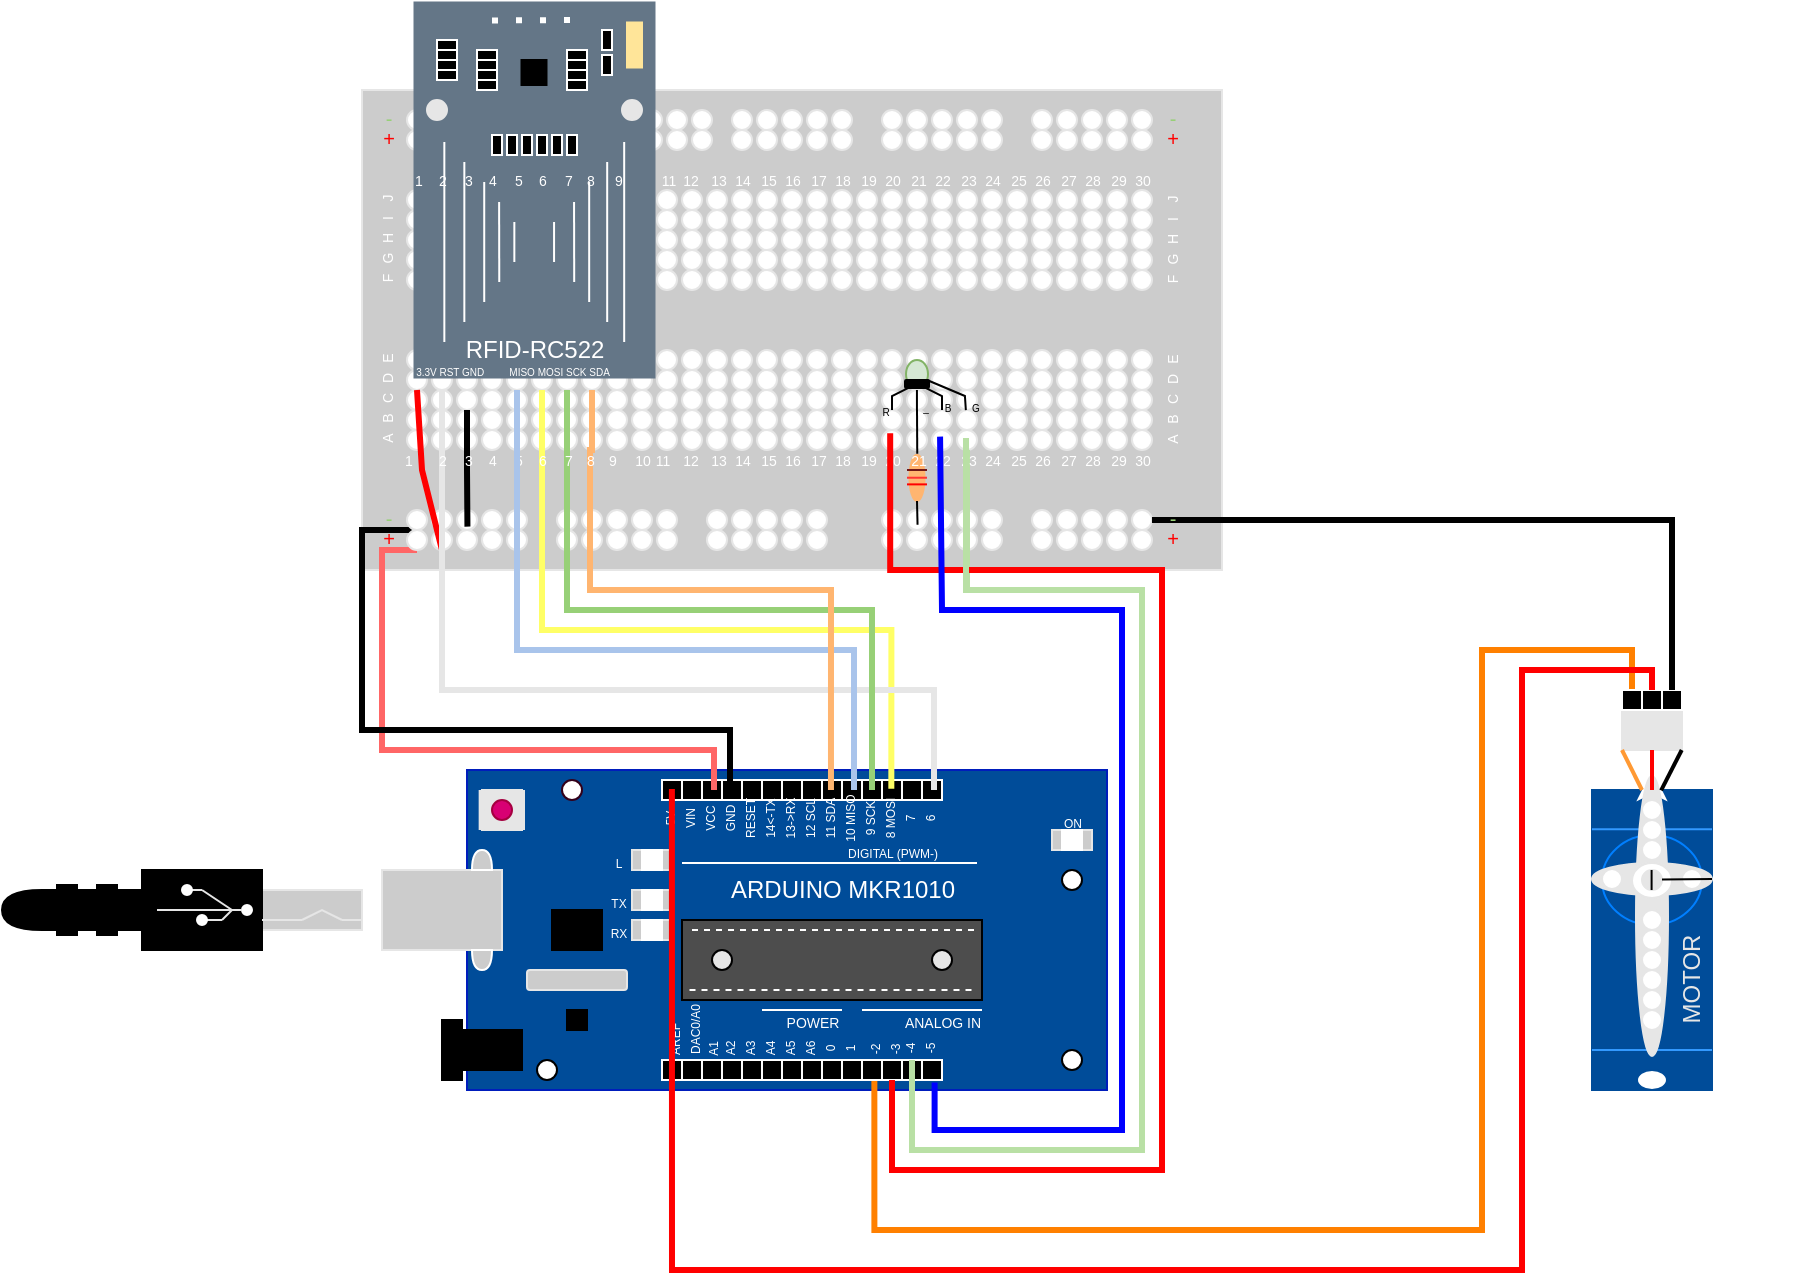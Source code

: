 <mxfile version="19.0.3" type="device"><diagram id="A6IDXOzJoZ19vNgOaIjI" name="Page-1"><mxGraphModel dx="1237" dy="763" grid="0" gridSize="10" guides="1" tooltips="1" connect="1" arrows="1" fold="1" page="0" pageScale="1" pageWidth="1169" pageHeight="827" math="0" shadow="0"><root><mxCell id="0"/><mxCell id="1" parent="0"/><mxCell id="9rni9wD6-gqvzaHiwcZB-7" value="" style="whiteSpace=wrap;html=1;fillColor=#004C99;fontColor=#ffffff;strokeColor=#001DBC;" parent="1" vertex="1"><mxGeometry x="242.5" y="560" width="320" height="160" as="geometry"/></mxCell><mxCell id="9rni9wD6-gqvzaHiwcZB-8" value="&lt;div style=&quot;text-align: start;&quot;&gt;&lt;span style=&quot;background-color: initial;&quot;&gt;&lt;font color=&quot;#ffffff&quot;&gt;ARDUINO MKR1010&lt;/font&gt;&lt;/span&gt;&lt;/div&gt;" style="text;html=1;align=center;verticalAlign=middle;resizable=0;points=[];autosize=1;strokeColor=none;fillColor=none;rotation=0;" parent="1" vertex="1"><mxGeometry x="365" y="610" width="130" height="20" as="geometry"/></mxCell><mxCell id="9rni9wD6-gqvzaHiwcZB-10" value="" style="whiteSpace=wrap;html=1;fillColor=#CCCCCC;strokeColor=#E6E6E6;" parent="1" vertex="1"><mxGeometry x="200" y="610" width="60" height="40" as="geometry"/></mxCell><mxCell id="9rni9wD6-gqvzaHiwcZB-11" value="" style="whiteSpace=wrap;html=1;fillColor=#CCCCCC;strokeColor=#E6E6E6;" parent="1" vertex="1"><mxGeometry x="140" y="620" width="50" height="20" as="geometry"/></mxCell><mxCell id="9rni9wD6-gqvzaHiwcZB-12" value="" style="whiteSpace=wrap;html=1;fillColor=#000000;" parent="1" vertex="1"><mxGeometry x="80" y="610" width="60" height="40" as="geometry"/></mxCell><mxCell id="9rni9wD6-gqvzaHiwcZB-13" value="" style="whiteSpace=wrap;html=1;fillColor=#E6E6E6;strokeColor=#E6E6E6;" parent="1" vertex="1"><mxGeometry x="250" y="570" width="20" height="20" as="geometry"/></mxCell><mxCell id="9rni9wD6-gqvzaHiwcZB-14" value="" style="ellipse;whiteSpace=wrap;html=1;fillColor=#d80073;fontColor=#ffffff;strokeColor=#A50040;" parent="1" vertex="1"><mxGeometry x="255" y="575" width="10" height="10" as="geometry"/></mxCell><mxCell id="9rni9wD6-gqvzaHiwcZB-16" value="" style="ellipse;whiteSpace=wrap;html=1;fillColor=#FFFFFF;strokeColor=#33001A;" parent="1" vertex="1"><mxGeometry x="290" y="565" width="10" height="10" as="geometry"/></mxCell><mxCell id="9rni9wD6-gqvzaHiwcZB-35" value="" style="whiteSpace=wrap;html=1;fillColor=#000000;" parent="1" vertex="1"><mxGeometry x="285" y="630" width="25" height="20" as="geometry"/></mxCell><mxCell id="9rni9wD6-gqvzaHiwcZB-36" value="" style="whiteSpace=wrap;html=1;fillColor=#000000;strokeColor=#FFFFFF;direction=south;" parent="1" vertex="1"><mxGeometry x="350" y="705" width="10" height="10" as="geometry"/></mxCell><mxCell id="9rni9wD6-gqvzaHiwcZB-40" value="" style="whiteSpace=wrap;html=1;fillColor=#000000;" parent="1" vertex="1"><mxGeometry x="292.5" y="680" width="10" height="10" as="geometry"/></mxCell><mxCell id="9rni9wD6-gqvzaHiwcZB-41" value="" style="rounded=1;whiteSpace=wrap;html=1;strokeColor=#E6E6E6;fillColor=#CCCCCC;" parent="1" vertex="1"><mxGeometry x="272.5" y="660" width="50" height="10" as="geometry"/></mxCell><mxCell id="9rni9wD6-gqvzaHiwcZB-42" value="" style="whiteSpace=wrap;html=1;fillColor=#000000;gradientColor=none;" parent="1" vertex="1"><mxGeometry x="240" y="690" width="30" height="20" as="geometry"/></mxCell><mxCell id="9rni9wD6-gqvzaHiwcZB-43" value="" style="whiteSpace=wrap;html=1;fillColor=#000000;" parent="1" vertex="1"><mxGeometry x="230" y="685" width="10" height="30" as="geometry"/></mxCell><mxCell id="9rni9wD6-gqvzaHiwcZB-44" value="" style="ellipse;whiteSpace=wrap;html=1;" parent="1" vertex="1"><mxGeometry x="540" y="610" width="10" height="10" as="geometry"/></mxCell><mxCell id="9rni9wD6-gqvzaHiwcZB-62" value="" style="ellipse;whiteSpace=wrap;html=1;" parent="1" vertex="1"><mxGeometry x="540" y="700" width="10" height="10" as="geometry"/></mxCell><mxCell id="9rni9wD6-gqvzaHiwcZB-63" value="" style="ellipse;whiteSpace=wrap;html=1;" parent="1" vertex="1"><mxGeometry x="277.5" y="705" width="10" height="10" as="geometry"/></mxCell><mxCell id="9rni9wD6-gqvzaHiwcZB-66" value="&lt;font color=&quot;#ffffff&quot; style=&quot;font-size: 6px;&quot;&gt;5V&lt;/font&gt;" style="text;html=1;align=center;verticalAlign=middle;resizable=0;points=[];autosize=1;strokeColor=none;fillColor=none;rotation=-90;" parent="1" vertex="1"><mxGeometry x="327.5" y="570" width="30" height="30" as="geometry"/></mxCell><mxCell id="9rni9wD6-gqvzaHiwcZB-67" value="&lt;font color=&quot;#ffffff&quot; style=&quot;font-size: 6px;&quot;&gt;AREF&lt;/font&gt;" style="text;html=1;align=center;verticalAlign=middle;resizable=0;points=[];autosize=1;strokeColor=none;fillColor=none;rotation=-90;" parent="1" vertex="1"><mxGeometry x="325" y="680" width="40" height="30" as="geometry"/></mxCell><mxCell id="9rni9wD6-gqvzaHiwcZB-83" value="" style="endArrow=none;html=1;rounded=0;fontSize=6;fontColor=#FFFFFF;strokeColor=#FFFFFF;" parent="1" edge="1"><mxGeometry width="50" height="50" relative="1" as="geometry"><mxPoint x="350" y="606.5" as="sourcePoint"/><mxPoint x="497.5" y="606.5" as="targetPoint"/></mxGeometry></mxCell><mxCell id="9rni9wD6-gqvzaHiwcZB-84" value="DIGITAL (PWM-)" style="text;html=1;align=center;verticalAlign=middle;resizable=0;points=[];autosize=1;strokeColor=none;fillColor=none;fontSize=6;fontColor=#FFFFFF;" parent="1" vertex="1"><mxGeometry x="425" y="596.5" width="60" height="10" as="geometry"/></mxCell><mxCell id="9rni9wD6-gqvzaHiwcZB-86" value="" style="endArrow=none;html=1;rounded=0;fontSize=6;fontColor=#FFFFFF;strokeColor=#FFFFFF;" parent="1" edge="1"><mxGeometry width="50" height="50" relative="1" as="geometry"><mxPoint x="390" y="680" as="sourcePoint"/><mxPoint x="430" y="680" as="targetPoint"/></mxGeometry></mxCell><mxCell id="9rni9wD6-gqvzaHiwcZB-87" value="" style="whiteSpace=wrap;html=1;fillColor=#4D4D4D;" parent="1" vertex="1"><mxGeometry x="350" y="635" width="150" height="40" as="geometry"/></mxCell><mxCell id="9rni9wD6-gqvzaHiwcZB-91" value="" style="edgeStyle=orthogonalEdgeStyle;rounded=0;orthogonalLoop=1;jettySize=auto;html=1;fontSize=6;fontColor=#FFFFFF;strokeColor=#FFFFFF;" parent="1" edge="1"><mxGeometry relative="1" as="geometry"><mxPoint x="230" y="440" as="sourcePoint"/><mxPoint x="230" y="400" as="targetPoint"/></mxGeometry></mxCell><mxCell id="9rni9wD6-gqvzaHiwcZB-92" value="" style="shape=or;whiteSpace=wrap;html=1;fontSize=6;fontColor=#FFFFFF;strokeColor=#FFFFFF;fillColor=#CCCCCC;rotation=-90;" parent="1" vertex="1"><mxGeometry x="245" y="600" width="10" height="10" as="geometry"/></mxCell><mxCell id="9rni9wD6-gqvzaHiwcZB-93" value="" style="shape=or;whiteSpace=wrap;html=1;fontSize=6;fontColor=#FFFFFF;strokeColor=#FFFFFF;fillColor=#CCCCCC;rotation=90;" parent="1" vertex="1"><mxGeometry x="245" y="650" width="10" height="10" as="geometry"/></mxCell><mxCell id="9rni9wD6-gqvzaHiwcZB-101" value="" style="endArrow=none;dashed=1;html=1;rounded=0;fontSize=6;fontColor=#FFFFFF;strokeColor=#FFFFFF;" parent="1" edge="1"><mxGeometry width="50" height="50" relative="1" as="geometry"><mxPoint x="355" y="640" as="sourcePoint"/><mxPoint x="497.5" y="640" as="targetPoint"/></mxGeometry></mxCell><mxCell id="9rni9wD6-gqvzaHiwcZB-102" value="" style="endArrow=none;dashed=1;html=1;rounded=0;fontSize=6;fontColor=#FFFFFF;strokeColor=#FFFFFF;" parent="1" edge="1"><mxGeometry width="50" height="50" relative="1" as="geometry"><mxPoint x="353.75" y="670" as="sourcePoint"/><mxPoint x="496.25" y="670" as="targetPoint"/></mxGeometry></mxCell><mxCell id="9rni9wD6-gqvzaHiwcZB-103" value="" style="ellipse;whiteSpace=wrap;html=1;fillColor=#E6E6E6;" parent="1" vertex="1"><mxGeometry x="365" y="650" width="10" height="10" as="geometry"/></mxCell><mxCell id="9rni9wD6-gqvzaHiwcZB-104" value="" style="ellipse;whiteSpace=wrap;html=1;fillColor=#E6E6E6;" parent="1" vertex="1"><mxGeometry x="475" y="650" width="10" height="10" as="geometry"/></mxCell><mxCell id="9rni9wD6-gqvzaHiwcZB-105" value="&lt;font color=&quot;#ffffff&quot; style=&quot;font-size: 7px;&quot;&gt;POWER&lt;/font&gt;" style="text;html=1;align=center;verticalAlign=middle;resizable=0;points=[];autosize=1;strokeColor=none;fillColor=none;rotation=0;" parent="1" vertex="1"><mxGeometry x="395" y="675" width="40" height="20" as="geometry"/></mxCell><mxCell id="9rni9wD6-gqvzaHiwcZB-106" value="" style="endArrow=none;html=1;rounded=0;fontSize=6;fontColor=#FFFFFF;strokeColor=#FFFFFF;" parent="1" edge="1"><mxGeometry width="50" height="50" relative="1" as="geometry"><mxPoint x="440" y="680" as="sourcePoint"/><mxPoint x="500" y="680" as="targetPoint"/></mxGeometry></mxCell><mxCell id="9rni9wD6-gqvzaHiwcZB-107" value="&lt;font color=&quot;#ffffff&quot; style=&quot;font-size: 7px;&quot;&gt;ANALOG IN&lt;/font&gt;" style="text;html=1;align=center;verticalAlign=middle;resizable=0;points=[];autosize=1;strokeColor=none;fillColor=none;rotation=0;" parent="1" vertex="1"><mxGeometry x="455" y="675" width="50" height="20" as="geometry"/></mxCell><mxCell id="9rni9wD6-gqvzaHiwcZB-108" value="&lt;font color=&quot;#ffffff&quot; style=&quot;font-size: 6px;&quot;&gt;A1&lt;/font&gt;" style="text;html=1;align=center;verticalAlign=middle;resizable=0;points=[];autosize=1;strokeColor=none;fillColor=none;rotation=-90;" parent="1" vertex="1"><mxGeometry x="348.75" y="685" width="30" height="30" as="geometry"/></mxCell><mxCell id="9rni9wD6-gqvzaHiwcZB-124" value="" style="whiteSpace=wrap;html=1;fontSize=23;fontColor=#33001A;strokeColor=#E6E6E6;fillColor=#CCCCCC;" parent="1" vertex="1"><mxGeometry x="325" y="600" width="20" height="10" as="geometry"/></mxCell><mxCell id="9rni9wD6-gqvzaHiwcZB-126" value="" style="whiteSpace=wrap;html=1;fontSize=23;fontColor=#33001A;strokeColor=#FFFFFF;fillColor=#FFFFFF;" parent="1" vertex="1"><mxGeometry x="330" y="600" width="10" height="10" as="geometry"/></mxCell><mxCell id="9rni9wD6-gqvzaHiwcZB-127" value="" style="whiteSpace=wrap;html=1;fontSize=23;fontColor=#33001A;strokeColor=#E6E6E6;fillColor=#CCCCCC;" parent="1" vertex="1"><mxGeometry x="325" y="620" width="20" height="10" as="geometry"/></mxCell><mxCell id="9rni9wD6-gqvzaHiwcZB-128" value="" style="whiteSpace=wrap;html=1;fontSize=23;fontColor=#33001A;strokeColor=#E6E6E6;fillColor=#CCCCCC;" parent="1" vertex="1"><mxGeometry x="325" y="635" width="20" height="10" as="geometry"/></mxCell><mxCell id="9rni9wD6-gqvzaHiwcZB-129" value="&lt;font color=&quot;#ffffff&quot; style=&quot;font-size: 6px;&quot;&gt;L&lt;/font&gt;" style="text;html=1;align=center;verticalAlign=middle;resizable=0;points=[];autosize=1;strokeColor=none;fillColor=none;rotation=0;" parent="1" vertex="1"><mxGeometry x="307.5" y="595" width="20" height="20" as="geometry"/></mxCell><mxCell id="9rni9wD6-gqvzaHiwcZB-130" value="&lt;font color=&quot;#ffffff&quot; style=&quot;font-size: 6px;&quot;&gt;TX&lt;/font&gt;" style="text;html=1;align=center;verticalAlign=middle;resizable=0;points=[];autosize=1;strokeColor=none;fillColor=none;rotation=0;" parent="1" vertex="1"><mxGeometry x="307.5" y="615" width="20" height="20" as="geometry"/></mxCell><mxCell id="9rni9wD6-gqvzaHiwcZB-131" value="&lt;font color=&quot;#ffffff&quot; style=&quot;font-size: 6px;&quot;&gt;RX&lt;/font&gt;" style="text;html=1;align=center;verticalAlign=middle;resizable=0;points=[];autosize=1;strokeColor=none;fillColor=none;rotation=0;" parent="1" vertex="1"><mxGeometry x="307.5" y="630" width="20" height="20" as="geometry"/></mxCell><mxCell id="9rni9wD6-gqvzaHiwcZB-132" value="" style="whiteSpace=wrap;html=1;fontSize=23;fontColor=#33001A;strokeColor=#FFFFFF;fillColor=#FFFFFF;" parent="1" vertex="1"><mxGeometry x="330" y="620" width="10" height="10" as="geometry"/></mxCell><mxCell id="9rni9wD6-gqvzaHiwcZB-133" value="" style="whiteSpace=wrap;html=1;fontSize=23;fontColor=#33001A;strokeColor=#FFFFFF;fillColor=#FFFFFF;" parent="1" vertex="1"><mxGeometry x="330" y="635" width="10" height="10" as="geometry"/></mxCell><mxCell id="9rni9wD6-gqvzaHiwcZB-134" value="" style="whiteSpace=wrap;html=1;fontSize=23;fontColor=#33001A;strokeColor=#E6E6E6;fillColor=#CCCCCC;" parent="1" vertex="1"><mxGeometry x="535" y="590" width="20" height="10" as="geometry"/></mxCell><mxCell id="9rni9wD6-gqvzaHiwcZB-135" value="" style="whiteSpace=wrap;html=1;fontSize=23;fontColor=#33001A;strokeColor=#FFFFFF;fillColor=#FFFFFF;" parent="1" vertex="1"><mxGeometry x="540" y="590" width="10" height="10" as="geometry"/></mxCell><mxCell id="9rni9wD6-gqvzaHiwcZB-136" value="&lt;font color=&quot;#ffffff&quot; style=&quot;font-size: 6px;&quot;&gt;ON&lt;/font&gt;" style="text;html=1;align=center;verticalAlign=middle;resizable=0;points=[];autosize=1;strokeColor=none;fillColor=none;rotation=0;" parent="1" vertex="1"><mxGeometry x="535" y="575" width="20" height="20" as="geometry"/></mxCell><mxCell id="9rni9wD6-gqvzaHiwcZB-137" value="" style="endArrow=none;html=1;rounded=0;fontSize=23;fontColor=#33001A;strokeColor=#E6E6E6;strokeWidth=3;" parent="1" edge="1"><mxGeometry width="50" height="50" relative="1" as="geometry"><mxPoint x="249.83" y="570" as="sourcePoint"/><mxPoint x="249.83" y="580" as="targetPoint"/><Array as="points"/></mxGeometry></mxCell><mxCell id="9rni9wD6-gqvzaHiwcZB-138" value="" style="endArrow=none;html=1;rounded=0;fontSize=23;fontColor=#33001A;strokeColor=#E6E6E6;strokeWidth=3;" parent="1" edge="1"><mxGeometry width="50" height="50" relative="1" as="geometry"><mxPoint x="249.83" y="580" as="sourcePoint"/><mxPoint x="249.83" y="590" as="targetPoint"/><Array as="points"/></mxGeometry></mxCell><mxCell id="9rni9wD6-gqvzaHiwcZB-139" value="" style="endArrow=none;html=1;rounded=0;fontSize=23;fontColor=#33001A;strokeColor=#E6E6E6;strokeWidth=3;" parent="1" edge="1"><mxGeometry width="50" height="50" relative="1" as="geometry"><mxPoint x="270.0" y="580" as="sourcePoint"/><mxPoint x="270.0" y="590" as="targetPoint"/><Array as="points"/></mxGeometry></mxCell><mxCell id="9rni9wD6-gqvzaHiwcZB-140" value="" style="endArrow=none;html=1;rounded=0;fontSize=23;fontColor=#33001A;strokeColor=#E6E6E6;strokeWidth=3;" parent="1" edge="1"><mxGeometry width="50" height="50" relative="1" as="geometry"><mxPoint x="270" y="570" as="sourcePoint"/><mxPoint x="270" y="580" as="targetPoint"/><Array as="points"/></mxGeometry></mxCell><mxCell id="9rni9wD6-gqvzaHiwcZB-142" value="" style="shape=or;whiteSpace=wrap;html=1;fontSize=23;fontColor=#33001A;strokeColor=#000000;fillColor=#000000;rotation=-180;gradientColor=none;" parent="1" vertex="1"><mxGeometry x="10" y="620" width="20" height="20" as="geometry"/></mxCell><mxCell id="9rni9wD6-gqvzaHiwcZB-143" value="" style="rounded=0;whiteSpace=wrap;html=1;fontSize=23;fontColor=#33001A;strokeColor=#000000;fillColor=#000000;" parent="1" vertex="1"><mxGeometry x="30" y="620" width="50" height="20" as="geometry"/></mxCell><mxCell id="9rni9wD6-gqvzaHiwcZB-144" value="" style="rounded=0;whiteSpace=wrap;html=1;fontSize=23;fontColor=#33001A;strokeColor=#000000;fillColor=#000000;rotation=-90;gradientColor=none;" parent="1" vertex="1"><mxGeometry x="30" y="625" width="25" height="10" as="geometry"/></mxCell><mxCell id="9rni9wD6-gqvzaHiwcZB-145" value="" style="rounded=0;whiteSpace=wrap;html=1;fontSize=23;fontColor=#33001A;strokeColor=#000000;fillColor=#000000;rotation=-90;gradientColor=none;" parent="1" vertex="1"><mxGeometry x="50" y="625" width="25" height="10" as="geometry"/></mxCell><mxCell id="9rni9wD6-gqvzaHiwcZB-146" value="" style="endArrow=none;html=1;rounded=0;fontSize=23;fontColor=#33001A;strokeColor=#E6E6E6;strokeWidth=1;" parent="1" edge="1"><mxGeometry width="50" height="50" relative="1" as="geometry"><mxPoint x="140" y="635" as="sourcePoint"/><mxPoint x="160" y="635" as="targetPoint"/></mxGeometry></mxCell><mxCell id="9rni9wD6-gqvzaHiwcZB-147" value="" style="endArrow=none;html=1;rounded=0;fontSize=23;fontColor=#33001A;strokeColor=#E6E6E6;strokeWidth=1;" parent="1" edge="1"><mxGeometry width="50" height="50" relative="1" as="geometry"><mxPoint x="160" y="635" as="sourcePoint"/><mxPoint x="180" y="635" as="targetPoint"/><Array as="points"><mxPoint x="170" y="630"/></Array></mxGeometry></mxCell><mxCell id="9rni9wD6-gqvzaHiwcZB-148" value="" style="endArrow=none;html=1;rounded=0;fontSize=23;fontColor=#33001A;strokeColor=#E6E6E6;strokeWidth=1;" parent="1" edge="1"><mxGeometry width="50" height="50" relative="1" as="geometry"><mxPoint x="180" y="635" as="sourcePoint"/><mxPoint x="190" y="635" as="targetPoint"/></mxGeometry></mxCell><mxCell id="9rni9wD6-gqvzaHiwcZB-149" value="" style="endArrow=none;html=1;rounded=0;fontSize=23;fontColor=#33001A;strokeColor=#E6E6E6;strokeWidth=1;startArrow=none;" parent="1" source="9rni9wD6-gqvzaHiwcZB-150" edge="1"><mxGeometry width="50" height="50" relative="1" as="geometry"><mxPoint x="87.5" y="630" as="sourcePoint"/><mxPoint x="132.5" y="630" as="targetPoint"/></mxGeometry></mxCell><mxCell id="9rni9wD6-gqvzaHiwcZB-150" value="" style="ellipse;whiteSpace=wrap;html=1;aspect=fixed;fontSize=23;fontColor=#33001A;strokeColor=#FFFFFF;fillColor=#FFFFFF;" parent="1" vertex="1"><mxGeometry x="130" y="627.5" width="5" height="5" as="geometry"/></mxCell><mxCell id="9rni9wD6-gqvzaHiwcZB-151" value="" style="endArrow=none;html=1;rounded=0;fontSize=23;fontColor=#33001A;strokeColor=#E6E6E6;strokeWidth=1;" parent="1" target="9rni9wD6-gqvzaHiwcZB-150" edge="1"><mxGeometry width="50" height="50" relative="1" as="geometry"><mxPoint x="87.5" y="630" as="sourcePoint"/><mxPoint x="132.5" y="630" as="targetPoint"/></mxGeometry></mxCell><mxCell id="9rni9wD6-gqvzaHiwcZB-152" value="" style="endArrow=none;html=1;rounded=0;fontSize=23;fontColor=#33001A;strokeColor=#E6E6E6;strokeWidth=1;" parent="1" edge="1"><mxGeometry width="50" height="50" relative="1" as="geometry"><mxPoint x="110" y="620" as="sourcePoint"/><mxPoint x="125" y="630" as="targetPoint"/></mxGeometry></mxCell><mxCell id="9rni9wD6-gqvzaHiwcZB-153" value="" style="endArrow=none;html=1;rounded=0;fontSize=23;fontColor=#33001A;strokeColor=#E6E6E6;strokeWidth=1;startArrow=none;" parent="1" source="9rni9wD6-gqvzaHiwcZB-154" edge="1"><mxGeometry width="50" height="50" relative="1" as="geometry"><mxPoint x="100" y="620.2" as="sourcePoint"/><mxPoint x="110" y="620" as="targetPoint"/></mxGeometry></mxCell><mxCell id="9rni9wD6-gqvzaHiwcZB-154" value="" style="ellipse;whiteSpace=wrap;html=1;aspect=fixed;fontSize=23;fontColor=#33001A;strokeColor=#FFFFFF;fillColor=#FFFFFF;" parent="1" vertex="1"><mxGeometry x="100" y="617.5" width="5" height="5" as="geometry"/></mxCell><mxCell id="9rni9wD6-gqvzaHiwcZB-157" value="" style="endArrow=none;html=1;rounded=0;fontSize=23;fontColor=#33001A;strokeColor=#E6E6E6;strokeWidth=1;" parent="1" target="9rni9wD6-gqvzaHiwcZB-154" edge="1"><mxGeometry width="50" height="50" relative="1" as="geometry"><mxPoint x="100" y="620.2" as="sourcePoint"/><mxPoint x="110" y="620" as="targetPoint"/></mxGeometry></mxCell><mxCell id="9rni9wD6-gqvzaHiwcZB-158" value="" style="endArrow=none;html=1;rounded=0;fontSize=23;fontColor=#33001A;strokeColor=#E6E6E6;strokeWidth=1;" parent="1" edge="1"><mxGeometry width="50" height="50" relative="1" as="geometry"><mxPoint x="120" y="635" as="sourcePoint"/><mxPoint x="125" y="630" as="targetPoint"/></mxGeometry></mxCell><mxCell id="9rni9wD6-gqvzaHiwcZB-159" value="" style="endArrow=none;html=1;rounded=0;fontSize=23;fontColor=#33001A;strokeColor=#E6E6E6;strokeWidth=1;startArrow=none;" parent="1" source="9rni9wD6-gqvzaHiwcZB-160" edge="1"><mxGeometry width="50" height="50" relative="1" as="geometry"><mxPoint x="110" y="635" as="sourcePoint"/><mxPoint x="120" y="635" as="targetPoint"/></mxGeometry></mxCell><mxCell id="9rni9wD6-gqvzaHiwcZB-160" value="" style="ellipse;whiteSpace=wrap;html=1;aspect=fixed;fontSize=23;fontColor=#33001A;strokeColor=#FFFFFF;fillColor=#FFFFFF;" parent="1" vertex="1"><mxGeometry x="107.5" y="632.5" width="5" height="5" as="geometry"/></mxCell><mxCell id="9rni9wD6-gqvzaHiwcZB-161" value="" style="endArrow=none;html=1;rounded=0;fontSize=23;fontColor=#33001A;strokeColor=#E6E6E6;strokeWidth=1;" parent="1" target="9rni9wD6-gqvzaHiwcZB-160" edge="1"><mxGeometry width="50" height="50" relative="1" as="geometry"><mxPoint x="110" y="635" as="sourcePoint"/><mxPoint x="120" y="635" as="targetPoint"/></mxGeometry></mxCell><mxCell id="9rni9wD6-gqvzaHiwcZB-162" value="" style="rounded=0;whiteSpace=wrap;html=1;fontSize=23;fontColor=#33001A;strokeColor=#004C99;fillColor=#004C99;rotation=90;" parent="1" vertex="1"><mxGeometry x="760" y="615" width="150" height="60" as="geometry"/></mxCell><mxCell id="9rni9wD6-gqvzaHiwcZB-1875" style="edgeStyle=orthogonalEdgeStyle;rounded=0;orthogonalLoop=1;jettySize=auto;html=1;fontSize=10;fontColor=#FFFFFF;strokeColor=#FFFFFF;strokeWidth=3;" parent="1" source="9rni9wD6-gqvzaHiwcZB-163" edge="1"><mxGeometry relative="1" as="geometry"><mxPoint x="835.0" y="560" as="targetPoint"/></mxGeometry></mxCell><mxCell id="9rni9wD6-gqvzaHiwcZB-163" value="" style="whiteSpace=wrap;html=1;aspect=fixed;fontSize=23;fontColor=#33001A;strokeColor=#E6E6E6;fillColor=#E6E6E6;" parent="1" vertex="1"><mxGeometry x="820" y="520" width="30" height="30" as="geometry"/></mxCell><mxCell id="9rni9wD6-gqvzaHiwcZB-165" value="" style="whiteSpace=wrap;html=1;fillColor=#000000;strokeColor=#FFFFFF;" parent="1" vertex="1"><mxGeometry x="840" y="520" width="10" height="10" as="geometry"/></mxCell><mxCell id="9rni9wD6-gqvzaHiwcZB-166" value="" style="whiteSpace=wrap;html=1;fillColor=#000000;strokeColor=#FFFFFF;" parent="1" vertex="1"><mxGeometry x="830" y="520" width="10" height="10" as="geometry"/></mxCell><mxCell id="Fon7qCEHTc9Yv1Zt7uog-219" style="edgeStyle=orthogonalEdgeStyle;rounded=0;orthogonalLoop=1;jettySize=auto;html=1;exitX=0.5;exitY=0;exitDx=0;exitDy=0;entryX=0.091;entryY=-0.044;entryDx=0;entryDy=0;entryPerimeter=0;endArrow=none;endFill=0;strokeColor=#FF8000;strokeWidth=3;" parent="1" source="9rni9wD6-gqvzaHiwcZB-167" target="Fon7qCEHTc9Yv1Zt7uog-201" edge="1"><mxGeometry relative="1" as="geometry"><Array as="points"><mxPoint x="825" y="500"/><mxPoint x="750" y="500"/><mxPoint x="750" y="790"/><mxPoint x="446" y="790"/></Array></mxGeometry></mxCell><mxCell id="9rni9wD6-gqvzaHiwcZB-167" value="" style="whiteSpace=wrap;html=1;fillColor=#000000;strokeColor=#FFFFFF;" parent="1" vertex="1"><mxGeometry x="820" y="520" width="10" height="10" as="geometry"/></mxCell><mxCell id="9rni9wD6-gqvzaHiwcZB-170" value="" style="endArrow=none;html=1;rounded=0;fontSize=23;fontColor=#33001A;strokeColor=#3399FF;strokeWidth=1;" parent="1" edge="1"><mxGeometry width="50" height="50" relative="1" as="geometry"><mxPoint x="805" y="589.6" as="sourcePoint"/><mxPoint x="865" y="589.6" as="targetPoint"/></mxGeometry></mxCell><mxCell id="9rni9wD6-gqvzaHiwcZB-171" value="" style="endArrow=none;html=1;rounded=0;fontSize=23;fontColor=#33001A;strokeColor=#3399FF;strokeWidth=1;" parent="1" edge="1"><mxGeometry width="50" height="50" relative="1" as="geometry"><mxPoint x="805" y="700" as="sourcePoint"/><mxPoint x="865" y="700" as="targetPoint"/></mxGeometry></mxCell><mxCell id="9rni9wD6-gqvzaHiwcZB-172" value="" style="ellipse;whiteSpace=wrap;html=1;fontSize=23;fontColor=#33001A;strokeColor=#007FFF;fillColor=#004C99;" parent="1" vertex="1"><mxGeometry x="810" y="592.5" width="50" height="45" as="geometry"/></mxCell><mxCell id="9rni9wD6-gqvzaHiwcZB-169" value="" style="ellipse;whiteSpace=wrap;html=1;fontSize=23;fontColor=#33001A;strokeColor=#E6E6E6;fillColor=#E6E6E6;rotation=0;" parent="1" vertex="1"><mxGeometry x="805" y="606.5" width="60" height="16" as="geometry"/></mxCell><mxCell id="9rni9wD6-gqvzaHiwcZB-168" value="" style="ellipse;whiteSpace=wrap;html=1;fontSize=23;fontColor=#33001A;strokeColor=#E6E6E6;fillColor=#E6E6E6;rotation=90;" parent="1" vertex="1"><mxGeometry x="765" y="625" width="140" height="16" as="geometry"/></mxCell><mxCell id="9rni9wD6-gqvzaHiwcZB-173" value="" style="ellipse;whiteSpace=wrap;html=1;strokeColor=#004C99;" parent="1" vertex="1"><mxGeometry x="827.5" y="710" width="15" height="10" as="geometry"/></mxCell><mxCell id="9rni9wD6-gqvzaHiwcZB-174" value="" style="ellipse;whiteSpace=wrap;html=1;strokeColor=#E6E6E6;" parent="1" vertex="1"><mxGeometry x="830" y="575" width="10" height="10" as="geometry"/></mxCell><mxCell id="9rni9wD6-gqvzaHiwcZB-175" value="" style="ellipse;whiteSpace=wrap;html=1;strokeColor=#E6E6E6;" parent="1" vertex="1"><mxGeometry x="830" y="585" width="10" height="10" as="geometry"/></mxCell><mxCell id="9rni9wD6-gqvzaHiwcZB-176" value="" style="ellipse;whiteSpace=wrap;html=1;strokeColor=#E6E6E6;" parent="1" vertex="1"><mxGeometry x="830" y="595" width="10" height="10" as="geometry"/></mxCell><mxCell id="9rni9wD6-gqvzaHiwcZB-177" value="" style="ellipse;whiteSpace=wrap;html=1;strokeColor=#E6E6E6;" parent="1" vertex="1"><mxGeometry x="810" y="609.5" width="10" height="10" as="geometry"/></mxCell><mxCell id="9rni9wD6-gqvzaHiwcZB-178" value="" style="ellipse;whiteSpace=wrap;html=1;strokeColor=#E6E6E6;" parent="1" vertex="1"><mxGeometry x="830" y="680" width="10" height="10" as="geometry"/></mxCell><mxCell id="9rni9wD6-gqvzaHiwcZB-179" value="" style="ellipse;whiteSpace=wrap;html=1;strokeColor=#E6E6E6;" parent="1" vertex="1"><mxGeometry x="830" y="670" width="10" height="10" as="geometry"/></mxCell><mxCell id="9rni9wD6-gqvzaHiwcZB-180" value="" style="ellipse;whiteSpace=wrap;html=1;strokeColor=#E6E6E6;" parent="1" vertex="1"><mxGeometry x="830" y="660" width="10" height="10" as="geometry"/></mxCell><mxCell id="9rni9wD6-gqvzaHiwcZB-181" value="" style="ellipse;whiteSpace=wrap;html=1;strokeColor=#E6E6E6;" parent="1" vertex="1"><mxGeometry x="830" y="650" width="10" height="10" as="geometry"/></mxCell><mxCell id="9rni9wD6-gqvzaHiwcZB-184" value="" style="ellipse;whiteSpace=wrap;html=1;strokeColor=#E6E6E6;" parent="1" vertex="1"><mxGeometry x="830" y="640" width="10" height="10" as="geometry"/></mxCell><mxCell id="9rni9wD6-gqvzaHiwcZB-185" value="" style="ellipse;whiteSpace=wrap;html=1;strokeColor=#E6E6E6;" parent="1" vertex="1"><mxGeometry x="830" y="630" width="10" height="10" as="geometry"/></mxCell><mxCell id="9rni9wD6-gqvzaHiwcZB-187" value="" style="ellipse;whiteSpace=wrap;html=1;strokeColor=#E6E6E6;" parent="1" vertex="1"><mxGeometry x="850" y="609.5" width="10" height="10" as="geometry"/></mxCell><mxCell id="9rni9wD6-gqvzaHiwcZB-188" value="" style="ellipse;whiteSpace=wrap;html=1;strokeColor=#E6E6E6;" parent="1" vertex="1"><mxGeometry x="825" y="606.5" width="20" height="17.5" as="geometry"/></mxCell><mxCell id="9rni9wD6-gqvzaHiwcZB-189" value="" style="ellipse;whiteSpace=wrap;html=1;strokeColor=#E6E6E6;fillColor=#E6E6E6;" parent="1" vertex="1"><mxGeometry x="830" y="610" width="10" height="10" as="geometry"/></mxCell><mxCell id="9rni9wD6-gqvzaHiwcZB-191" value="" style="endArrow=none;html=1;rounded=0;fontSize=23;fontColor=#33001A;strokeColor=#000000;strokeWidth=1;" parent="1" edge="1"><mxGeometry width="50" height="50" relative="1" as="geometry"><mxPoint x="834.8" y="620" as="sourcePoint"/><mxPoint x="834.8" y="610" as="targetPoint"/></mxGeometry></mxCell><mxCell id="9rni9wD6-gqvzaHiwcZB-193" value="" style="endArrow=none;html=1;rounded=0;fontSize=23;fontColor=#33001A;strokeColor=#000000;strokeWidth=1;" parent="1" source="9rni9wD6-gqvzaHiwcZB-169" edge="1"><mxGeometry width="50" height="50" relative="1" as="geometry"><mxPoint x="830" y="614.8" as="sourcePoint"/><mxPoint x="840" y="614.8" as="targetPoint"/></mxGeometry></mxCell><mxCell id="9rni9wD6-gqvzaHiwcZB-194" value="" style="rounded=0;whiteSpace=wrap;html=1;fontSize=23;fontColor=#33001A;strokeColor=#E6E6E6;fillColor=#CCCCCC;" parent="1" vertex="1"><mxGeometry x="190" y="220" width="430" height="240" as="geometry"/></mxCell><mxCell id="9rni9wD6-gqvzaHiwcZB-207" value="" style="ellipse;whiteSpace=wrap;html=1;strokeColor=#E6E6E6;" parent="1" vertex="1"><mxGeometry x="450" y="230" width="10" height="10" as="geometry"/></mxCell><mxCell id="9rni9wD6-gqvzaHiwcZB-208" value="" style="ellipse;whiteSpace=wrap;html=1;strokeColor=#E6E6E6;" parent="1" vertex="1"><mxGeometry x="462.5" y="230" width="10" height="10" as="geometry"/></mxCell><mxCell id="9rni9wD6-gqvzaHiwcZB-209" value="" style="ellipse;whiteSpace=wrap;html=1;strokeColor=#E6E6E6;" parent="1" vertex="1"><mxGeometry x="475" y="230" width="10" height="10" as="geometry"/></mxCell><mxCell id="9rni9wD6-gqvzaHiwcZB-210" value="" style="ellipse;whiteSpace=wrap;html=1;strokeColor=#E6E6E6;" parent="1" vertex="1"><mxGeometry x="487.5" y="230" width="10" height="10" as="geometry"/></mxCell><mxCell id="9rni9wD6-gqvzaHiwcZB-211" value="" style="ellipse;whiteSpace=wrap;html=1;strokeColor=#E6E6E6;" parent="1" vertex="1"><mxGeometry x="500" y="230" width="10" height="10" as="geometry"/></mxCell><mxCell id="9rni9wD6-gqvzaHiwcZB-212" value="" style="ellipse;whiteSpace=wrap;html=1;strokeColor=#E6E6E6;" parent="1" vertex="1"><mxGeometry x="375" y="230" width="10" height="10" as="geometry"/></mxCell><mxCell id="9rni9wD6-gqvzaHiwcZB-213" value="" style="ellipse;whiteSpace=wrap;html=1;strokeColor=#E6E6E6;" parent="1" vertex="1"><mxGeometry x="387.5" y="230" width="10" height="10" as="geometry"/></mxCell><mxCell id="9rni9wD6-gqvzaHiwcZB-214" value="" style="ellipse;whiteSpace=wrap;html=1;strokeColor=#E6E6E6;" parent="1" vertex="1"><mxGeometry x="400" y="230" width="10" height="10" as="geometry"/></mxCell><mxCell id="9rni9wD6-gqvzaHiwcZB-215" value="" style="ellipse;whiteSpace=wrap;html=1;strokeColor=#E6E6E6;" parent="1" vertex="1"><mxGeometry x="412.5" y="230" width="10" height="10" as="geometry"/></mxCell><mxCell id="9rni9wD6-gqvzaHiwcZB-216" value="" style="ellipse;whiteSpace=wrap;html=1;strokeColor=#E6E6E6;" parent="1" vertex="1"><mxGeometry x="425" y="230" width="10" height="10" as="geometry"/></mxCell><mxCell id="9rni9wD6-gqvzaHiwcZB-217" value="" style="ellipse;whiteSpace=wrap;html=1;strokeColor=#E6E6E6;" parent="1" vertex="1"><mxGeometry x="342.5" y="240" width="10" height="10" as="geometry"/></mxCell><mxCell id="9rni9wD6-gqvzaHiwcZB-218" value="" style="ellipse;whiteSpace=wrap;html=1;strokeColor=#E6E6E6;" parent="1" vertex="1"><mxGeometry x="355" y="240" width="10" height="10" as="geometry"/></mxCell><mxCell id="9rni9wD6-gqvzaHiwcZB-220" value="" style="ellipse;whiteSpace=wrap;html=1;strokeColor=#E6E6E6;" parent="1" vertex="1"><mxGeometry x="342.5" y="230" width="10" height="10" as="geometry"/></mxCell><mxCell id="9rni9wD6-gqvzaHiwcZB-221" value="" style="ellipse;whiteSpace=wrap;html=1;strokeColor=#E6E6E6;" parent="1" vertex="1"><mxGeometry x="355" y="230" width="10" height="10" as="geometry"/></mxCell><mxCell id="9rni9wD6-gqvzaHiwcZB-222" value="" style="ellipse;whiteSpace=wrap;html=1;strokeColor=#E6E6E6;" parent="1" vertex="1"><mxGeometry x="375" y="240" width="10" height="10" as="geometry"/></mxCell><mxCell id="9rni9wD6-gqvzaHiwcZB-223" value="" style="ellipse;whiteSpace=wrap;html=1;strokeColor=#E6E6E6;" parent="1" vertex="1"><mxGeometry x="387.5" y="240" width="10" height="10" as="geometry"/></mxCell><mxCell id="9rni9wD6-gqvzaHiwcZB-224" value="" style="ellipse;whiteSpace=wrap;html=1;strokeColor=#E6E6E6;" parent="1" vertex="1"><mxGeometry x="400" y="240" width="10" height="10" as="geometry"/></mxCell><mxCell id="9rni9wD6-gqvzaHiwcZB-225" value="" style="ellipse;whiteSpace=wrap;html=1;strokeColor=#E6E6E6;" parent="1" vertex="1"><mxGeometry x="412.5" y="240" width="10" height="10" as="geometry"/></mxCell><mxCell id="9rni9wD6-gqvzaHiwcZB-226" value="" style="ellipse;whiteSpace=wrap;html=1;strokeColor=#E6E6E6;" parent="1" vertex="1"><mxGeometry x="425" y="240" width="10" height="10" as="geometry"/></mxCell><mxCell id="9rni9wD6-gqvzaHiwcZB-227" value="" style="ellipse;whiteSpace=wrap;html=1;strokeColor=#E6E6E6;" parent="1" vertex="1"><mxGeometry x="450" y="240" width="10" height="10" as="geometry"/></mxCell><mxCell id="9rni9wD6-gqvzaHiwcZB-228" value="" style="ellipse;whiteSpace=wrap;html=1;strokeColor=#E6E6E6;" parent="1" vertex="1"><mxGeometry x="462.5" y="240" width="10" height="10" as="geometry"/></mxCell><mxCell id="9rni9wD6-gqvzaHiwcZB-229" value="" style="ellipse;whiteSpace=wrap;html=1;strokeColor=#E6E6E6;" parent="1" vertex="1"><mxGeometry x="475" y="240" width="10" height="10" as="geometry"/></mxCell><mxCell id="9rni9wD6-gqvzaHiwcZB-230" value="" style="ellipse;whiteSpace=wrap;html=1;strokeColor=#E6E6E6;" parent="1" vertex="1"><mxGeometry x="487.5" y="240" width="10" height="10" as="geometry"/></mxCell><mxCell id="9rni9wD6-gqvzaHiwcZB-231" value="" style="ellipse;whiteSpace=wrap;html=1;strokeColor=#E6E6E6;" parent="1" vertex="1"><mxGeometry x="500" y="240" width="10" height="10" as="geometry"/></mxCell><mxCell id="9rni9wD6-gqvzaHiwcZB-232" value="" style="ellipse;whiteSpace=wrap;html=1;strokeColor=#E6E6E6;" parent="1" vertex="1"><mxGeometry x="525" y="240" width="10" height="10" as="geometry"/></mxCell><mxCell id="9rni9wD6-gqvzaHiwcZB-233" value="" style="ellipse;whiteSpace=wrap;html=1;strokeColor=#E6E6E6;" parent="1" vertex="1"><mxGeometry x="537.5" y="240" width="10" height="10" as="geometry"/></mxCell><mxCell id="9rni9wD6-gqvzaHiwcZB-234" value="" style="ellipse;whiteSpace=wrap;html=1;strokeColor=#E6E6E6;" parent="1" vertex="1"><mxGeometry x="550" y="240" width="10" height="10" as="geometry"/></mxCell><mxCell id="9rni9wD6-gqvzaHiwcZB-235" value="" style="ellipse;whiteSpace=wrap;html=1;strokeColor=#E6E6E6;" parent="1" vertex="1"><mxGeometry x="562.5" y="240" width="10" height="10" as="geometry"/></mxCell><mxCell id="9rni9wD6-gqvzaHiwcZB-236" value="" style="ellipse;whiteSpace=wrap;html=1;strokeColor=#E6E6E6;" parent="1" vertex="1"><mxGeometry x="575" y="240" width="10" height="10" as="geometry"/></mxCell><mxCell id="9rni9wD6-gqvzaHiwcZB-267" value="" style="ellipse;whiteSpace=wrap;html=1;strokeColor=#E6E6E6;" parent="1" vertex="1"><mxGeometry x="525" y="230" width="10" height="10" as="geometry"/></mxCell><mxCell id="9rni9wD6-gqvzaHiwcZB-268" value="" style="ellipse;whiteSpace=wrap;html=1;strokeColor=#E6E6E6;" parent="1" vertex="1"><mxGeometry x="537.5" y="230" width="10" height="10" as="geometry"/></mxCell><mxCell id="9rni9wD6-gqvzaHiwcZB-269" value="" style="ellipse;whiteSpace=wrap;html=1;strokeColor=#E6E6E6;" parent="1" vertex="1"><mxGeometry x="550" y="230" width="10" height="10" as="geometry"/></mxCell><mxCell id="9rni9wD6-gqvzaHiwcZB-270" value="" style="ellipse;whiteSpace=wrap;html=1;strokeColor=#E6E6E6;" parent="1" vertex="1"><mxGeometry x="562.5" y="230" width="10" height="10" as="geometry"/></mxCell><mxCell id="9rni9wD6-gqvzaHiwcZB-271" value="" style="ellipse;whiteSpace=wrap;html=1;strokeColor=#E6E6E6;" parent="1" vertex="1"><mxGeometry x="575" y="230" width="10" height="10" as="geometry"/></mxCell><mxCell id="9rni9wD6-gqvzaHiwcZB-403" value="" style="ellipse;whiteSpace=wrap;html=1;strokeColor=#E6E6E6;" parent="1" vertex="1"><mxGeometry x="450" y="430" width="10" height="10" as="geometry"/></mxCell><mxCell id="9rni9wD6-gqvzaHiwcZB-404" value="" style="ellipse;whiteSpace=wrap;html=1;strokeColor=#E6E6E6;" parent="1" vertex="1"><mxGeometry x="462.5" y="430" width="10" height="10" as="geometry"/></mxCell><mxCell id="9rni9wD6-gqvzaHiwcZB-405" value="" style="ellipse;whiteSpace=wrap;html=1;strokeColor=#E6E6E6;" parent="1" vertex="1"><mxGeometry x="475" y="430" width="10" height="10" as="geometry"/></mxCell><mxCell id="9rni9wD6-gqvzaHiwcZB-406" value="" style="ellipse;whiteSpace=wrap;html=1;strokeColor=#E6E6E6;" parent="1" vertex="1"><mxGeometry x="487.5" y="430" width="10" height="10" as="geometry"/></mxCell><mxCell id="9rni9wD6-gqvzaHiwcZB-407" value="" style="ellipse;whiteSpace=wrap;html=1;strokeColor=#E6E6E6;" parent="1" vertex="1"><mxGeometry x="500" y="430" width="10" height="10" as="geometry"/></mxCell><mxCell id="9rni9wD6-gqvzaHiwcZB-418" value="" style="ellipse;whiteSpace=wrap;html=1;strokeColor=#E6E6E6;" parent="1" vertex="1"><mxGeometry x="450" y="440" width="10" height="10" as="geometry"/></mxCell><mxCell id="9rni9wD6-gqvzaHiwcZB-419" value="" style="ellipse;whiteSpace=wrap;html=1;strokeColor=#E6E6E6;" parent="1" vertex="1"><mxGeometry x="462.5" y="440" width="10" height="10" as="geometry"/></mxCell><mxCell id="9rni9wD6-gqvzaHiwcZB-420" value="" style="ellipse;whiteSpace=wrap;html=1;strokeColor=#E6E6E6;" parent="1" vertex="1"><mxGeometry x="475" y="440" width="10" height="10" as="geometry"/></mxCell><mxCell id="9rni9wD6-gqvzaHiwcZB-421" value="" style="ellipse;whiteSpace=wrap;html=1;strokeColor=#E6E6E6;" parent="1" vertex="1"><mxGeometry x="487.5" y="440" width="10" height="10" as="geometry"/></mxCell><mxCell id="9rni9wD6-gqvzaHiwcZB-422" value="" style="ellipse;whiteSpace=wrap;html=1;strokeColor=#E6E6E6;" parent="1" vertex="1"><mxGeometry x="500" y="440" width="10" height="10" as="geometry"/></mxCell><mxCell id="9rni9wD6-gqvzaHiwcZB-423" value="" style="ellipse;whiteSpace=wrap;html=1;strokeColor=#E6E6E6;" parent="1" vertex="1"><mxGeometry x="525" y="440" width="10" height="10" as="geometry"/></mxCell><mxCell id="9rni9wD6-gqvzaHiwcZB-424" value="" style="ellipse;whiteSpace=wrap;html=1;strokeColor=#E6E6E6;" parent="1" vertex="1"><mxGeometry x="537.5" y="440" width="10" height="10" as="geometry"/></mxCell><mxCell id="9rni9wD6-gqvzaHiwcZB-425" value="" style="ellipse;whiteSpace=wrap;html=1;strokeColor=#E6E6E6;" parent="1" vertex="1"><mxGeometry x="550" y="440" width="10" height="10" as="geometry"/></mxCell><mxCell id="9rni9wD6-gqvzaHiwcZB-427" value="" style="ellipse;whiteSpace=wrap;html=1;strokeColor=#E6E6E6;" parent="1" vertex="1"><mxGeometry x="575" y="440" width="10" height="10" as="geometry"/></mxCell><mxCell id="9rni9wD6-gqvzaHiwcZB-448" value="" style="ellipse;whiteSpace=wrap;html=1;strokeColor=#E6E6E6;" parent="1" vertex="1"><mxGeometry x="525" y="430" width="10" height="10" as="geometry"/></mxCell><mxCell id="9rni9wD6-gqvzaHiwcZB-449" value="" style="ellipse;whiteSpace=wrap;html=1;strokeColor=#E6E6E6;" parent="1" vertex="1"><mxGeometry x="537.5" y="430" width="10" height="10" as="geometry"/></mxCell><mxCell id="9rni9wD6-gqvzaHiwcZB-450" value="" style="ellipse;whiteSpace=wrap;html=1;strokeColor=#E6E6E6;" parent="1" vertex="1"><mxGeometry x="550" y="430" width="10" height="10" as="geometry"/></mxCell><mxCell id="9rni9wD6-gqvzaHiwcZB-452" value="" style="ellipse;whiteSpace=wrap;html=1;strokeColor=#E6E6E6;" parent="1" vertex="1"><mxGeometry x="575" y="430" width="10" height="10" as="geometry"/></mxCell><mxCell id="9rni9wD6-gqvzaHiwcZB-630" value="" style="ellipse;whiteSpace=wrap;html=1;strokeColor=#E6E6E6;" parent="1" vertex="1"><mxGeometry x="350" y="270" width="10" height="10" as="geometry"/></mxCell><mxCell id="9rni9wD6-gqvzaHiwcZB-631" value="" style="ellipse;whiteSpace=wrap;html=1;strokeColor=#E6E6E6;" parent="1" vertex="1"><mxGeometry x="362.5" y="270" width="10" height="10" as="geometry"/></mxCell><mxCell id="9rni9wD6-gqvzaHiwcZB-632" value="" style="ellipse;whiteSpace=wrap;html=1;strokeColor=#E6E6E6;" parent="1" vertex="1"><mxGeometry x="375" y="270" width="10" height="10" as="geometry"/></mxCell><mxCell id="9rni9wD6-gqvzaHiwcZB-633" value="" style="ellipse;whiteSpace=wrap;html=1;strokeColor=#E6E6E6;" parent="1" vertex="1"><mxGeometry x="387.5" y="270" width="10" height="10" as="geometry"/></mxCell><mxCell id="9rni9wD6-gqvzaHiwcZB-635" value="" style="ellipse;whiteSpace=wrap;html=1;strokeColor=#E6E6E6;" parent="1" vertex="1"><mxGeometry x="350" y="280" width="10" height="10" as="geometry"/></mxCell><mxCell id="9rni9wD6-gqvzaHiwcZB-636" value="" style="ellipse;whiteSpace=wrap;html=1;strokeColor=#E6E6E6;" parent="1" vertex="1"><mxGeometry x="362.5" y="280" width="10" height="10" as="geometry"/></mxCell><mxCell id="9rni9wD6-gqvzaHiwcZB-637" value="" style="ellipse;whiteSpace=wrap;html=1;strokeColor=#E6E6E6;" parent="1" vertex="1"><mxGeometry x="375" y="280" width="10" height="10" as="geometry"/></mxCell><mxCell id="9rni9wD6-gqvzaHiwcZB-638" value="" style="ellipse;whiteSpace=wrap;html=1;strokeColor=#E6E6E6;" parent="1" vertex="1"><mxGeometry x="387.5" y="280" width="10" height="10" as="geometry"/></mxCell><mxCell id="9rni9wD6-gqvzaHiwcZB-639" value="" style="ellipse;whiteSpace=wrap;html=1;strokeColor=#E6E6E6;" parent="1" vertex="1"><mxGeometry x="400" y="270" width="10" height="10" as="geometry"/></mxCell><mxCell id="9rni9wD6-gqvzaHiwcZB-640" value="" style="ellipse;whiteSpace=wrap;html=1;strokeColor=#E6E6E6;" parent="1" vertex="1"><mxGeometry x="412.5" y="270" width="10" height="10" as="geometry"/></mxCell><mxCell id="9rni9wD6-gqvzaHiwcZB-641" value="" style="ellipse;whiteSpace=wrap;html=1;strokeColor=#E6E6E6;" parent="1" vertex="1"><mxGeometry x="425" y="270" width="10" height="10" as="geometry"/></mxCell><mxCell id="9rni9wD6-gqvzaHiwcZB-642" value="" style="ellipse;whiteSpace=wrap;html=1;strokeColor=#E6E6E6;" parent="1" vertex="1"><mxGeometry x="437.5" y="270" width="10" height="10" as="geometry"/></mxCell><mxCell id="9rni9wD6-gqvzaHiwcZB-643" value="" style="ellipse;whiteSpace=wrap;html=1;strokeColor=#E6E6E6;" parent="1" vertex="1"><mxGeometry x="450" y="270" width="10" height="10" as="geometry"/></mxCell><mxCell id="9rni9wD6-gqvzaHiwcZB-644" value="" style="ellipse;whiteSpace=wrap;html=1;strokeColor=#E6E6E6;" parent="1" vertex="1"><mxGeometry x="400" y="280" width="10" height="10" as="geometry"/></mxCell><mxCell id="9rni9wD6-gqvzaHiwcZB-645" value="" style="ellipse;whiteSpace=wrap;html=1;strokeColor=#E6E6E6;" parent="1" vertex="1"><mxGeometry x="412.5" y="280" width="10" height="10" as="geometry"/></mxCell><mxCell id="9rni9wD6-gqvzaHiwcZB-646" value="" style="ellipse;whiteSpace=wrap;html=1;strokeColor=#E6E6E6;" parent="1" vertex="1"><mxGeometry x="425" y="280" width="10" height="10" as="geometry"/></mxCell><mxCell id="9rni9wD6-gqvzaHiwcZB-647" value="" style="ellipse;whiteSpace=wrap;html=1;strokeColor=#E6E6E6;" parent="1" vertex="1"><mxGeometry x="437.5" y="280" width="10" height="10" as="geometry"/></mxCell><mxCell id="9rni9wD6-gqvzaHiwcZB-648" value="" style="ellipse;whiteSpace=wrap;html=1;strokeColor=#E6E6E6;" parent="1" vertex="1"><mxGeometry x="450" y="280" width="10" height="10" as="geometry"/></mxCell><mxCell id="9rni9wD6-gqvzaHiwcZB-649" value="" style="ellipse;whiteSpace=wrap;html=1;strokeColor=#E6E6E6;" parent="1" vertex="1"><mxGeometry x="462.5" y="270" width="10" height="10" as="geometry"/></mxCell><mxCell id="9rni9wD6-gqvzaHiwcZB-650" value="" style="ellipse;whiteSpace=wrap;html=1;strokeColor=#E6E6E6;" parent="1" vertex="1"><mxGeometry x="475" y="270" width="10" height="10" as="geometry"/></mxCell><mxCell id="9rni9wD6-gqvzaHiwcZB-651" value="" style="ellipse;whiteSpace=wrap;html=1;strokeColor=#E6E6E6;" parent="1" vertex="1"><mxGeometry x="487.5" y="270" width="10" height="10" as="geometry"/></mxCell><mxCell id="9rni9wD6-gqvzaHiwcZB-652" value="" style="ellipse;whiteSpace=wrap;html=1;strokeColor=#E6E6E6;" parent="1" vertex="1"><mxGeometry x="500" y="270" width="10" height="10" as="geometry"/></mxCell><mxCell id="9rni9wD6-gqvzaHiwcZB-653" value="" style="ellipse;whiteSpace=wrap;html=1;strokeColor=#E6E6E6;" parent="1" vertex="1"><mxGeometry x="512.5" y="270" width="10" height="10" as="geometry"/></mxCell><mxCell id="9rni9wD6-gqvzaHiwcZB-654" value="" style="ellipse;whiteSpace=wrap;html=1;strokeColor=#E6E6E6;" parent="1" vertex="1"><mxGeometry x="462.5" y="280" width="10" height="10" as="geometry"/></mxCell><mxCell id="9rni9wD6-gqvzaHiwcZB-655" value="" style="ellipse;whiteSpace=wrap;html=1;strokeColor=#E6E6E6;" parent="1" vertex="1"><mxGeometry x="475" y="280" width="10" height="10" as="geometry"/></mxCell><mxCell id="9rni9wD6-gqvzaHiwcZB-656" value="" style="ellipse;whiteSpace=wrap;html=1;strokeColor=#E6E6E6;" parent="1" vertex="1"><mxGeometry x="487.5" y="280" width="10" height="10" as="geometry"/></mxCell><mxCell id="9rni9wD6-gqvzaHiwcZB-657" value="" style="ellipse;whiteSpace=wrap;html=1;strokeColor=#E6E6E6;" parent="1" vertex="1"><mxGeometry x="500" y="280" width="10" height="10" as="geometry"/></mxCell><mxCell id="9rni9wD6-gqvzaHiwcZB-658" value="" style="ellipse;whiteSpace=wrap;html=1;strokeColor=#E6E6E6;" parent="1" vertex="1"><mxGeometry x="512.5" y="280" width="10" height="10" as="geometry"/></mxCell><mxCell id="9rni9wD6-gqvzaHiwcZB-659" value="" style="ellipse;whiteSpace=wrap;html=1;strokeColor=#E6E6E6;" parent="1" vertex="1"><mxGeometry x="525" y="270" width="10" height="10" as="geometry"/></mxCell><mxCell id="9rni9wD6-gqvzaHiwcZB-660" value="" style="ellipse;whiteSpace=wrap;html=1;strokeColor=#E6E6E6;" parent="1" vertex="1"><mxGeometry x="537.5" y="270" width="10" height="10" as="geometry"/></mxCell><mxCell id="9rni9wD6-gqvzaHiwcZB-661" value="" style="ellipse;whiteSpace=wrap;html=1;strokeColor=#E6E6E6;" parent="1" vertex="1"><mxGeometry x="550" y="270" width="10" height="10" as="geometry"/></mxCell><mxCell id="9rni9wD6-gqvzaHiwcZB-662" value="" style="ellipse;whiteSpace=wrap;html=1;strokeColor=#E6E6E6;" parent="1" vertex="1"><mxGeometry x="562.5" y="270" width="10" height="10" as="geometry"/></mxCell><mxCell id="9rni9wD6-gqvzaHiwcZB-663" value="" style="ellipse;whiteSpace=wrap;html=1;strokeColor=#E6E6E6;" parent="1" vertex="1"><mxGeometry x="575" y="270" width="10" height="10" as="geometry"/></mxCell><mxCell id="9rni9wD6-gqvzaHiwcZB-664" value="" style="ellipse;whiteSpace=wrap;html=1;strokeColor=#E6E6E6;" parent="1" vertex="1"><mxGeometry x="525" y="280" width="10" height="10" as="geometry"/></mxCell><mxCell id="9rni9wD6-gqvzaHiwcZB-665" value="" style="ellipse;whiteSpace=wrap;html=1;strokeColor=#E6E6E6;" parent="1" vertex="1"><mxGeometry x="537.5" y="280" width="10" height="10" as="geometry"/></mxCell><mxCell id="9rni9wD6-gqvzaHiwcZB-666" value="" style="ellipse;whiteSpace=wrap;html=1;strokeColor=#E6E6E6;" parent="1" vertex="1"><mxGeometry x="550" y="280" width="10" height="10" as="geometry"/></mxCell><mxCell id="9rni9wD6-gqvzaHiwcZB-667" value="" style="ellipse;whiteSpace=wrap;html=1;strokeColor=#E6E6E6;" parent="1" vertex="1"><mxGeometry x="562.5" y="280" width="10" height="10" as="geometry"/></mxCell><mxCell id="9rni9wD6-gqvzaHiwcZB-668" value="" style="ellipse;whiteSpace=wrap;html=1;strokeColor=#E6E6E6;" parent="1" vertex="1"><mxGeometry x="575" y="280" width="10" height="10" as="geometry"/></mxCell><mxCell id="9rni9wD6-gqvzaHiwcZB-949" value="" style="ellipse;whiteSpace=wrap;html=1;strokeColor=#E6E6E6;" parent="1" vertex="1"><mxGeometry x="212.5" y="370" width="10" height="10" as="geometry"/></mxCell><mxCell id="9rni9wD6-gqvzaHiwcZB-950" value="" style="ellipse;whiteSpace=wrap;html=1;strokeColor=#E6E6E6;" parent="1" vertex="1"><mxGeometry x="225" y="370" width="10" height="10" as="geometry"/></mxCell><mxCell id="9rni9wD6-gqvzaHiwcZB-951" value="" style="ellipse;whiteSpace=wrap;html=1;strokeColor=#E6E6E6;" parent="1" vertex="1"><mxGeometry x="237.5" y="370" width="10" height="10" as="geometry"/></mxCell><mxCell id="9rni9wD6-gqvzaHiwcZB-952" value="" style="ellipse;whiteSpace=wrap;html=1;strokeColor=#E6E6E6;" parent="1" vertex="1"><mxGeometry x="250" y="370" width="10" height="10" as="geometry"/></mxCell><mxCell id="9rni9wD6-gqvzaHiwcZB-953" value="" style="ellipse;whiteSpace=wrap;html=1;strokeColor=#E6E6E6;" parent="1" vertex="1"><mxGeometry x="262.5" y="370" width="10" height="10" as="geometry"/></mxCell><mxCell id="9rni9wD6-gqvzaHiwcZB-954" value="" style="ellipse;whiteSpace=wrap;html=1;strokeColor=#E6E6E6;" parent="1" vertex="1"><mxGeometry x="212.5" y="380" width="10" height="10" as="geometry"/></mxCell><mxCell id="9rni9wD6-gqvzaHiwcZB-955" value="" style="ellipse;whiteSpace=wrap;html=1;strokeColor=#E6E6E6;" parent="1" vertex="1"><mxGeometry x="225" y="380" width="10" height="10" as="geometry"/></mxCell><mxCell id="9rni9wD6-gqvzaHiwcZB-956" value="" style="ellipse;whiteSpace=wrap;html=1;strokeColor=#E6E6E6;" parent="1" vertex="1"><mxGeometry x="237.5" y="380" width="10" height="10" as="geometry"/></mxCell><mxCell id="9rni9wD6-gqvzaHiwcZB-957" value="" style="ellipse;whiteSpace=wrap;html=1;strokeColor=#E6E6E6;" parent="1" vertex="1"><mxGeometry x="250" y="380" width="10" height="10" as="geometry"/></mxCell><mxCell id="9rni9wD6-gqvzaHiwcZB-958" value="" style="ellipse;whiteSpace=wrap;html=1;strokeColor=#E6E6E6;" parent="1" vertex="1"><mxGeometry x="262.5" y="380" width="10" height="10" as="geometry"/></mxCell><mxCell id="9rni9wD6-gqvzaHiwcZB-959" value="" style="ellipse;whiteSpace=wrap;html=1;strokeColor=#E6E6E6;" parent="1" vertex="1"><mxGeometry x="337.5" y="370" width="10" height="10" as="geometry"/></mxCell><mxCell id="9rni9wD6-gqvzaHiwcZB-960" value="" style="ellipse;whiteSpace=wrap;html=1;strokeColor=#E6E6E6;" parent="1" vertex="1"><mxGeometry x="350" y="370" width="10" height="10" as="geometry"/></mxCell><mxCell id="9rni9wD6-gqvzaHiwcZB-961" value="" style="ellipse;whiteSpace=wrap;html=1;strokeColor=#E6E6E6;" parent="1" vertex="1"><mxGeometry x="362.5" y="370" width="10" height="10" as="geometry"/></mxCell><mxCell id="9rni9wD6-gqvzaHiwcZB-962" value="" style="ellipse;whiteSpace=wrap;html=1;strokeColor=#E6E6E6;" parent="1" vertex="1"><mxGeometry x="375" y="370" width="10" height="10" as="geometry"/></mxCell><mxCell id="9rni9wD6-gqvzaHiwcZB-963" value="" style="ellipse;whiteSpace=wrap;html=1;strokeColor=#E6E6E6;" parent="1" vertex="1"><mxGeometry x="387.5" y="370" width="10" height="10" as="geometry"/></mxCell><mxCell id="9rni9wD6-gqvzaHiwcZB-964" value="" style="ellipse;whiteSpace=wrap;html=1;strokeColor=#E6E6E6;" parent="1" vertex="1"><mxGeometry x="337.5" y="380" width="10" height="10" as="geometry"/></mxCell><mxCell id="9rni9wD6-gqvzaHiwcZB-965" value="" style="ellipse;whiteSpace=wrap;html=1;strokeColor=#E6E6E6;" parent="1" vertex="1"><mxGeometry x="350" y="380" width="10" height="10" as="geometry"/></mxCell><mxCell id="9rni9wD6-gqvzaHiwcZB-966" value="" style="ellipse;whiteSpace=wrap;html=1;strokeColor=#E6E6E6;" parent="1" vertex="1"><mxGeometry x="362.5" y="380" width="10" height="10" as="geometry"/></mxCell><mxCell id="9rni9wD6-gqvzaHiwcZB-967" value="" style="ellipse;whiteSpace=wrap;html=1;strokeColor=#E6E6E6;" parent="1" vertex="1"><mxGeometry x="375" y="380" width="10" height="10" as="geometry"/></mxCell><mxCell id="9rni9wD6-gqvzaHiwcZB-968" value="" style="ellipse;whiteSpace=wrap;html=1;strokeColor=#E6E6E6;" parent="1" vertex="1"><mxGeometry x="387.5" y="380" width="10" height="10" as="geometry"/></mxCell><mxCell id="9rni9wD6-gqvzaHiwcZB-969" value="" style="ellipse;whiteSpace=wrap;html=1;strokeColor=#E6E6E6;" parent="1" vertex="1"><mxGeometry x="400" y="370" width="10" height="10" as="geometry"/></mxCell><mxCell id="9rni9wD6-gqvzaHiwcZB-970" value="" style="ellipse;whiteSpace=wrap;html=1;strokeColor=#E6E6E6;" parent="1" vertex="1"><mxGeometry x="412.5" y="370" width="10" height="10" as="geometry"/></mxCell><mxCell id="9rni9wD6-gqvzaHiwcZB-971" value="" style="ellipse;whiteSpace=wrap;html=1;strokeColor=#E6E6E6;" parent="1" vertex="1"><mxGeometry x="425" y="370" width="10" height="10" as="geometry"/></mxCell><mxCell id="9rni9wD6-gqvzaHiwcZB-972" value="" style="ellipse;whiteSpace=wrap;html=1;strokeColor=#E6E6E6;" parent="1" vertex="1"><mxGeometry x="437.5" y="370" width="10" height="10" as="geometry"/></mxCell><mxCell id="9rni9wD6-gqvzaHiwcZB-973" value="" style="ellipse;whiteSpace=wrap;html=1;strokeColor=#E6E6E6;" parent="1" vertex="1"><mxGeometry x="450" y="370" width="10" height="10" as="geometry"/></mxCell><mxCell id="9rni9wD6-gqvzaHiwcZB-974" value="" style="ellipse;whiteSpace=wrap;html=1;strokeColor=#E6E6E6;" parent="1" vertex="1"><mxGeometry x="400" y="380" width="10" height="10" as="geometry"/></mxCell><mxCell id="9rni9wD6-gqvzaHiwcZB-975" value="" style="ellipse;whiteSpace=wrap;html=1;strokeColor=#E6E6E6;" parent="1" vertex="1"><mxGeometry x="412.5" y="380" width="10" height="10" as="geometry"/></mxCell><mxCell id="9rni9wD6-gqvzaHiwcZB-976" value="" style="ellipse;whiteSpace=wrap;html=1;strokeColor=#E6E6E6;" parent="1" vertex="1"><mxGeometry x="425" y="380" width="10" height="10" as="geometry"/></mxCell><mxCell id="9rni9wD6-gqvzaHiwcZB-977" value="" style="ellipse;whiteSpace=wrap;html=1;strokeColor=#E6E6E6;" parent="1" vertex="1"><mxGeometry x="437.5" y="380" width="10" height="10" as="geometry"/></mxCell><mxCell id="9rni9wD6-gqvzaHiwcZB-978" value="" style="ellipse;whiteSpace=wrap;html=1;strokeColor=#E6E6E6;" parent="1" vertex="1"><mxGeometry x="450" y="380" width="10" height="10" as="geometry"/></mxCell><mxCell id="9rni9wD6-gqvzaHiwcZB-979" value="" style="ellipse;whiteSpace=wrap;html=1;strokeColor=#E6E6E6;" parent="1" vertex="1"><mxGeometry x="462.5" y="370" width="10" height="10" as="geometry"/></mxCell><mxCell id="9rni9wD6-gqvzaHiwcZB-980" value="" style="ellipse;whiteSpace=wrap;html=1;strokeColor=#E6E6E6;" parent="1" vertex="1"><mxGeometry x="475" y="370" width="10" height="10" as="geometry"/></mxCell><mxCell id="9rni9wD6-gqvzaHiwcZB-981" value="" style="ellipse;whiteSpace=wrap;html=1;strokeColor=#E6E6E6;" parent="1" vertex="1"><mxGeometry x="487.5" y="370" width="10" height="10" as="geometry"/></mxCell><mxCell id="9rni9wD6-gqvzaHiwcZB-982" value="" style="ellipse;whiteSpace=wrap;html=1;strokeColor=#E6E6E6;" parent="1" vertex="1"><mxGeometry x="500" y="370" width="10" height="10" as="geometry"/></mxCell><mxCell id="9rni9wD6-gqvzaHiwcZB-983" value="" style="ellipse;whiteSpace=wrap;html=1;strokeColor=#E6E6E6;" parent="1" vertex="1"><mxGeometry x="512.5" y="370" width="10" height="10" as="geometry"/></mxCell><mxCell id="9rni9wD6-gqvzaHiwcZB-984" value="" style="ellipse;whiteSpace=wrap;html=1;strokeColor=#E6E6E6;" parent="1" vertex="1"><mxGeometry x="462.5" y="380" width="10" height="10" as="geometry"/></mxCell><mxCell id="9rni9wD6-gqvzaHiwcZB-985" value="" style="ellipse;whiteSpace=wrap;html=1;strokeColor=#E6E6E6;" parent="1" vertex="1"><mxGeometry x="475" y="380" width="10" height="10" as="geometry"/></mxCell><mxCell id="9rni9wD6-gqvzaHiwcZB-986" value="" style="ellipse;whiteSpace=wrap;html=1;strokeColor=#E6E6E6;" parent="1" vertex="1"><mxGeometry x="487.5" y="380" width="10" height="10" as="geometry"/></mxCell><mxCell id="9rni9wD6-gqvzaHiwcZB-987" value="" style="ellipse;whiteSpace=wrap;html=1;strokeColor=#E6E6E6;" parent="1" vertex="1"><mxGeometry x="500" y="380" width="10" height="10" as="geometry"/></mxCell><mxCell id="9rni9wD6-gqvzaHiwcZB-988" value="" style="ellipse;whiteSpace=wrap;html=1;strokeColor=#E6E6E6;" parent="1" vertex="1"><mxGeometry x="512.5" y="380" width="10" height="10" as="geometry"/></mxCell><mxCell id="9rni9wD6-gqvzaHiwcZB-989" value="" style="ellipse;whiteSpace=wrap;html=1;strokeColor=#E6E6E6;" parent="1" vertex="1"><mxGeometry x="525" y="370" width="10" height="10" as="geometry"/></mxCell><mxCell id="9rni9wD6-gqvzaHiwcZB-990" value="" style="ellipse;whiteSpace=wrap;html=1;strokeColor=#E6E6E6;" parent="1" vertex="1"><mxGeometry x="537.5" y="370" width="10" height="10" as="geometry"/></mxCell><mxCell id="9rni9wD6-gqvzaHiwcZB-991" value="" style="ellipse;whiteSpace=wrap;html=1;strokeColor=#E6E6E6;" parent="1" vertex="1"><mxGeometry x="550" y="370" width="10" height="10" as="geometry"/></mxCell><mxCell id="9rni9wD6-gqvzaHiwcZB-993" value="" style="ellipse;whiteSpace=wrap;html=1;strokeColor=#E6E6E6;" parent="1" vertex="1"><mxGeometry x="575" y="370" width="10" height="10" as="geometry"/></mxCell><mxCell id="9rni9wD6-gqvzaHiwcZB-994" value="" style="ellipse;whiteSpace=wrap;html=1;strokeColor=#E6E6E6;" parent="1" vertex="1"><mxGeometry x="525" y="380" width="10" height="10" as="geometry"/></mxCell><mxCell id="9rni9wD6-gqvzaHiwcZB-995" value="" style="ellipse;whiteSpace=wrap;html=1;strokeColor=#E6E6E6;" parent="1" vertex="1"><mxGeometry x="537.5" y="380" width="10" height="10" as="geometry"/></mxCell><mxCell id="9rni9wD6-gqvzaHiwcZB-996" value="" style="ellipse;whiteSpace=wrap;html=1;strokeColor=#E6E6E6;" parent="1" vertex="1"><mxGeometry x="550" y="380" width="10" height="10" as="geometry"/></mxCell><mxCell id="9rni9wD6-gqvzaHiwcZB-998" value="" style="ellipse;whiteSpace=wrap;html=1;strokeColor=#E6E6E6;" parent="1" vertex="1"><mxGeometry x="575" y="380" width="10" height="10" as="geometry"/></mxCell><mxCell id="9rni9wD6-gqvzaHiwcZB-999" value="" style="ellipse;whiteSpace=wrap;html=1;strokeColor=#E6E6E6;" parent="1" vertex="1"><mxGeometry x="275" y="370" width="10" height="10" as="geometry"/></mxCell><mxCell id="9rni9wD6-gqvzaHiwcZB-1000" value="" style="ellipse;whiteSpace=wrap;html=1;strokeColor=#E6E6E6;" parent="1" vertex="1"><mxGeometry x="287.5" y="370" width="10" height="10" as="geometry"/></mxCell><mxCell id="9rni9wD6-gqvzaHiwcZB-1001" value="" style="ellipse;whiteSpace=wrap;html=1;strokeColor=#E6E6E6;" parent="1" vertex="1"><mxGeometry x="300" y="370" width="10" height="10" as="geometry"/></mxCell><mxCell id="9rni9wD6-gqvzaHiwcZB-1002" value="" style="ellipse;whiteSpace=wrap;html=1;strokeColor=#E6E6E6;" parent="1" vertex="1"><mxGeometry x="312.5" y="370" width="10" height="10" as="geometry"/></mxCell><mxCell id="9rni9wD6-gqvzaHiwcZB-1003" value="" style="ellipse;whiteSpace=wrap;html=1;strokeColor=#E6E6E6;" parent="1" vertex="1"><mxGeometry x="325" y="370" width="10" height="10" as="geometry"/></mxCell><mxCell id="9rni9wD6-gqvzaHiwcZB-1004" value="" style="ellipse;whiteSpace=wrap;html=1;strokeColor=#E6E6E6;" parent="1" vertex="1"><mxGeometry x="275" y="380" width="10" height="10" as="geometry"/></mxCell><mxCell id="9rni9wD6-gqvzaHiwcZB-1005" value="" style="ellipse;whiteSpace=wrap;html=1;strokeColor=#E6E6E6;" parent="1" vertex="1"><mxGeometry x="287.5" y="380" width="10" height="10" as="geometry"/></mxCell><mxCell id="9rni9wD6-gqvzaHiwcZB-1006" value="" style="ellipse;whiteSpace=wrap;html=1;strokeColor=#E6E6E6;" parent="1" vertex="1"><mxGeometry x="300" y="380" width="10" height="10" as="geometry"/></mxCell><mxCell id="9rni9wD6-gqvzaHiwcZB-1007" value="" style="ellipse;whiteSpace=wrap;html=1;strokeColor=#E6E6E6;" parent="1" vertex="1"><mxGeometry x="312.5" y="380" width="10" height="10" as="geometry"/></mxCell><mxCell id="9rni9wD6-gqvzaHiwcZB-1008" value="" style="ellipse;whiteSpace=wrap;html=1;strokeColor=#E6E6E6;" parent="1" vertex="1"><mxGeometry x="325" y="380" width="10" height="10" as="geometry"/></mxCell><mxCell id="9rni9wD6-gqvzaHiwcZB-1070" value="" style="ellipse;whiteSpace=wrap;html=1;strokeColor=#E6E6E6;" parent="1" vertex="1"><mxGeometry x="350" y="290" width="10" height="10" as="geometry"/></mxCell><mxCell id="9rni9wD6-gqvzaHiwcZB-1071" value="" style="ellipse;whiteSpace=wrap;html=1;strokeColor=#E6E6E6;" parent="1" vertex="1"><mxGeometry x="362.5" y="290" width="10" height="10" as="geometry"/></mxCell><mxCell id="9rni9wD6-gqvzaHiwcZB-1072" value="" style="ellipse;whiteSpace=wrap;html=1;strokeColor=#E6E6E6;" parent="1" vertex="1"><mxGeometry x="375" y="290" width="10" height="10" as="geometry"/></mxCell><mxCell id="9rni9wD6-gqvzaHiwcZB-1073" value="" style="ellipse;whiteSpace=wrap;html=1;strokeColor=#E6E6E6;" parent="1" vertex="1"><mxGeometry x="387.5" y="290" width="10" height="10" as="geometry"/></mxCell><mxCell id="9rni9wD6-gqvzaHiwcZB-1074" value="" style="ellipse;whiteSpace=wrap;html=1;strokeColor=#E6E6E6;" parent="1" vertex="1"><mxGeometry x="337.5" y="300" width="10" height="10" as="geometry"/></mxCell><mxCell id="9rni9wD6-gqvzaHiwcZB-1075" value="" style="ellipse;whiteSpace=wrap;html=1;strokeColor=#E6E6E6;" parent="1" vertex="1"><mxGeometry x="350" y="300" width="10" height="10" as="geometry"/></mxCell><mxCell id="9rni9wD6-gqvzaHiwcZB-1076" value="" style="ellipse;whiteSpace=wrap;html=1;strokeColor=#E6E6E6;" parent="1" vertex="1"><mxGeometry x="362.5" y="300" width="10" height="10" as="geometry"/></mxCell><mxCell id="9rni9wD6-gqvzaHiwcZB-1077" value="" style="ellipse;whiteSpace=wrap;html=1;strokeColor=#E6E6E6;" parent="1" vertex="1"><mxGeometry x="375" y="300" width="10" height="10" as="geometry"/></mxCell><mxCell id="9rni9wD6-gqvzaHiwcZB-1078" value="" style="ellipse;whiteSpace=wrap;html=1;strokeColor=#E6E6E6;" parent="1" vertex="1"><mxGeometry x="387.5" y="300" width="10" height="10" as="geometry"/></mxCell><mxCell id="9rni9wD6-gqvzaHiwcZB-1079" value="" style="ellipse;whiteSpace=wrap;html=1;strokeColor=#E6E6E6;" parent="1" vertex="1"><mxGeometry x="400" y="290" width="10" height="10" as="geometry"/></mxCell><mxCell id="9rni9wD6-gqvzaHiwcZB-1080" value="" style="ellipse;whiteSpace=wrap;html=1;strokeColor=#E6E6E6;" parent="1" vertex="1"><mxGeometry x="412.5" y="290" width="10" height="10" as="geometry"/></mxCell><mxCell id="9rni9wD6-gqvzaHiwcZB-1081" value="" style="ellipse;whiteSpace=wrap;html=1;strokeColor=#E6E6E6;" parent="1" vertex="1"><mxGeometry x="425" y="290" width="10" height="10" as="geometry"/></mxCell><mxCell id="9rni9wD6-gqvzaHiwcZB-1082" value="" style="ellipse;whiteSpace=wrap;html=1;strokeColor=#E6E6E6;" parent="1" vertex="1"><mxGeometry x="437.5" y="290" width="10" height="10" as="geometry"/></mxCell><mxCell id="9rni9wD6-gqvzaHiwcZB-1083" value="" style="ellipse;whiteSpace=wrap;html=1;strokeColor=#E6E6E6;" parent="1" vertex="1"><mxGeometry x="450" y="290" width="10" height="10" as="geometry"/></mxCell><mxCell id="9rni9wD6-gqvzaHiwcZB-1084" value="" style="ellipse;whiteSpace=wrap;html=1;strokeColor=#E6E6E6;" parent="1" vertex="1"><mxGeometry x="400" y="300" width="10" height="10" as="geometry"/></mxCell><mxCell id="9rni9wD6-gqvzaHiwcZB-1085" value="" style="ellipse;whiteSpace=wrap;html=1;strokeColor=#E6E6E6;" parent="1" vertex="1"><mxGeometry x="412.5" y="300" width="10" height="10" as="geometry"/></mxCell><mxCell id="9rni9wD6-gqvzaHiwcZB-1086" value="" style="ellipse;whiteSpace=wrap;html=1;strokeColor=#E6E6E6;" parent="1" vertex="1"><mxGeometry x="425" y="300" width="10" height="10" as="geometry"/></mxCell><mxCell id="9rni9wD6-gqvzaHiwcZB-1087" value="" style="ellipse;whiteSpace=wrap;html=1;strokeColor=#E6E6E6;" parent="1" vertex="1"><mxGeometry x="437.5" y="300" width="10" height="10" as="geometry"/></mxCell><mxCell id="9rni9wD6-gqvzaHiwcZB-1088" value="" style="ellipse;whiteSpace=wrap;html=1;strokeColor=#E6E6E6;" parent="1" vertex="1"><mxGeometry x="450" y="300" width="10" height="10" as="geometry"/></mxCell><mxCell id="9rni9wD6-gqvzaHiwcZB-1089" value="" style="ellipse;whiteSpace=wrap;html=1;strokeColor=#E6E6E6;" parent="1" vertex="1"><mxGeometry x="462.5" y="290" width="10" height="10" as="geometry"/></mxCell><mxCell id="9rni9wD6-gqvzaHiwcZB-1090" value="" style="ellipse;whiteSpace=wrap;html=1;strokeColor=#E6E6E6;" parent="1" vertex="1"><mxGeometry x="475" y="290" width="10" height="10" as="geometry"/></mxCell><mxCell id="9rni9wD6-gqvzaHiwcZB-1091" value="" style="ellipse;whiteSpace=wrap;html=1;strokeColor=#E6E6E6;" parent="1" vertex="1"><mxGeometry x="487.5" y="290" width="10" height="10" as="geometry"/></mxCell><mxCell id="9rni9wD6-gqvzaHiwcZB-1092" value="" style="ellipse;whiteSpace=wrap;html=1;strokeColor=#E6E6E6;" parent="1" vertex="1"><mxGeometry x="500" y="290" width="10" height="10" as="geometry"/></mxCell><mxCell id="9rni9wD6-gqvzaHiwcZB-1093" value="" style="ellipse;whiteSpace=wrap;html=1;strokeColor=#E6E6E6;" parent="1" vertex="1"><mxGeometry x="512.5" y="290" width="10" height="10" as="geometry"/></mxCell><mxCell id="9rni9wD6-gqvzaHiwcZB-1094" value="" style="ellipse;whiteSpace=wrap;html=1;strokeColor=#E6E6E6;" parent="1" vertex="1"><mxGeometry x="462.5" y="300" width="10" height="10" as="geometry"/></mxCell><mxCell id="9rni9wD6-gqvzaHiwcZB-1095" value="" style="ellipse;whiteSpace=wrap;html=1;strokeColor=#E6E6E6;" parent="1" vertex="1"><mxGeometry x="475" y="300" width="10" height="10" as="geometry"/></mxCell><mxCell id="9rni9wD6-gqvzaHiwcZB-1096" value="" style="ellipse;whiteSpace=wrap;html=1;strokeColor=#E6E6E6;" parent="1" vertex="1"><mxGeometry x="487.5" y="300" width="10" height="10" as="geometry"/></mxCell><mxCell id="9rni9wD6-gqvzaHiwcZB-1097" value="" style="ellipse;whiteSpace=wrap;html=1;strokeColor=#E6E6E6;" parent="1" vertex="1"><mxGeometry x="500" y="300" width="10" height="10" as="geometry"/></mxCell><mxCell id="9rni9wD6-gqvzaHiwcZB-1098" value="" style="ellipse;whiteSpace=wrap;html=1;strokeColor=#E6E6E6;" parent="1" vertex="1"><mxGeometry x="512.5" y="300" width="10" height="10" as="geometry"/></mxCell><mxCell id="9rni9wD6-gqvzaHiwcZB-1099" value="" style="ellipse;whiteSpace=wrap;html=1;strokeColor=#E6E6E6;" parent="1" vertex="1"><mxGeometry x="525" y="290" width="10" height="10" as="geometry"/></mxCell><mxCell id="9rni9wD6-gqvzaHiwcZB-1100" value="" style="ellipse;whiteSpace=wrap;html=1;strokeColor=#E6E6E6;" parent="1" vertex="1"><mxGeometry x="537.5" y="290" width="10" height="10" as="geometry"/></mxCell><mxCell id="9rni9wD6-gqvzaHiwcZB-1101" value="" style="ellipse;whiteSpace=wrap;html=1;strokeColor=#E6E6E6;" parent="1" vertex="1"><mxGeometry x="550" y="290" width="10" height="10" as="geometry"/></mxCell><mxCell id="9rni9wD6-gqvzaHiwcZB-1102" value="" style="ellipse;whiteSpace=wrap;html=1;strokeColor=#E6E6E6;" parent="1" vertex="1"><mxGeometry x="562.5" y="290" width="10" height="10" as="geometry"/></mxCell><mxCell id="9rni9wD6-gqvzaHiwcZB-1103" value="" style="ellipse;whiteSpace=wrap;html=1;strokeColor=#E6E6E6;" parent="1" vertex="1"><mxGeometry x="575" y="290" width="10" height="10" as="geometry"/></mxCell><mxCell id="9rni9wD6-gqvzaHiwcZB-1104" value="" style="ellipse;whiteSpace=wrap;html=1;strokeColor=#E6E6E6;" parent="1" vertex="1"><mxGeometry x="525" y="300" width="10" height="10" as="geometry"/></mxCell><mxCell id="9rni9wD6-gqvzaHiwcZB-1105" value="" style="ellipse;whiteSpace=wrap;html=1;strokeColor=#E6E6E6;" parent="1" vertex="1"><mxGeometry x="537.5" y="300" width="10" height="10" as="geometry"/></mxCell><mxCell id="9rni9wD6-gqvzaHiwcZB-1106" value="" style="ellipse;whiteSpace=wrap;html=1;strokeColor=#E6E6E6;" parent="1" vertex="1"><mxGeometry x="550" y="300" width="10" height="10" as="geometry"/></mxCell><mxCell id="9rni9wD6-gqvzaHiwcZB-1107" value="" style="ellipse;whiteSpace=wrap;html=1;strokeColor=#E6E6E6;" parent="1" vertex="1"><mxGeometry x="562.5" y="300" width="10" height="10" as="geometry"/></mxCell><mxCell id="9rni9wD6-gqvzaHiwcZB-1108" value="" style="ellipse;whiteSpace=wrap;html=1;strokeColor=#E6E6E6;" parent="1" vertex="1"><mxGeometry x="575" y="300" width="10" height="10" as="geometry"/></mxCell><mxCell id="9rni9wD6-gqvzaHiwcZB-1144" value="" style="ellipse;whiteSpace=wrap;html=1;strokeColor=#E6E6E6;" parent="1" vertex="1"><mxGeometry x="212.5" y="390" width="10" height="10" as="geometry"/></mxCell><mxCell id="9rni9wD6-gqvzaHiwcZB-1145" value="" style="ellipse;whiteSpace=wrap;html=1;strokeColor=#E6E6E6;" parent="1" vertex="1"><mxGeometry x="225" y="390" width="10" height="10" as="geometry"/></mxCell><mxCell id="9rni9wD6-gqvzaHiwcZB-1146" value="" style="ellipse;whiteSpace=wrap;html=1;strokeColor=#E6E6E6;" parent="1" vertex="1"><mxGeometry x="237.5" y="390" width="10" height="10" as="geometry"/></mxCell><mxCell id="9rni9wD6-gqvzaHiwcZB-1147" value="" style="ellipse;whiteSpace=wrap;html=1;strokeColor=#E6E6E6;" parent="1" vertex="1"><mxGeometry x="250" y="390" width="10" height="10" as="geometry"/></mxCell><mxCell id="9rni9wD6-gqvzaHiwcZB-1148" value="" style="ellipse;whiteSpace=wrap;html=1;strokeColor=#E6E6E6;" parent="1" vertex="1"><mxGeometry x="262.5" y="390" width="10" height="10" as="geometry"/></mxCell><mxCell id="9rni9wD6-gqvzaHiwcZB-1149" value="" style="ellipse;whiteSpace=wrap;html=1;strokeColor=#E6E6E6;" parent="1" vertex="1"><mxGeometry x="337.5" y="390" width="10" height="10" as="geometry"/></mxCell><mxCell id="9rni9wD6-gqvzaHiwcZB-1150" value="" style="ellipse;whiteSpace=wrap;html=1;strokeColor=#E6E6E6;" parent="1" vertex="1"><mxGeometry x="350" y="390" width="10" height="10" as="geometry"/></mxCell><mxCell id="9rni9wD6-gqvzaHiwcZB-1151" value="" style="ellipse;whiteSpace=wrap;html=1;strokeColor=#E6E6E6;" parent="1" vertex="1"><mxGeometry x="362.5" y="390" width="10" height="10" as="geometry"/></mxCell><mxCell id="9rni9wD6-gqvzaHiwcZB-1152" value="" style="ellipse;whiteSpace=wrap;html=1;strokeColor=#E6E6E6;" parent="1" vertex="1"><mxGeometry x="375" y="390" width="10" height="10" as="geometry"/></mxCell><mxCell id="9rni9wD6-gqvzaHiwcZB-1153" value="" style="ellipse;whiteSpace=wrap;html=1;strokeColor=#E6E6E6;" parent="1" vertex="1"><mxGeometry x="387.5" y="390" width="10" height="10" as="geometry"/></mxCell><mxCell id="9rni9wD6-gqvzaHiwcZB-1154" value="" style="ellipse;whiteSpace=wrap;html=1;strokeColor=#E6E6E6;" parent="1" vertex="1"><mxGeometry x="400" y="390" width="10" height="10" as="geometry"/></mxCell><mxCell id="9rni9wD6-gqvzaHiwcZB-1155" value="" style="ellipse;whiteSpace=wrap;html=1;strokeColor=#E6E6E6;" parent="1" vertex="1"><mxGeometry x="412.5" y="390" width="10" height="10" as="geometry"/></mxCell><mxCell id="9rni9wD6-gqvzaHiwcZB-1156" value="" style="ellipse;whiteSpace=wrap;html=1;strokeColor=#E6E6E6;" parent="1" vertex="1"><mxGeometry x="425" y="390" width="10" height="10" as="geometry"/></mxCell><mxCell id="9rni9wD6-gqvzaHiwcZB-1157" value="" style="ellipse;whiteSpace=wrap;html=1;strokeColor=#E6E6E6;" parent="1" vertex="1"><mxGeometry x="437.5" y="390" width="10" height="10" as="geometry"/></mxCell><mxCell id="9rni9wD6-gqvzaHiwcZB-1158" value="" style="ellipse;whiteSpace=wrap;html=1;strokeColor=#E6E6E6;" parent="1" vertex="1"><mxGeometry x="450" y="390" width="10" height="10" as="geometry"/></mxCell><mxCell id="9rni9wD6-gqvzaHiwcZB-1159" value="" style="ellipse;whiteSpace=wrap;html=1;strokeColor=#E6E6E6;" parent="1" vertex="1"><mxGeometry x="462.5" y="390" width="10" height="10" as="geometry"/></mxCell><mxCell id="9rni9wD6-gqvzaHiwcZB-1160" value="" style="ellipse;whiteSpace=wrap;html=1;strokeColor=#E6E6E6;" parent="1" vertex="1"><mxGeometry x="475" y="390" width="10" height="10" as="geometry"/></mxCell><mxCell id="9rni9wD6-gqvzaHiwcZB-1161" value="" style="ellipse;whiteSpace=wrap;html=1;strokeColor=#E6E6E6;" parent="1" vertex="1"><mxGeometry x="487.5" y="390" width="10" height="10" as="geometry"/></mxCell><mxCell id="9rni9wD6-gqvzaHiwcZB-1162" value="" style="ellipse;whiteSpace=wrap;html=1;strokeColor=#E6E6E6;" parent="1" vertex="1"><mxGeometry x="500" y="390" width="10" height="10" as="geometry"/></mxCell><mxCell id="9rni9wD6-gqvzaHiwcZB-1163" value="" style="ellipse;whiteSpace=wrap;html=1;strokeColor=#E6E6E6;" parent="1" vertex="1"><mxGeometry x="512.5" y="390" width="10" height="10" as="geometry"/></mxCell><mxCell id="9rni9wD6-gqvzaHiwcZB-1164" value="" style="ellipse;whiteSpace=wrap;html=1;strokeColor=#E6E6E6;" parent="1" vertex="1"><mxGeometry x="525" y="390" width="10" height="10" as="geometry"/></mxCell><mxCell id="9rni9wD6-gqvzaHiwcZB-1165" value="" style="ellipse;whiteSpace=wrap;html=1;strokeColor=#E6E6E6;" parent="1" vertex="1"><mxGeometry x="537.5" y="390" width="10" height="10" as="geometry"/></mxCell><mxCell id="9rni9wD6-gqvzaHiwcZB-1166" value="" style="ellipse;whiteSpace=wrap;html=1;strokeColor=#E6E6E6;" parent="1" vertex="1"><mxGeometry x="550" y="390" width="10" height="10" as="geometry"/></mxCell><mxCell id="9rni9wD6-gqvzaHiwcZB-1168" value="" style="ellipse;whiteSpace=wrap;html=1;strokeColor=#E6E6E6;" parent="1" vertex="1"><mxGeometry x="575" y="390" width="10" height="10" as="geometry"/></mxCell><mxCell id="9rni9wD6-gqvzaHiwcZB-1169" value="" style="ellipse;whiteSpace=wrap;html=1;strokeColor=#E6E6E6;" parent="1" vertex="1"><mxGeometry x="275" y="390" width="10" height="10" as="geometry"/></mxCell><mxCell id="9rni9wD6-gqvzaHiwcZB-1170" value="" style="ellipse;whiteSpace=wrap;html=1;strokeColor=#E6E6E6;" parent="1" vertex="1"><mxGeometry x="287.5" y="390" width="10" height="10" as="geometry"/></mxCell><mxCell id="9rni9wD6-gqvzaHiwcZB-1171" value="" style="ellipse;whiteSpace=wrap;html=1;strokeColor=#E6E6E6;" parent="1" vertex="1"><mxGeometry x="300" y="390" width="10" height="10" as="geometry"/></mxCell><mxCell id="9rni9wD6-gqvzaHiwcZB-1172" value="" style="ellipse;whiteSpace=wrap;html=1;strokeColor=#E6E6E6;" parent="1" vertex="1"><mxGeometry x="312.5" y="390" width="10" height="10" as="geometry"/></mxCell><mxCell id="9rni9wD6-gqvzaHiwcZB-1173" value="" style="ellipse;whiteSpace=wrap;html=1;strokeColor=#E6E6E6;" parent="1" vertex="1"><mxGeometry x="325" y="390" width="10" height="10" as="geometry"/></mxCell><mxCell id="9rni9wD6-gqvzaHiwcZB-1204" value="" style="ellipse;whiteSpace=wrap;html=1;strokeColor=#E6E6E6;" parent="1" vertex="1"><mxGeometry x="337.5" y="310" width="10" height="10" as="geometry"/></mxCell><mxCell id="9rni9wD6-gqvzaHiwcZB-1205" value="" style="ellipse;whiteSpace=wrap;html=1;strokeColor=#E6E6E6;" parent="1" vertex="1"><mxGeometry x="350" y="310" width="10" height="10" as="geometry"/></mxCell><mxCell id="9rni9wD6-gqvzaHiwcZB-1206" value="" style="ellipse;whiteSpace=wrap;html=1;strokeColor=#E6E6E6;" parent="1" vertex="1"><mxGeometry x="362.5" y="310" width="10" height="10" as="geometry"/></mxCell><mxCell id="9rni9wD6-gqvzaHiwcZB-1207" value="" style="ellipse;whiteSpace=wrap;html=1;strokeColor=#E6E6E6;" parent="1" vertex="1"><mxGeometry x="375" y="310" width="10" height="10" as="geometry"/></mxCell><mxCell id="9rni9wD6-gqvzaHiwcZB-1208" value="" style="ellipse;whiteSpace=wrap;html=1;strokeColor=#E6E6E6;" parent="1" vertex="1"><mxGeometry x="387.5" y="310" width="10" height="10" as="geometry"/></mxCell><mxCell id="9rni9wD6-gqvzaHiwcZB-1209" value="" style="ellipse;whiteSpace=wrap;html=1;strokeColor=#E6E6E6;" parent="1" vertex="1"><mxGeometry x="400" y="310" width="10" height="10" as="geometry"/></mxCell><mxCell id="9rni9wD6-gqvzaHiwcZB-1210" value="" style="ellipse;whiteSpace=wrap;html=1;strokeColor=#E6E6E6;" parent="1" vertex="1"><mxGeometry x="412.5" y="310" width="10" height="10" as="geometry"/></mxCell><mxCell id="9rni9wD6-gqvzaHiwcZB-1211" value="" style="ellipse;whiteSpace=wrap;html=1;strokeColor=#E6E6E6;" parent="1" vertex="1"><mxGeometry x="425" y="310" width="10" height="10" as="geometry"/></mxCell><mxCell id="9rni9wD6-gqvzaHiwcZB-1212" value="" style="ellipse;whiteSpace=wrap;html=1;strokeColor=#E6E6E6;" parent="1" vertex="1"><mxGeometry x="437.5" y="310" width="10" height="10" as="geometry"/></mxCell><mxCell id="9rni9wD6-gqvzaHiwcZB-1213" value="" style="ellipse;whiteSpace=wrap;html=1;strokeColor=#E6E6E6;" parent="1" vertex="1"><mxGeometry x="450" y="310" width="10" height="10" as="geometry"/></mxCell><mxCell id="9rni9wD6-gqvzaHiwcZB-1214" value="" style="ellipse;whiteSpace=wrap;html=1;strokeColor=#E6E6E6;" parent="1" vertex="1"><mxGeometry x="462.5" y="310" width="10" height="10" as="geometry"/></mxCell><mxCell id="9rni9wD6-gqvzaHiwcZB-1216" value="" style="ellipse;whiteSpace=wrap;html=1;strokeColor=#E6E6E6;" parent="1" vertex="1"><mxGeometry x="487.5" y="310" width="10" height="10" as="geometry"/></mxCell><mxCell id="9rni9wD6-gqvzaHiwcZB-1215" value="" style="ellipse;whiteSpace=wrap;html=1;strokeColor=#E6E6E6;" parent="1" vertex="1"><mxGeometry x="475" y="310" width="10" height="10" as="geometry"/></mxCell><mxCell id="9rni9wD6-gqvzaHiwcZB-1217" value="" style="ellipse;whiteSpace=wrap;html=1;strokeColor=#E6E6E6;" parent="1" vertex="1"><mxGeometry x="500" y="310" width="10" height="10" as="geometry"/></mxCell><mxCell id="9rni9wD6-gqvzaHiwcZB-1218" value="" style="ellipse;whiteSpace=wrap;html=1;strokeColor=#E6E6E6;" parent="1" vertex="1"><mxGeometry x="512.5" y="310" width="10" height="10" as="geometry"/></mxCell><mxCell id="9rni9wD6-gqvzaHiwcZB-1219" value="" style="ellipse;whiteSpace=wrap;html=1;strokeColor=#E6E6E6;" parent="1" vertex="1"><mxGeometry x="525" y="310" width="10" height="10" as="geometry"/></mxCell><mxCell id="9rni9wD6-gqvzaHiwcZB-1220" value="" style="ellipse;whiteSpace=wrap;html=1;strokeColor=#E6E6E6;" parent="1" vertex="1"><mxGeometry x="537.5" y="310" width="10" height="10" as="geometry"/></mxCell><mxCell id="9rni9wD6-gqvzaHiwcZB-1221" value="" style="ellipse;whiteSpace=wrap;html=1;strokeColor=#E6E6E6;" parent="1" vertex="1"><mxGeometry x="550" y="310" width="10" height="10" as="geometry"/></mxCell><mxCell id="9rni9wD6-gqvzaHiwcZB-1222" value="" style="ellipse;whiteSpace=wrap;html=1;strokeColor=#E6E6E6;" parent="1" vertex="1"><mxGeometry x="562.5" y="310" width="10" height="10" as="geometry"/></mxCell><mxCell id="9rni9wD6-gqvzaHiwcZB-1223" value="" style="ellipse;whiteSpace=wrap;html=1;strokeColor=#E6E6E6;" parent="1" vertex="1"><mxGeometry x="575" y="310" width="10" height="10" as="geometry"/></mxCell><mxCell id="9rni9wD6-gqvzaHiwcZB-1614" value="" style="ellipse;whiteSpace=wrap;html=1;strokeColor=#E6E6E6;" parent="1" vertex="1"><mxGeometry x="212.5" y="360" width="10" height="10" as="geometry"/></mxCell><mxCell id="9rni9wD6-gqvzaHiwcZB-1615" value="" style="ellipse;whiteSpace=wrap;html=1;strokeColor=#E6E6E6;" parent="1" vertex="1"><mxGeometry x="225" y="360" width="10" height="10" as="geometry"/></mxCell><mxCell id="9rni9wD6-gqvzaHiwcZB-1616" value="" style="ellipse;whiteSpace=wrap;html=1;strokeColor=#E6E6E6;" parent="1" vertex="1"><mxGeometry x="237.5" y="360" width="10" height="10" as="geometry"/></mxCell><mxCell id="9rni9wD6-gqvzaHiwcZB-1617" value="" style="ellipse;whiteSpace=wrap;html=1;strokeColor=#E6E6E6;" parent="1" vertex="1"><mxGeometry x="250" y="360" width="10" height="10" as="geometry"/></mxCell><mxCell id="9rni9wD6-gqvzaHiwcZB-1618" value="" style="ellipse;whiteSpace=wrap;html=1;strokeColor=#E6E6E6;" parent="1" vertex="1"><mxGeometry x="262.5" y="360" width="10" height="10" as="geometry"/></mxCell><mxCell id="9rni9wD6-gqvzaHiwcZB-1619" value="" style="ellipse;whiteSpace=wrap;html=1;strokeColor=#E6E6E6;" parent="1" vertex="1"><mxGeometry x="337.5" y="350" width="10" height="10" as="geometry"/></mxCell><mxCell id="9rni9wD6-gqvzaHiwcZB-1620" value="" style="ellipse;whiteSpace=wrap;html=1;strokeColor=#E6E6E6;" parent="1" vertex="1"><mxGeometry x="350" y="350" width="10" height="10" as="geometry"/></mxCell><mxCell id="9rni9wD6-gqvzaHiwcZB-1621" value="" style="ellipse;whiteSpace=wrap;html=1;strokeColor=#E6E6E6;" parent="1" vertex="1"><mxGeometry x="362.5" y="350" width="10" height="10" as="geometry"/></mxCell><mxCell id="9rni9wD6-gqvzaHiwcZB-1622" value="" style="ellipse;whiteSpace=wrap;html=1;strokeColor=#E6E6E6;" parent="1" vertex="1"><mxGeometry x="375" y="350" width="10" height="10" as="geometry"/></mxCell><mxCell id="9rni9wD6-gqvzaHiwcZB-1623" value="" style="ellipse;whiteSpace=wrap;html=1;strokeColor=#E6E6E6;" parent="1" vertex="1"><mxGeometry x="387.5" y="350" width="10" height="10" as="geometry"/></mxCell><mxCell id="9rni9wD6-gqvzaHiwcZB-1624" value="" style="ellipse;whiteSpace=wrap;html=1;strokeColor=#E6E6E6;" parent="1" vertex="1"><mxGeometry x="337.5" y="360" width="10" height="10" as="geometry"/></mxCell><mxCell id="9rni9wD6-gqvzaHiwcZB-1625" value="" style="ellipse;whiteSpace=wrap;html=1;strokeColor=#E6E6E6;" parent="1" vertex="1"><mxGeometry x="350" y="360" width="10" height="10" as="geometry"/></mxCell><mxCell id="9rni9wD6-gqvzaHiwcZB-1626" value="" style="ellipse;whiteSpace=wrap;html=1;strokeColor=#E6E6E6;" parent="1" vertex="1"><mxGeometry x="362.5" y="360" width="10" height="10" as="geometry"/></mxCell><mxCell id="9rni9wD6-gqvzaHiwcZB-1627" value="" style="ellipse;whiteSpace=wrap;html=1;strokeColor=#E6E6E6;" parent="1" vertex="1"><mxGeometry x="375" y="360" width="10" height="10" as="geometry"/></mxCell><mxCell id="9rni9wD6-gqvzaHiwcZB-1628" value="" style="ellipse;whiteSpace=wrap;html=1;strokeColor=#E6E6E6;" parent="1" vertex="1"><mxGeometry x="387.5" y="360" width="10" height="10" as="geometry"/></mxCell><mxCell id="9rni9wD6-gqvzaHiwcZB-1629" value="" style="ellipse;whiteSpace=wrap;html=1;strokeColor=#E6E6E6;" parent="1" vertex="1"><mxGeometry x="400" y="350" width="10" height="10" as="geometry"/></mxCell><mxCell id="9rni9wD6-gqvzaHiwcZB-1630" value="" style="ellipse;whiteSpace=wrap;html=1;strokeColor=#E6E6E6;" parent="1" vertex="1"><mxGeometry x="412.5" y="350" width="10" height="10" as="geometry"/></mxCell><mxCell id="9rni9wD6-gqvzaHiwcZB-1631" value="" style="ellipse;whiteSpace=wrap;html=1;strokeColor=#E6E6E6;" parent="1" vertex="1"><mxGeometry x="425" y="350" width="10" height="10" as="geometry"/></mxCell><mxCell id="9rni9wD6-gqvzaHiwcZB-1632" value="" style="ellipse;whiteSpace=wrap;html=1;strokeColor=#E6E6E6;" parent="1" vertex="1"><mxGeometry x="437.5" y="350" width="10" height="10" as="geometry"/></mxCell><mxCell id="9rni9wD6-gqvzaHiwcZB-1633" value="" style="ellipse;whiteSpace=wrap;html=1;strokeColor=#E6E6E6;" parent="1" vertex="1"><mxGeometry x="450" y="350" width="10" height="10" as="geometry"/></mxCell><mxCell id="9rni9wD6-gqvzaHiwcZB-1634" value="" style="ellipse;whiteSpace=wrap;html=1;strokeColor=#E6E6E6;" parent="1" vertex="1"><mxGeometry x="400" y="360" width="10" height="10" as="geometry"/></mxCell><mxCell id="9rni9wD6-gqvzaHiwcZB-1635" value="" style="ellipse;whiteSpace=wrap;html=1;strokeColor=#E6E6E6;" parent="1" vertex="1"><mxGeometry x="412.5" y="360" width="10" height="10" as="geometry"/></mxCell><mxCell id="9rni9wD6-gqvzaHiwcZB-1636" value="" style="ellipse;whiteSpace=wrap;html=1;strokeColor=#E6E6E6;" parent="1" vertex="1"><mxGeometry x="425" y="360" width="10" height="10" as="geometry"/></mxCell><mxCell id="9rni9wD6-gqvzaHiwcZB-1637" value="" style="ellipse;whiteSpace=wrap;html=1;strokeColor=#E6E6E6;" parent="1" vertex="1"><mxGeometry x="437.5" y="360" width="10" height="10" as="geometry"/></mxCell><mxCell id="9rni9wD6-gqvzaHiwcZB-1638" value="" style="ellipse;whiteSpace=wrap;html=1;strokeColor=#E6E6E6;" parent="1" vertex="1"><mxGeometry x="450" y="360" width="10" height="10" as="geometry"/></mxCell><mxCell id="9rni9wD6-gqvzaHiwcZB-1639" value="" style="ellipse;whiteSpace=wrap;html=1;strokeColor=#E6E6E6;" parent="1" vertex="1"><mxGeometry x="462.5" y="350" width="10" height="10" as="geometry"/></mxCell><mxCell id="9rni9wD6-gqvzaHiwcZB-1640" value="" style="ellipse;whiteSpace=wrap;html=1;strokeColor=#E6E6E6;" parent="1" vertex="1"><mxGeometry x="475" y="350" width="10" height="10" as="geometry"/></mxCell><mxCell id="9rni9wD6-gqvzaHiwcZB-1641" value="" style="ellipse;whiteSpace=wrap;html=1;strokeColor=#E6E6E6;" parent="1" vertex="1"><mxGeometry x="487.5" y="350" width="10" height="10" as="geometry"/></mxCell><mxCell id="9rni9wD6-gqvzaHiwcZB-1642" value="" style="ellipse;whiteSpace=wrap;html=1;strokeColor=#E6E6E6;" parent="1" vertex="1"><mxGeometry x="500" y="350" width="10" height="10" as="geometry"/></mxCell><mxCell id="9rni9wD6-gqvzaHiwcZB-1643" value="" style="ellipse;whiteSpace=wrap;html=1;strokeColor=#E6E6E6;" parent="1" vertex="1"><mxGeometry x="512.5" y="350" width="10" height="10" as="geometry"/></mxCell><mxCell id="9rni9wD6-gqvzaHiwcZB-1644" value="" style="ellipse;whiteSpace=wrap;html=1;strokeColor=#E6E6E6;" parent="1" vertex="1"><mxGeometry x="462.5" y="360" width="10" height="10" as="geometry"/></mxCell><mxCell id="9rni9wD6-gqvzaHiwcZB-1645" value="" style="ellipse;whiteSpace=wrap;html=1;strokeColor=#E6E6E6;" parent="1" vertex="1"><mxGeometry x="475" y="360" width="10" height="10" as="geometry"/></mxCell><mxCell id="9rni9wD6-gqvzaHiwcZB-1646" value="" style="ellipse;whiteSpace=wrap;html=1;strokeColor=#E6E6E6;" parent="1" vertex="1"><mxGeometry x="487.5" y="360" width="10" height="10" as="geometry"/></mxCell><mxCell id="9rni9wD6-gqvzaHiwcZB-1647" value="" style="ellipse;whiteSpace=wrap;html=1;strokeColor=#E6E6E6;" parent="1" vertex="1"><mxGeometry x="500" y="360" width="10" height="10" as="geometry"/></mxCell><mxCell id="9rni9wD6-gqvzaHiwcZB-1648" value="" style="ellipse;whiteSpace=wrap;html=1;strokeColor=#E6E6E6;" parent="1" vertex="1"><mxGeometry x="512.5" y="360" width="10" height="10" as="geometry"/></mxCell><mxCell id="9rni9wD6-gqvzaHiwcZB-1649" value="" style="ellipse;whiteSpace=wrap;html=1;strokeColor=#E6E6E6;" parent="1" vertex="1"><mxGeometry x="525" y="350" width="10" height="10" as="geometry"/></mxCell><mxCell id="9rni9wD6-gqvzaHiwcZB-1650" value="" style="ellipse;whiteSpace=wrap;html=1;strokeColor=#E6E6E6;" parent="1" vertex="1"><mxGeometry x="537.5" y="350" width="10" height="10" as="geometry"/></mxCell><mxCell id="9rni9wD6-gqvzaHiwcZB-1651" value="" style="ellipse;whiteSpace=wrap;html=1;strokeColor=#E6E6E6;" parent="1" vertex="1"><mxGeometry x="550" y="350" width="10" height="10" as="geometry"/></mxCell><mxCell id="9rni9wD6-gqvzaHiwcZB-1653" value="" style="ellipse;whiteSpace=wrap;html=1;strokeColor=#E6E6E6;" parent="1" vertex="1"><mxGeometry x="575" y="350" width="10" height="10" as="geometry"/></mxCell><mxCell id="9rni9wD6-gqvzaHiwcZB-1654" value="" style="ellipse;whiteSpace=wrap;html=1;strokeColor=#E6E6E6;" parent="1" vertex="1"><mxGeometry x="525" y="360" width="10" height="10" as="geometry"/></mxCell><mxCell id="9rni9wD6-gqvzaHiwcZB-1655" value="" style="ellipse;whiteSpace=wrap;html=1;strokeColor=#E6E6E6;" parent="1" vertex="1"><mxGeometry x="537.5" y="360" width="10" height="10" as="geometry"/></mxCell><mxCell id="9rni9wD6-gqvzaHiwcZB-1656" value="" style="ellipse;whiteSpace=wrap;html=1;strokeColor=#E6E6E6;" parent="1" vertex="1"><mxGeometry x="550" y="360" width="10" height="10" as="geometry"/></mxCell><mxCell id="9rni9wD6-gqvzaHiwcZB-1658" value="" style="ellipse;whiteSpace=wrap;html=1;strokeColor=#E6E6E6;" parent="1" vertex="1"><mxGeometry x="575" y="360" width="10" height="10" as="geometry"/></mxCell><mxCell id="9rni9wD6-gqvzaHiwcZB-1664" value="" style="ellipse;whiteSpace=wrap;html=1;strokeColor=#E6E6E6;" parent="1" vertex="1"><mxGeometry x="275" y="360" width="10" height="10" as="geometry"/></mxCell><mxCell id="9rni9wD6-gqvzaHiwcZB-1665" value="" style="ellipse;whiteSpace=wrap;html=1;strokeColor=#E6E6E6;" parent="1" vertex="1"><mxGeometry x="287.5" y="360" width="10" height="10" as="geometry"/></mxCell><mxCell id="9rni9wD6-gqvzaHiwcZB-1666" value="" style="ellipse;whiteSpace=wrap;html=1;strokeColor=#E6E6E6;" parent="1" vertex="1"><mxGeometry x="300" y="360" width="10" height="10" as="geometry"/></mxCell><mxCell id="9rni9wD6-gqvzaHiwcZB-1667" value="" style="ellipse;whiteSpace=wrap;html=1;strokeColor=#E6E6E6;" parent="1" vertex="1"><mxGeometry x="312.5" y="360" width="10" height="10" as="geometry"/></mxCell><mxCell id="9rni9wD6-gqvzaHiwcZB-1668" value="" style="ellipse;whiteSpace=wrap;html=1;strokeColor=#E6E6E6;" parent="1" vertex="1"><mxGeometry x="325" y="360" width="10" height="10" as="geometry"/></mxCell><mxCell id="9rni9wD6-gqvzaHiwcZB-1736" value="&lt;font color=&quot;#97d077&quot; style=&quot;font-size: 10px;&quot;&gt;-&lt;/font&gt;" style="text;html=1;align=center;verticalAlign=middle;resizable=0;points=[];autosize=1;strokeColor=none;fillColor=none;fontSize=23;fontColor=#33001A;" parent="1" vertex="1"><mxGeometry x="192.5" y="410" width="20" height="40" as="geometry"/></mxCell><mxCell id="9rni9wD6-gqvzaHiwcZB-1737" value="&lt;font color=&quot;#ff0000&quot; style=&quot;font-size: 10px;&quot;&gt;+&lt;/font&gt;" style="text;html=1;align=center;verticalAlign=middle;resizable=0;points=[];autosize=1;strokeColor=none;fillColor=none;fontSize=23;fontColor=#33001A;" parent="1" vertex="1"><mxGeometry x="192.5" y="420" width="20" height="40" as="geometry"/></mxCell><mxCell id="9rni9wD6-gqvzaHiwcZB-1738" value="&lt;font color=&quot;#ffffff&quot;&gt;&lt;span style=&quot;font-size: 7px;&quot;&gt;1&lt;/span&gt;&lt;/font&gt;" style="text;html=1;align=center;verticalAlign=middle;resizable=0;points=[];autosize=1;strokeColor=none;fillColor=none;fontSize=23;fontColor=#33001A;" parent="1" vertex="1"><mxGeometry x="202.5" y="380" width="20" height="40" as="geometry"/></mxCell><mxCell id="9rni9wD6-gqvzaHiwcZB-1740" value="&lt;font color=&quot;#ffffff&quot;&gt;&lt;span style=&quot;font-size: 7px;&quot;&gt;10&lt;/span&gt;&lt;/font&gt;" style="text;html=1;align=center;verticalAlign=middle;resizable=0;points=[];autosize=1;strokeColor=none;fillColor=none;fontSize=23;fontColor=#33001A;" parent="1" vertex="1"><mxGeometry x="320" y="380" width="20" height="40" as="geometry"/></mxCell><mxCell id="9rni9wD6-gqvzaHiwcZB-1741" value="&lt;font color=&quot;#ffffff&quot;&gt;&lt;span style=&quot;font-size: 7px;&quot;&gt;16&lt;/span&gt;&lt;/font&gt;" style="text;html=1;align=center;verticalAlign=middle;resizable=0;points=[];autosize=1;strokeColor=none;fillColor=none;fontSize=23;fontColor=#33001A;" parent="1" vertex="1"><mxGeometry x="390" y="380" width="30" height="40" as="geometry"/></mxCell><mxCell id="9rni9wD6-gqvzaHiwcZB-1742" value="&lt;font color=&quot;#ffffff&quot;&gt;&lt;span style=&quot;font-size: 7px;&quot;&gt;22&lt;/span&gt;&lt;/font&gt;" style="text;html=1;align=center;verticalAlign=middle;resizable=0;points=[];autosize=1;strokeColor=none;fillColor=none;fontSize=23;fontColor=#33001A;" parent="1" vertex="1"><mxGeometry x="465" y="380" width="30" height="40" as="geometry"/></mxCell><mxCell id="9rni9wD6-gqvzaHiwcZB-1743" value="&lt;font color=&quot;#ffffff&quot;&gt;&lt;span style=&quot;font-size: 7px;&quot;&gt;27&lt;/span&gt;&lt;/font&gt;" style="text;html=1;align=center;verticalAlign=middle;resizable=0;points=[];autosize=1;strokeColor=none;fillColor=none;fontSize=23;fontColor=#33001A;" parent="1" vertex="1"><mxGeometry x="527.5" y="380" width="30" height="40" as="geometry"/></mxCell><mxCell id="9rni9wD6-gqvzaHiwcZB-1827" value="&lt;font color=&quot;#ffffff&quot;&gt;&lt;span style=&quot;font-size: 7px;&quot;&gt;J&lt;/span&gt;&lt;/font&gt;" style="text;html=1;align=center;verticalAlign=middle;resizable=0;points=[];autosize=1;strokeColor=none;fillColor=none;fontSize=23;fontColor=#33001A;" parent="1" vertex="1"><mxGeometry x="890" y="370" width="20" height="40" as="geometry"/></mxCell><mxCell id="9rni9wD6-gqvzaHiwcZB-1877" value="" style="endArrow=none;html=1;rounded=0;fontSize=10;fontColor=#FFFFFF;strokeColor=#FF0000;strokeWidth=2;exitX=0.05;exitY=0.813;exitDx=0;exitDy=0;exitPerimeter=0;entryX=0.5;entryY=1;entryDx=0;entryDy=0;" parent="1" target="9rni9wD6-gqvzaHiwcZB-163" edge="1"><mxGeometry width="50" height="50" relative="1" as="geometry"><mxPoint x="835.002" y="570" as="sourcePoint"/><mxPoint x="825.01" y="550" as="targetPoint"/></mxGeometry></mxCell><mxCell id="9rni9wD6-gqvzaHiwcZB-1876" value="" style="endArrow=none;html=1;rounded=0;fontSize=10;fontColor=#FFFFFF;strokeColor=#FF9933;strokeWidth=2;exitX=0.05;exitY=0.813;exitDx=0;exitDy=0;exitPerimeter=0;entryX=0;entryY=1;entryDx=0;entryDy=0;" parent="1" source="9rni9wD6-gqvzaHiwcZB-168" target="9rni9wD6-gqvzaHiwcZB-163" edge="1"><mxGeometry width="50" height="50" relative="1" as="geometry"><mxPoint x="757.5" y="560" as="sourcePoint"/><mxPoint x="807.5" y="510" as="targetPoint"/></mxGeometry></mxCell><mxCell id="9rni9wD6-gqvzaHiwcZB-1878" value="" style="endArrow=none;html=1;rounded=0;fontSize=10;fontColor=#FFFFFF;strokeColor=#000000;strokeWidth=2;exitX=0.001;exitY=0.424;exitDx=0;exitDy=0;exitPerimeter=0;entryX=0.5;entryY=1;entryDx=0;entryDy=0;fillColor=#f0a30a;" parent="1" source="9rni9wD6-gqvzaHiwcZB-162" edge="1"><mxGeometry width="50" height="50" relative="1" as="geometry"><mxPoint x="849.872" y="570" as="sourcePoint"/><mxPoint x="849.87" y="550" as="targetPoint"/></mxGeometry></mxCell><mxCell id="xrIsyDEzEBsbYogFdAcM-1" value="&lt;font color=&quot;#e6e6e6&quot;&gt;MOTOR&lt;/font&gt;" style="text;html=1;align=center;verticalAlign=middle;resizable=0;points=[];autosize=1;strokeColor=none;fillColor=none;rotation=-90;" parent="1" vertex="1"><mxGeometry x="820" y="650" width="70" height="30" as="geometry"/></mxCell><mxCell id="Fon7qCEHTc9Yv1Zt7uog-21" value="" style="ellipse;whiteSpace=wrap;html=1;strokeColor=#E6E6E6;" parent="1" vertex="1"><mxGeometry x="337.5" y="270" width="10" height="10" as="geometry"/></mxCell><mxCell id="Fon7qCEHTc9Yv1Zt7uog-31" value="" style="ellipse;whiteSpace=wrap;html=1;strokeColor=#E6E6E6;" parent="1" vertex="1"><mxGeometry x="337.5" y="280" width="10" height="10" as="geometry"/></mxCell><mxCell id="Fon7qCEHTc9Yv1Zt7uog-36" value="" style="ellipse;whiteSpace=wrap;html=1;strokeColor=#E6E6E6;" parent="1" vertex="1"><mxGeometry x="337.5" y="290" width="10" height="10" as="geometry"/></mxCell><mxCell id="Fon7qCEHTc9Yv1Zt7uog-66" value="" style="ellipse;whiteSpace=wrap;html=1;strokeColor=#E6E6E6;" parent="1" vertex="1"><mxGeometry x="330" y="230" width="10" height="10" as="geometry"/></mxCell><mxCell id="Fon7qCEHTc9Yv1Zt7uog-71" value="" style="ellipse;whiteSpace=wrap;html=1;strokeColor=#E6E6E6;" parent="1" vertex="1"><mxGeometry x="330" y="240" width="10" height="10" as="geometry"/></mxCell><mxCell id="Fon7qCEHTc9Yv1Zt7uog-129" value="" style="whiteSpace=wrap;html=1;fillColor=#000000;strokeColor=#FFFFFF;direction=south;" parent="1" vertex="1"><mxGeometry x="360" y="705" width="10" height="10" as="geometry"/></mxCell><mxCell id="Fon7qCEHTc9Yv1Zt7uog-132" value="" style="whiteSpace=wrap;html=1;fillColor=#000000;strokeColor=#FFFFFF;direction=south;" parent="1" vertex="1"><mxGeometry x="370" y="705" width="10" height="10" as="geometry"/></mxCell><mxCell id="Fon7qCEHTc9Yv1Zt7uog-133" value="" style="whiteSpace=wrap;html=1;fillColor=#000000;strokeColor=#FFFFFF;direction=south;" parent="1" vertex="1"><mxGeometry x="380" y="705" width="10" height="10" as="geometry"/></mxCell><mxCell id="Fon7qCEHTc9Yv1Zt7uog-134" value="" style="whiteSpace=wrap;html=1;fillColor=#000000;strokeColor=#FFFFFF;direction=south;" parent="1" vertex="1"><mxGeometry x="390" y="705" width="10" height="10" as="geometry"/></mxCell><mxCell id="Fon7qCEHTc9Yv1Zt7uog-135" value="" style="whiteSpace=wrap;html=1;fillColor=#000000;strokeColor=#FFFFFF;direction=south;" parent="1" vertex="1"><mxGeometry x="400" y="705" width="10" height="10" as="geometry"/></mxCell><mxCell id="Fon7qCEHTc9Yv1Zt7uog-136" value="" style="whiteSpace=wrap;html=1;fillColor=#000000;strokeColor=#FFFFFF;direction=south;" parent="1" vertex="1"><mxGeometry x="410" y="705" width="10" height="10" as="geometry"/></mxCell><mxCell id="Fon7qCEHTc9Yv1Zt7uog-137" value="" style="whiteSpace=wrap;html=1;fillColor=#000000;strokeColor=#FFFFFF;direction=south;" parent="1" vertex="1"><mxGeometry x="420" y="705" width="10" height="10" as="geometry"/></mxCell><mxCell id="Fon7qCEHTc9Yv1Zt7uog-138" value="" style="whiteSpace=wrap;html=1;fillColor=#000000;strokeColor=#FFFFFF;direction=south;" parent="1" vertex="1"><mxGeometry x="430" y="705" width="10" height="10" as="geometry"/></mxCell><mxCell id="Fon7qCEHTc9Yv1Zt7uog-139" value="" style="whiteSpace=wrap;html=1;fillColor=#000000;strokeColor=#FFFFFF;direction=south;" parent="1" vertex="1"><mxGeometry x="440" y="705" width="10" height="10" as="geometry"/></mxCell><mxCell id="Fon7qCEHTc9Yv1Zt7uog-140" value="" style="whiteSpace=wrap;html=1;fillColor=#000000;strokeColor=#FFFFFF;direction=south;" parent="1" vertex="1"><mxGeometry x="450" y="705" width="10" height="10" as="geometry"/></mxCell><mxCell id="Fon7qCEHTc9Yv1Zt7uog-226" style="edgeStyle=orthogonalEdgeStyle;rounded=0;orthogonalLoop=1;jettySize=auto;html=1;exitX=0;exitY=0.5;exitDx=0;exitDy=0;endArrow=none;endFill=0;strokeColor=#B9E0A5;strokeWidth=3;entryX=0.5;entryY=1;entryDx=0;entryDy=0;" parent="1" source="Fon7qCEHTc9Yv1Zt7uog-141" target="9rni9wD6-gqvzaHiwcZB-1161" edge="1"><mxGeometry relative="1" as="geometry"><Array as="points"><mxPoint x="465" y="750"/><mxPoint x="580" y="750"/><mxPoint x="580" y="470"/><mxPoint x="492" y="470"/></Array><mxPoint x="620" y="490" as="targetPoint"/></mxGeometry></mxCell><mxCell id="Fon7qCEHTc9Yv1Zt7uog-141" value="" style="whiteSpace=wrap;html=1;fillColor=#000000;strokeColor=#FFFFFF;direction=south;" parent="1" vertex="1"><mxGeometry x="460" y="705" width="10" height="10" as="geometry"/></mxCell><mxCell id="Fon7qCEHTc9Yv1Zt7uog-142" value="" style="whiteSpace=wrap;html=1;fillColor=#000000;strokeColor=#FFFFFF;direction=south;" parent="1" vertex="1"><mxGeometry x="470" y="705" width="10" height="10" as="geometry"/></mxCell><mxCell id="Fon7qCEHTc9Yv1Zt7uog-143" value="" style="whiteSpace=wrap;html=1;fillColor=#000000;strokeColor=#FFFFFF;direction=south;" parent="1" vertex="1"><mxGeometry x="340" y="705" width="10" height="10" as="geometry"/></mxCell><mxCell id="Fon7qCEHTc9Yv1Zt7uog-144" value="" style="whiteSpace=wrap;html=1;fillColor=#000000;strokeColor=#FFFFFF;direction=south;" parent="1" vertex="1"><mxGeometry x="340" y="565" width="10" height="10" as="geometry"/></mxCell><mxCell id="Fon7qCEHTc9Yv1Zt7uog-145" value="" style="whiteSpace=wrap;html=1;fillColor=#000000;strokeColor=#FFFFFF;direction=south;" parent="1" vertex="1"><mxGeometry x="350" y="565" width="10" height="10" as="geometry"/></mxCell><mxCell id="Fon7qCEHTc9Yv1Zt7uog-146" value="" style="whiteSpace=wrap;html=1;fillColor=#000000;strokeColor=#FFFFFF;direction=south;" parent="1" vertex="1"><mxGeometry x="360" y="565" width="10" height="10" as="geometry"/></mxCell><mxCell id="Fon7qCEHTc9Yv1Zt7uog-147" value="" style="whiteSpace=wrap;html=1;fillColor=#000000;strokeColor=#FFFFFF;direction=south;" parent="1" vertex="1"><mxGeometry x="370" y="565" width="10" height="10" as="geometry"/></mxCell><mxCell id="Fon7qCEHTc9Yv1Zt7uog-148" value="" style="whiteSpace=wrap;html=1;fillColor=#000000;strokeColor=#FFFFFF;direction=south;" parent="1" vertex="1"><mxGeometry x="380" y="565" width="10" height="10" as="geometry"/></mxCell><mxCell id="Fon7qCEHTc9Yv1Zt7uog-149" value="" style="whiteSpace=wrap;html=1;fillColor=#000000;strokeColor=#FFFFFF;direction=south;" parent="1" vertex="1"><mxGeometry x="390" y="565" width="10" height="10" as="geometry"/></mxCell><mxCell id="Fon7qCEHTc9Yv1Zt7uog-150" value="" style="whiteSpace=wrap;html=1;fillColor=#000000;strokeColor=#FFFFFF;direction=south;" parent="1" vertex="1"><mxGeometry x="400" y="565" width="10" height="10" as="geometry"/></mxCell><mxCell id="Fon7qCEHTc9Yv1Zt7uog-151" value="" style="whiteSpace=wrap;html=1;fillColor=#000000;strokeColor=#FFFFFF;direction=south;" parent="1" vertex="1"><mxGeometry x="410" y="565" width="10" height="10" as="geometry"/></mxCell><mxCell id="Fon7qCEHTc9Yv1Zt7uog-152" value="" style="whiteSpace=wrap;html=1;fillColor=#000000;strokeColor=#FFFFFF;direction=south;" parent="1" vertex="1"><mxGeometry x="420" y="565" width="10" height="10" as="geometry"/></mxCell><mxCell id="Fon7qCEHTc9Yv1Zt7uog-153" value="" style="whiteSpace=wrap;html=1;fillColor=#000000;strokeColor=#FFFFFF;direction=south;" parent="1" vertex="1"><mxGeometry x="430" y="565" width="10" height="10" as="geometry"/></mxCell><mxCell id="Fon7qCEHTc9Yv1Zt7uog-154" value="" style="whiteSpace=wrap;html=1;fillColor=#000000;strokeColor=#FFFFFF;direction=south;" parent="1" vertex="1"><mxGeometry x="440" y="565" width="10" height="10" as="geometry"/></mxCell><mxCell id="Fon7qCEHTc9Yv1Zt7uog-155" value="" style="whiteSpace=wrap;html=1;fillColor=#000000;strokeColor=#FFFFFF;direction=south;" parent="1" vertex="1"><mxGeometry x="450" y="565" width="10" height="10" as="geometry"/></mxCell><mxCell id="Fon7qCEHTc9Yv1Zt7uog-156" value="" style="whiteSpace=wrap;html=1;fillColor=#000000;strokeColor=#FFFFFF;direction=south;" parent="1" vertex="1"><mxGeometry x="460" y="565" width="10" height="10" as="geometry"/></mxCell><mxCell id="Fon7qCEHTc9Yv1Zt7uog-157" value="" style="whiteSpace=wrap;html=1;fillColor=#000000;strokeColor=#FFFFFF;direction=south;" parent="1" vertex="1"><mxGeometry x="470" y="565" width="10" height="10" as="geometry"/></mxCell><mxCell id="Fon7qCEHTc9Yv1Zt7uog-191" value="&lt;font color=&quot;#ffffff&quot; style=&quot;font-size: 6px;&quot;&gt;DAC0/A0&lt;/font&gt;" style="text;html=1;align=center;verticalAlign=middle;resizable=0;points=[];autosize=1;strokeColor=none;fillColor=none;rotation=-90;" parent="1" vertex="1"><mxGeometry x="330" y="675" width="50" height="30" as="geometry"/></mxCell><mxCell id="Fon7qCEHTc9Yv1Zt7uog-192" value="&lt;font color=&quot;#ffffff&quot; style=&quot;font-size: 6px;&quot;&gt;A2&lt;/font&gt;" style="text;html=1;align=center;verticalAlign=middle;resizable=0;points=[];autosize=1;strokeColor=none;fillColor=none;rotation=-90;" parent="1" vertex="1"><mxGeometry x="357.5" y="685" width="30" height="30" as="geometry"/></mxCell><mxCell id="Fon7qCEHTc9Yv1Zt7uog-193" value="&lt;font color=&quot;#ffffff&quot; style=&quot;font-size: 6px;&quot;&gt;A3&lt;/font&gt;" style="text;html=1;align=center;verticalAlign=middle;resizable=0;points=[];autosize=1;strokeColor=none;fillColor=none;rotation=-90;" parent="1" vertex="1"><mxGeometry x="367.5" y="685" width="30" height="30" as="geometry"/></mxCell><mxCell id="Fon7qCEHTc9Yv1Zt7uog-194" value="&lt;font color=&quot;#ffffff&quot; style=&quot;font-size: 6px;&quot;&gt;A4&lt;/font&gt;" style="text;html=1;align=center;verticalAlign=middle;resizable=0;points=[];autosize=1;strokeColor=none;fillColor=none;rotation=-90;" parent="1" vertex="1"><mxGeometry x="377.5" y="685" width="30" height="30" as="geometry"/></mxCell><mxCell id="Fon7qCEHTc9Yv1Zt7uog-195" value="&lt;font color=&quot;#ffffff&quot; style=&quot;font-size: 6px;&quot;&gt;A5&lt;/font&gt;" style="text;html=1;align=center;verticalAlign=middle;resizable=0;points=[];autosize=1;strokeColor=none;fillColor=none;rotation=-90;" parent="1" vertex="1"><mxGeometry x="387.5" y="685" width="30" height="30" as="geometry"/></mxCell><mxCell id="Fon7qCEHTc9Yv1Zt7uog-196" value="&lt;font color=&quot;#ffffff&quot; style=&quot;font-size: 6px;&quot;&gt;A6&lt;/font&gt;" style="text;html=1;align=center;verticalAlign=middle;resizable=0;points=[];autosize=1;strokeColor=none;fillColor=none;rotation=-90;" parent="1" vertex="1"><mxGeometry x="397.5" y="685" width="30" height="30" as="geometry"/></mxCell><mxCell id="Fon7qCEHTc9Yv1Zt7uog-197" value="&lt;font color=&quot;#ffffff&quot; style=&quot;font-size: 6px;&quot;&gt;0&lt;/font&gt;" style="text;html=1;align=center;verticalAlign=middle;resizable=0;points=[];autosize=1;strokeColor=none;fillColor=none;rotation=-90;" parent="1" vertex="1"><mxGeometry x="407.5" y="685" width="30" height="30" as="geometry"/></mxCell><mxCell id="Fon7qCEHTc9Yv1Zt7uog-198" value="&lt;font color=&quot;#ffffff&quot; style=&quot;font-size: 6px;&quot;&gt;1&lt;/font&gt;" style="text;html=1;align=center;verticalAlign=middle;resizable=0;points=[];autosize=1;strokeColor=none;fillColor=none;rotation=-90;" parent="1" vertex="1"><mxGeometry x="417.5" y="685" width="30" height="30" as="geometry"/></mxCell><mxCell id="Fon7qCEHTc9Yv1Zt7uog-199" value="&lt;font color=&quot;#ffffff&quot; style=&quot;font-size: 6px;&quot;&gt;-2&lt;/font&gt;" style="text;html=1;align=center;verticalAlign=middle;resizable=0;points=[];autosize=1;strokeColor=none;fillColor=none;rotation=-90;" parent="1" vertex="1"><mxGeometry x="430" y="685" width="30" height="30" as="geometry"/></mxCell><mxCell id="Fon7qCEHTc9Yv1Zt7uog-200" value="&lt;font color=&quot;#ffffff&quot; style=&quot;font-size: 6px;&quot;&gt;-3&lt;/font&gt;" style="text;html=1;align=center;verticalAlign=middle;resizable=0;points=[];autosize=1;strokeColor=none;fillColor=none;rotation=-90;" parent="1" vertex="1"><mxGeometry x="440" y="685" width="30" height="30" as="geometry"/></mxCell><mxCell id="Fon7qCEHTc9Yv1Zt7uog-201" value="&lt;font color=&quot;#ffffff&quot; style=&quot;font-size: 6px;&quot;&gt;-4&lt;/font&gt;" style="text;html=1;align=center;verticalAlign=middle;resizable=0;points=[];autosize=1;strokeColor=none;fillColor=none;rotation=-90;" parent="1" vertex="1"><mxGeometry x="447.5" y="685" width="30" height="30" as="geometry"/></mxCell><mxCell id="Fon7qCEHTc9Yv1Zt7uog-202" value="&lt;font color=&quot;#ffffff&quot; style=&quot;font-size: 6px;&quot;&gt;-5&lt;/font&gt;" style="text;html=1;align=center;verticalAlign=middle;resizable=0;points=[];autosize=1;strokeColor=none;fillColor=none;rotation=-90;" parent="1" vertex="1"><mxGeometry x="457.5" y="685" width="30" height="30" as="geometry"/></mxCell><mxCell id="Fon7qCEHTc9Yv1Zt7uog-203" value="&lt;font color=&quot;#ffffff&quot; style=&quot;font-size: 6px;&quot;&gt;VIN&lt;/font&gt;" style="text;html=1;align=center;verticalAlign=middle;resizable=0;points=[];autosize=1;strokeColor=none;fillColor=none;rotation=-90;" parent="1" vertex="1"><mxGeometry x="337.5" y="570" width="30" height="30" as="geometry"/></mxCell><mxCell id="Fon7qCEHTc9Yv1Zt7uog-205" value="&lt;font color=&quot;#ffffff&quot; style=&quot;font-size: 6px;&quot;&gt;VCC&lt;/font&gt;" style="text;html=1;align=center;verticalAlign=middle;resizable=0;points=[];autosize=1;strokeColor=none;fillColor=none;rotation=-90;" parent="1" vertex="1"><mxGeometry x="342.5" y="570" width="40" height="30" as="geometry"/></mxCell><mxCell id="Fon7qCEHTc9Yv1Zt7uog-206" value="&lt;font color=&quot;#ffffff&quot;&gt;&lt;span style=&quot;font-size: 6px;&quot;&gt;GND&lt;/span&gt;&lt;/font&gt;" style="text;html=1;align=center;verticalAlign=middle;resizable=0;points=[];autosize=1;strokeColor=none;fillColor=none;rotation=-90;" parent="1" vertex="1"><mxGeometry x="352.5" y="570" width="40" height="30" as="geometry"/></mxCell><mxCell id="Fon7qCEHTc9Yv1Zt7uog-207" value="&lt;font color=&quot;#ffffff&quot;&gt;&lt;span style=&quot;font-size: 6px;&quot;&gt;RESET&lt;/span&gt;&lt;/font&gt;" style="text;html=1;align=center;verticalAlign=middle;resizable=0;points=[];autosize=1;strokeColor=none;fillColor=none;rotation=-90;" parent="1" vertex="1"><mxGeometry x="362.5" y="570" width="40" height="30" as="geometry"/></mxCell><mxCell id="Fon7qCEHTc9Yv1Zt7uog-208" value="&lt;font color=&quot;#ffffff&quot;&gt;&lt;span style=&quot;font-size: 6px;&quot;&gt;14&amp;lt;-TX&lt;/span&gt;&lt;/font&gt;" style="text;html=1;align=center;verticalAlign=middle;resizable=0;points=[];autosize=1;strokeColor=none;fillColor=none;rotation=-90;" parent="1" vertex="1"><mxGeometry x="372.5" y="570" width="40" height="30" as="geometry"/></mxCell><mxCell id="Fon7qCEHTc9Yv1Zt7uog-209" value="&lt;font color=&quot;#ffffff&quot;&gt;&lt;span style=&quot;font-size: 6px;&quot;&gt;13-&amp;gt;RX&lt;/span&gt;&lt;/font&gt;" style="text;html=1;align=center;verticalAlign=middle;resizable=0;points=[];autosize=1;strokeColor=none;fillColor=none;rotation=-90;" parent="1" vertex="1"><mxGeometry x="382.5" y="570" width="40" height="30" as="geometry"/></mxCell><mxCell id="Fon7qCEHTc9Yv1Zt7uog-210" value="&lt;font color=&quot;#ffffff&quot;&gt;&lt;span style=&quot;font-size: 6px;&quot;&gt;12 SCL&lt;/span&gt;&lt;/font&gt;" style="text;html=1;align=center;verticalAlign=middle;resizable=0;points=[];autosize=1;strokeColor=none;fillColor=none;rotation=-90;" parent="1" vertex="1"><mxGeometry x="392.5" y="570" width="40" height="30" as="geometry"/></mxCell><mxCell id="Fon7qCEHTc9Yv1Zt7uog-211" value="&lt;font color=&quot;#ffffff&quot;&gt;&lt;span style=&quot;font-size: 6px;&quot;&gt;11 SDA&lt;/span&gt;&lt;/font&gt;" style="text;html=1;align=center;verticalAlign=middle;resizable=0;points=[];autosize=1;strokeColor=none;fillColor=none;rotation=-90;" parent="1" vertex="1"><mxGeometry x="402.5" y="570" width="40" height="30" as="geometry"/></mxCell><mxCell id="Fon7qCEHTc9Yv1Zt7uog-212" value="&lt;font color=&quot;#ffffff&quot;&gt;&lt;span style=&quot;font-size: 6px;&quot;&gt;10 MISO&lt;/span&gt;&lt;/font&gt;" style="text;html=1;align=center;verticalAlign=middle;resizable=0;points=[];autosize=1;strokeColor=none;fillColor=none;rotation=-90;" parent="1" vertex="1"><mxGeometry x="407.5" y="570" width="50" height="30" as="geometry"/></mxCell><mxCell id="Fon7qCEHTc9Yv1Zt7uog-213" value="&lt;font color=&quot;#ffffff&quot;&gt;&lt;span style=&quot;font-size: 6px;&quot;&gt;9 SCK&lt;/span&gt;&lt;/font&gt;" style="text;html=1;align=center;verticalAlign=middle;resizable=0;points=[];autosize=1;strokeColor=none;fillColor=none;rotation=-90;" parent="1" vertex="1"><mxGeometry x="422.5" y="570" width="40" height="30" as="geometry"/></mxCell><mxCell id="Fon7qCEHTc9Yv1Zt7uog-214" value="&lt;font color=&quot;#ffffff&quot;&gt;&lt;span style=&quot;font-size: 6px;&quot;&gt;8 MOSI&lt;/span&gt;&lt;/font&gt;" style="text;html=1;align=center;verticalAlign=middle;resizable=0;points=[];autosize=1;strokeColor=none;fillColor=none;rotation=-90;" parent="1" vertex="1"><mxGeometry x="432.5" y="570" width="40" height="30" as="geometry"/></mxCell><mxCell id="Fon7qCEHTc9Yv1Zt7uog-215" value="&lt;font color=&quot;#ffffff&quot;&gt;&lt;span style=&quot;font-size: 6px;&quot;&gt;7&lt;/span&gt;&lt;/font&gt;" style="text;html=1;align=center;verticalAlign=middle;resizable=0;points=[];autosize=1;strokeColor=none;fillColor=none;rotation=-90;" parent="1" vertex="1"><mxGeometry x="447.5" y="570" width="30" height="30" as="geometry"/></mxCell><mxCell id="Fon7qCEHTc9Yv1Zt7uog-216" value="&lt;font color=&quot;#ffffff&quot;&gt;&lt;span style=&quot;font-size: 6px;&quot;&gt;6&lt;/span&gt;&lt;/font&gt;" style="text;html=1;align=center;verticalAlign=middle;resizable=0;points=[];autosize=1;strokeColor=none;fillColor=none;rotation=-90;" parent="1" vertex="1"><mxGeometry x="457.5" y="570" width="30" height="30" as="geometry"/></mxCell><mxCell id="Fon7qCEHTc9Yv1Zt7uog-217" style="edgeStyle=orthogonalEdgeStyle;rounded=0;orthogonalLoop=1;jettySize=auto;html=1;exitX=0.5;exitY=0;exitDx=0;exitDy=0;endArrow=none;endFill=0;strokeColor=#000000;strokeWidth=3;entryX=1;entryY=0.5;entryDx=0;entryDy=0;" parent="1" source="9rni9wD6-gqvzaHiwcZB-165" target="9rni9wD6-gqvzaHiwcZB-452" edge="1"><mxGeometry relative="1" as="geometry"><mxPoint x="710" y="430" as="targetPoint"/><Array as="points"><mxPoint x="845" y="435"/></Array></mxGeometry></mxCell><mxCell id="Fon7qCEHTc9Yv1Zt7uog-230" style="edgeStyle=orthogonalEdgeStyle;rounded=0;orthogonalLoop=1;jettySize=auto;html=1;endArrow=none;endFill=0;strokeColor=#FF6666;strokeWidth=3;exitX=0.5;exitY=1;exitDx=0;exitDy=0;" parent="1" source="FzZ4U44icHm49z2su4Ev-3" edge="1"><mxGeometry relative="1" as="geometry"><mxPoint x="366" y="570" as="targetPoint"/><mxPoint x="260" y="490" as="sourcePoint"/><Array as="points"><mxPoint x="200" y="450"/><mxPoint x="200" y="550"/><mxPoint x="366" y="550"/></Array></mxGeometry></mxCell><mxCell id="Fon7qCEHTc9Yv1Zt7uog-231" style="edgeStyle=orthogonalEdgeStyle;rounded=0;orthogonalLoop=1;jettySize=auto;html=1;endArrow=none;endFill=0;strokeColor=#000000;strokeWidth=3;exitX=0.5;exitY=1;exitDx=0;exitDy=0;" parent="1" source="FzZ4U44icHm49z2su4Ev-2" edge="1"><mxGeometry relative="1" as="geometry"><mxPoint x="374" y="570" as="targetPoint"/><Array as="points"><mxPoint x="190" y="440"/><mxPoint x="190" y="540"/><mxPoint x="374" y="540"/></Array><mxPoint x="200" y="500" as="sourcePoint"/></mxGeometry></mxCell><mxCell id="Fon7qCEHTc9Yv1Zt7uog-236" style="edgeStyle=orthogonalEdgeStyle;rounded=0;orthogonalLoop=1;jettySize=auto;html=1;entryX=1.019;entryY=0.239;entryDx=0;entryDy=0;entryPerimeter=0;endArrow=none;endFill=0;strokeColor=#FFFF66;strokeWidth=3;exitX=0.5;exitY=0;exitDx=0;exitDy=0;" parent="1" source="9rni9wD6-gqvzaHiwcZB-999" target="Fon7qCEHTc9Yv1Zt7uog-215" edge="1"><mxGeometry relative="1" as="geometry"><mxPoint x="510" y="470" as="sourcePoint"/><Array as="points"><mxPoint x="280" y="490"/><mxPoint x="455" y="490"/></Array></mxGeometry></mxCell><mxCell id="FzZ4U44icHm49z2su4Ev-2" value="" style="ellipse;whiteSpace=wrap;html=1;strokeColor=#E6E6E6;" parent="1" vertex="1"><mxGeometry x="212.5" y="430" width="10" height="10" as="geometry"/></mxCell><mxCell id="FzZ4U44icHm49z2su4Ev-3" value="" style="ellipse;whiteSpace=wrap;html=1;strokeColor=#E6E6E6;" parent="1" vertex="1"><mxGeometry x="212.5" y="440" width="10" height="10" as="geometry"/></mxCell><mxCell id="FzZ4U44icHm49z2su4Ev-4" value="" style="ellipse;whiteSpace=wrap;html=1;strokeColor=#E6E6E6;" parent="1" vertex="1"><mxGeometry x="225" y="430" width="10" height="10" as="geometry"/></mxCell><mxCell id="FzZ4U44icHm49z2su4Ev-5" value="" style="ellipse;whiteSpace=wrap;html=1;strokeColor=#E6E6E6;" parent="1" vertex="1"><mxGeometry x="237.5" y="430" width="10" height="10" as="geometry"/></mxCell><mxCell id="FzZ4U44icHm49z2su4Ev-6" value="" style="ellipse;whiteSpace=wrap;html=1;strokeColor=#E6E6E6;" parent="1" vertex="1"><mxGeometry x="250" y="430" width="10" height="10" as="geometry"/></mxCell><mxCell id="FzZ4U44icHm49z2su4Ev-7" value="" style="ellipse;whiteSpace=wrap;html=1;strokeColor=#E6E6E6;" parent="1" vertex="1"><mxGeometry x="262.5" y="430" width="10" height="10" as="geometry"/></mxCell><mxCell id="FzZ4U44icHm49z2su4Ev-8" value="" style="ellipse;whiteSpace=wrap;html=1;strokeColor=#E6E6E6;" parent="1" vertex="1"><mxGeometry x="225" y="440" width="10" height="10" as="geometry"/></mxCell><mxCell id="FzZ4U44icHm49z2su4Ev-9" value="" style="ellipse;whiteSpace=wrap;html=1;strokeColor=#E6E6E6;" parent="1" vertex="1"><mxGeometry x="237.5" y="440" width="10" height="10" as="geometry"/></mxCell><mxCell id="FzZ4U44icHm49z2su4Ev-10" value="" style="ellipse;whiteSpace=wrap;html=1;strokeColor=#E6E6E6;" parent="1" vertex="1"><mxGeometry x="250" y="440" width="10" height="10" as="geometry"/></mxCell><mxCell id="FzZ4U44icHm49z2su4Ev-11" value="" style="ellipse;whiteSpace=wrap;html=1;strokeColor=#E6E6E6;" parent="1" vertex="1"><mxGeometry x="262.5" y="440" width="10" height="10" as="geometry"/></mxCell><mxCell id="9rni9wD6-gqvzaHiwcZB-1739" value="&lt;font color=&quot;#ffffff&quot;&gt;&lt;span style=&quot;font-size: 7px;&quot;&gt;5&lt;/span&gt;&lt;/font&gt;" style="text;html=1;align=center;verticalAlign=middle;resizable=0;points=[];autosize=1;strokeColor=none;fillColor=none;fontSize=23;fontColor=#33001A;" parent="1" vertex="1"><mxGeometry x="257.5" y="380" width="20" height="40" as="geometry"/></mxCell><mxCell id="FzZ4U44icHm49z2su4Ev-21" value="&lt;font color=&quot;#ffffff&quot;&gt;&lt;span style=&quot;font-size: 7px;&quot;&gt;11&lt;/span&gt;&lt;/font&gt;" style="text;html=1;align=center;verticalAlign=middle;resizable=0;points=[];autosize=1;strokeColor=none;fillColor=none;fontSize=23;fontColor=#33001A;" parent="1" vertex="1"><mxGeometry x="325" y="380" width="30" height="40" as="geometry"/></mxCell><mxCell id="FzZ4U44icHm49z2su4Ev-23" value="&lt;font color=&quot;#ffffff&quot;&gt;&lt;span style=&quot;font-size: 7px;&quot;&gt;12&lt;/span&gt;&lt;/font&gt;" style="text;html=1;align=center;verticalAlign=middle;resizable=0;points=[];autosize=1;strokeColor=none;fillColor=none;fontSize=23;fontColor=#33001A;" parent="1" vertex="1"><mxGeometry x="338.75" y="380" width="30" height="40" as="geometry"/></mxCell><mxCell id="FzZ4U44icHm49z2su4Ev-24" value="&lt;font color=&quot;#ffffff&quot;&gt;&lt;span style=&quot;font-size: 7px;&quot;&gt;13&lt;/span&gt;&lt;/font&gt;" style="text;html=1;align=center;verticalAlign=middle;resizable=0;points=[];autosize=1;strokeColor=none;fillColor=none;fontSize=23;fontColor=#33001A;" parent="1" vertex="1"><mxGeometry x="352.5" y="380" width="30" height="40" as="geometry"/></mxCell><mxCell id="FzZ4U44icHm49z2su4Ev-26" value="&lt;font color=&quot;#ffffff&quot;&gt;&lt;span style=&quot;font-size: 7px;&quot;&gt;14&lt;/span&gt;&lt;/font&gt;" style="text;html=1;align=center;verticalAlign=middle;resizable=0;points=[];autosize=1;strokeColor=none;fillColor=none;fontSize=23;fontColor=#33001A;" parent="1" vertex="1"><mxGeometry x="365" y="380" width="30" height="40" as="geometry"/></mxCell><mxCell id="FzZ4U44icHm49z2su4Ev-28" value="&lt;font color=&quot;#ffffff&quot;&gt;&lt;span style=&quot;font-size: 7px;&quot;&gt;15&lt;/span&gt;&lt;/font&gt;" style="text;html=1;align=center;verticalAlign=middle;resizable=0;points=[];autosize=1;strokeColor=none;fillColor=none;fontSize=23;fontColor=#33001A;" parent="1" vertex="1"><mxGeometry x="377.5" y="380" width="30" height="40" as="geometry"/></mxCell><mxCell id="FzZ4U44icHm49z2su4Ev-30" value="&lt;font color=&quot;#ffffff&quot;&gt;&lt;span style=&quot;font-size: 7px;&quot;&gt;17&lt;/span&gt;&lt;/font&gt;" style="text;html=1;align=center;verticalAlign=middle;resizable=0;points=[];autosize=1;strokeColor=none;fillColor=none;fontSize=23;fontColor=#33001A;" parent="1" vertex="1"><mxGeometry x="402.5" y="380" width="30" height="40" as="geometry"/></mxCell><mxCell id="FzZ4U44icHm49z2su4Ev-32" value="&lt;font color=&quot;#ffffff&quot;&gt;&lt;span style=&quot;font-size: 7px;&quot;&gt;18&lt;/span&gt;&lt;/font&gt;" style="text;html=1;align=center;verticalAlign=middle;resizable=0;points=[];autosize=1;strokeColor=none;fillColor=none;fontSize=23;fontColor=#33001A;" parent="1" vertex="1"><mxGeometry x="415" y="380" width="30" height="40" as="geometry"/></mxCell><mxCell id="FzZ4U44icHm49z2su4Ev-33" value="&lt;font color=&quot;#ffffff&quot;&gt;&lt;span style=&quot;font-size: 7px;&quot;&gt;19&lt;/span&gt;&lt;/font&gt;" style="text;html=1;align=center;verticalAlign=middle;resizable=0;points=[];autosize=1;strokeColor=none;fillColor=none;fontSize=23;fontColor=#33001A;" parent="1" vertex="1"><mxGeometry x="427.5" y="380" width="30" height="40" as="geometry"/></mxCell><mxCell id="FzZ4U44icHm49z2su4Ev-34" value="&lt;font color=&quot;#ffffff&quot;&gt;&lt;span style=&quot;font-size: 7px;&quot;&gt;20&lt;/span&gt;&lt;/font&gt;" style="text;html=1;align=center;verticalAlign=middle;resizable=0;points=[];autosize=1;strokeColor=none;fillColor=none;fontSize=23;fontColor=#33001A;" parent="1" vertex="1"><mxGeometry x="440" y="380" width="30" height="40" as="geometry"/></mxCell><mxCell id="FzZ4U44icHm49z2su4Ev-37" value="&lt;font color=&quot;#ffffff&quot;&gt;&lt;span style=&quot;font-size: 7px;&quot;&gt;24&lt;/span&gt;&lt;/font&gt;" style="text;html=1;align=center;verticalAlign=middle;resizable=0;points=[];autosize=1;strokeColor=none;fillColor=none;fontSize=23;fontColor=#33001A;" parent="1" vertex="1"><mxGeometry x="490" y="380" width="30" height="40" as="geometry"/></mxCell><mxCell id="FzZ4U44icHm49z2su4Ev-38" value="&lt;font color=&quot;#ffffff&quot;&gt;&lt;span style=&quot;font-size: 7px;&quot;&gt;25&lt;/span&gt;&lt;/font&gt;" style="text;html=1;align=center;verticalAlign=middle;resizable=0;points=[];autosize=1;strokeColor=none;fillColor=none;fontSize=23;fontColor=#33001A;" parent="1" vertex="1"><mxGeometry x="502.5" y="380" width="30" height="40" as="geometry"/></mxCell><mxCell id="FzZ4U44icHm49z2su4Ev-39" value="&lt;font color=&quot;#ffffff&quot;&gt;&lt;span style=&quot;font-size: 7px;&quot;&gt;26&lt;/span&gt;&lt;/font&gt;" style="text;html=1;align=center;verticalAlign=middle;resizable=0;points=[];autosize=1;strokeColor=none;fillColor=none;fontSize=23;fontColor=#33001A;" parent="1" vertex="1"><mxGeometry x="515" y="380" width="30" height="40" as="geometry"/></mxCell><mxCell id="FzZ4U44icHm49z2su4Ev-40" value="&lt;font color=&quot;#ffffff&quot;&gt;&lt;span style=&quot;font-size: 7px;&quot;&gt;28&lt;/span&gt;&lt;/font&gt;" style="text;html=1;align=center;verticalAlign=middle;resizable=0;points=[];autosize=1;strokeColor=none;fillColor=none;fontSize=23;fontColor=#33001A;" parent="1" vertex="1"><mxGeometry x="540" y="380" width="30" height="40" as="geometry"/></mxCell><mxCell id="FzZ4U44icHm49z2su4Ev-41" value="&lt;font color=&quot;#ffffff&quot;&gt;&lt;span style=&quot;font-size: 7px;&quot;&gt;29&lt;/span&gt;&lt;/font&gt;" style="text;html=1;align=center;verticalAlign=middle;resizable=0;points=[];autosize=1;strokeColor=none;fillColor=none;fontSize=23;fontColor=#33001A;" parent="1" vertex="1"><mxGeometry x="552.5" y="380" width="30" height="40" as="geometry"/></mxCell><mxCell id="FzZ4U44icHm49z2su4Ev-42" value="&lt;font color=&quot;#ffffff&quot;&gt;&lt;span style=&quot;font-size: 7px;&quot;&gt;30&lt;/span&gt;&lt;/font&gt;" style="text;html=1;align=center;verticalAlign=middle;resizable=0;points=[];autosize=1;strokeColor=none;fillColor=none;fontSize=23;fontColor=#33001A;" parent="1" vertex="1"><mxGeometry x="565" y="380" width="30" height="40" as="geometry"/></mxCell><mxCell id="FzZ4U44icHm49z2su4Ev-43" value="&lt;font color=&quot;#ff0000&quot; style=&quot;font-size: 10px;&quot;&gt;+&lt;/font&gt;" style="text;html=1;align=center;verticalAlign=middle;resizable=0;points=[];autosize=1;strokeColor=none;fillColor=none;fontSize=23;fontColor=#33001A;" parent="1" vertex="1"><mxGeometry x="192.5" y="220" width="20" height="40" as="geometry"/></mxCell><mxCell id="FzZ4U44icHm49z2su4Ev-44" value="&lt;font color=&quot;#97d077&quot; style=&quot;font-size: 10px;&quot;&gt;-&lt;/font&gt;" style="text;html=1;align=center;verticalAlign=middle;resizable=0;points=[];autosize=1;strokeColor=none;fillColor=none;fontSize=23;fontColor=#33001A;" parent="1" vertex="1"><mxGeometry x="192.5" y="210" width="20" height="40" as="geometry"/></mxCell><mxCell id="FzZ4U44icHm49z2su4Ev-45" value="" style="ellipse;whiteSpace=wrap;html=1;strokeColor=#E6E6E6;" parent="1" vertex="1"><mxGeometry x="287.5" y="430" width="10" height="10" as="geometry"/></mxCell><mxCell id="FzZ4U44icHm49z2su4Ev-46" value="" style="ellipse;whiteSpace=wrap;html=1;strokeColor=#E6E6E6;" parent="1" vertex="1"><mxGeometry x="287.5" y="440" width="10" height="10" as="geometry"/></mxCell><mxCell id="FzZ4U44icHm49z2su4Ev-47" value="" style="ellipse;whiteSpace=wrap;html=1;strokeColor=#E6E6E6;" parent="1" vertex="1"><mxGeometry x="300" y="430" width="10" height="10" as="geometry"/></mxCell><mxCell id="FzZ4U44icHm49z2su4Ev-48" value="" style="ellipse;whiteSpace=wrap;html=1;strokeColor=#E6E6E6;" parent="1" vertex="1"><mxGeometry x="312.5" y="430" width="10" height="10" as="geometry"/></mxCell><mxCell id="FzZ4U44icHm49z2su4Ev-49" value="" style="ellipse;whiteSpace=wrap;html=1;strokeColor=#E6E6E6;" parent="1" vertex="1"><mxGeometry x="325" y="430" width="10" height="10" as="geometry"/></mxCell><mxCell id="FzZ4U44icHm49z2su4Ev-50" value="" style="ellipse;whiteSpace=wrap;html=1;strokeColor=#E6E6E6;" parent="1" vertex="1"><mxGeometry x="337.5" y="430" width="10" height="10" as="geometry"/></mxCell><mxCell id="FzZ4U44icHm49z2su4Ev-51" value="" style="ellipse;whiteSpace=wrap;html=1;strokeColor=#E6E6E6;" parent="1" vertex="1"><mxGeometry x="300" y="440" width="10" height="10" as="geometry"/></mxCell><mxCell id="FzZ4U44icHm49z2su4Ev-52" value="" style="ellipse;whiteSpace=wrap;html=1;strokeColor=#E6E6E6;" parent="1" vertex="1"><mxGeometry x="312.5" y="440" width="10" height="10" as="geometry"/></mxCell><mxCell id="FzZ4U44icHm49z2su4Ev-53" value="" style="ellipse;whiteSpace=wrap;html=1;strokeColor=#E6E6E6;" parent="1" vertex="1"><mxGeometry x="325" y="440" width="10" height="10" as="geometry"/></mxCell><mxCell id="FzZ4U44icHm49z2su4Ev-54" value="" style="ellipse;whiteSpace=wrap;html=1;strokeColor=#E6E6E6;" parent="1" vertex="1"><mxGeometry x="337.5" y="440" width="10" height="10" as="geometry"/></mxCell><mxCell id="FzZ4U44icHm49z2su4Ev-55" value="" style="ellipse;whiteSpace=wrap;html=1;strokeColor=#E6E6E6;" parent="1" vertex="1"><mxGeometry x="362.5" y="430" width="10" height="10" as="geometry"/></mxCell><mxCell id="FzZ4U44icHm49z2su4Ev-56" value="" style="ellipse;whiteSpace=wrap;html=1;strokeColor=#E6E6E6;" parent="1" vertex="1"><mxGeometry x="362.5" y="440" width="10" height="10" as="geometry"/></mxCell><mxCell id="FzZ4U44icHm49z2su4Ev-57" value="" style="ellipse;whiteSpace=wrap;html=1;strokeColor=#E6E6E6;" parent="1" vertex="1"><mxGeometry x="375" y="430" width="10" height="10" as="geometry"/></mxCell><mxCell id="FzZ4U44icHm49z2su4Ev-58" value="" style="ellipse;whiteSpace=wrap;html=1;strokeColor=#E6E6E6;" parent="1" vertex="1"><mxGeometry x="387.5" y="430" width="10" height="10" as="geometry"/></mxCell><mxCell id="FzZ4U44icHm49z2su4Ev-59" value="" style="ellipse;whiteSpace=wrap;html=1;strokeColor=#E6E6E6;" parent="1" vertex="1"><mxGeometry x="400" y="430" width="10" height="10" as="geometry"/></mxCell><mxCell id="FzZ4U44icHm49z2su4Ev-60" value="" style="ellipse;whiteSpace=wrap;html=1;strokeColor=#E6E6E6;" parent="1" vertex="1"><mxGeometry x="412.5" y="430" width="10" height="10" as="geometry"/></mxCell><mxCell id="FzZ4U44icHm49z2su4Ev-61" value="" style="ellipse;whiteSpace=wrap;html=1;strokeColor=#E6E6E6;" parent="1" vertex="1"><mxGeometry x="375" y="440" width="10" height="10" as="geometry"/></mxCell><mxCell id="FzZ4U44icHm49z2su4Ev-62" value="" style="ellipse;whiteSpace=wrap;html=1;strokeColor=#E6E6E6;" parent="1" vertex="1"><mxGeometry x="387.5" y="440" width="10" height="10" as="geometry"/></mxCell><mxCell id="FzZ4U44icHm49z2su4Ev-63" value="" style="ellipse;whiteSpace=wrap;html=1;strokeColor=#E6E6E6;" parent="1" vertex="1"><mxGeometry x="400" y="440" width="10" height="10" as="geometry"/></mxCell><mxCell id="FzZ4U44icHm49z2su4Ev-64" value="" style="ellipse;whiteSpace=wrap;html=1;strokeColor=#E6E6E6;" parent="1" vertex="1"><mxGeometry x="412.5" y="440" width="10" height="10" as="geometry"/></mxCell><mxCell id="FzZ4U44icHm49z2su4Ev-179" value="&lt;font color=&quot;#ffffff&quot;&gt;&lt;span style=&quot;font-size: 7px;&quot;&gt;10&lt;/span&gt;&lt;/font&gt;" style="text;html=1;align=center;verticalAlign=middle;resizable=0;points=[];autosize=1;strokeColor=none;fillColor=none;fontSize=23;fontColor=#33001A;" parent="1" vertex="1"><mxGeometry x="315" y="240" width="30" height="40" as="geometry"/></mxCell><mxCell id="FzZ4U44icHm49z2su4Ev-180" value="&lt;font color=&quot;#ffffff&quot;&gt;&lt;span style=&quot;font-size: 7px;&quot;&gt;11&lt;/span&gt;&lt;/font&gt;" style="text;html=1;align=center;verticalAlign=middle;resizable=0;points=[];autosize=1;strokeColor=none;fillColor=none;fontSize=23;fontColor=#33001A;" parent="1" vertex="1"><mxGeometry x="327.5" y="240" width="30" height="40" as="geometry"/></mxCell><mxCell id="FzZ4U44icHm49z2su4Ev-181" value="&lt;font color=&quot;#ffffff&quot;&gt;&lt;span style=&quot;font-size: 7px;&quot;&gt;12&lt;/span&gt;&lt;/font&gt;" style="text;html=1;align=center;verticalAlign=middle;resizable=0;points=[];autosize=1;strokeColor=none;fillColor=none;fontSize=23;fontColor=#33001A;" parent="1" vertex="1"><mxGeometry x="338.75" y="240" width="30" height="40" as="geometry"/></mxCell><mxCell id="FzZ4U44icHm49z2su4Ev-182" value="&lt;font color=&quot;#ffffff&quot;&gt;&lt;span style=&quot;font-size: 7px;&quot;&gt;13&lt;/span&gt;&lt;/font&gt;" style="text;html=1;align=center;verticalAlign=middle;resizable=0;points=[];autosize=1;strokeColor=none;fillColor=none;fontSize=23;fontColor=#33001A;" parent="1" vertex="1"><mxGeometry x="352.5" y="240" width="30" height="40" as="geometry"/></mxCell><mxCell id="FzZ4U44icHm49z2su4Ev-183" value="&lt;font color=&quot;#ffffff&quot;&gt;&lt;span style=&quot;font-size: 7px;&quot;&gt;14&lt;/span&gt;&lt;/font&gt;" style="text;html=1;align=center;verticalAlign=middle;resizable=0;points=[];autosize=1;strokeColor=none;fillColor=none;fontSize=23;fontColor=#33001A;" parent="1" vertex="1"><mxGeometry x="365" y="240" width="30" height="40" as="geometry"/></mxCell><mxCell id="FzZ4U44icHm49z2su4Ev-184" value="&lt;font color=&quot;#ffffff&quot;&gt;&lt;span style=&quot;font-size: 7px;&quot;&gt;15&lt;/span&gt;&lt;/font&gt;" style="text;html=1;align=center;verticalAlign=middle;resizable=0;points=[];autosize=1;strokeColor=none;fillColor=none;fontSize=23;fontColor=#33001A;" parent="1" vertex="1"><mxGeometry x="377.5" y="240" width="30" height="40" as="geometry"/></mxCell><mxCell id="FzZ4U44icHm49z2su4Ev-185" value="&lt;font color=&quot;#ffffff&quot;&gt;&lt;span style=&quot;font-size: 7px;&quot;&gt;16&lt;/span&gt;&lt;/font&gt;" style="text;html=1;align=center;verticalAlign=middle;resizable=0;points=[];autosize=1;strokeColor=none;fillColor=none;fontSize=23;fontColor=#33001A;" parent="1" vertex="1"><mxGeometry x="390" y="240" width="30" height="40" as="geometry"/></mxCell><mxCell id="FzZ4U44icHm49z2su4Ev-186" value="&lt;font color=&quot;#ffffff&quot;&gt;&lt;span style=&quot;font-size: 7px;&quot;&gt;17&lt;/span&gt;&lt;/font&gt;" style="text;html=1;align=center;verticalAlign=middle;resizable=0;points=[];autosize=1;strokeColor=none;fillColor=none;fontSize=23;fontColor=#33001A;" parent="1" vertex="1"><mxGeometry x="402.5" y="240" width="30" height="40" as="geometry"/></mxCell><mxCell id="FzZ4U44icHm49z2su4Ev-187" value="&lt;font color=&quot;#ffffff&quot;&gt;&lt;span style=&quot;font-size: 7px;&quot;&gt;18&lt;/span&gt;&lt;/font&gt;" style="text;html=1;align=center;verticalAlign=middle;resizable=0;points=[];autosize=1;strokeColor=none;fillColor=none;fontSize=23;fontColor=#33001A;" parent="1" vertex="1"><mxGeometry x="415" y="240" width="30" height="40" as="geometry"/></mxCell><mxCell id="FzZ4U44icHm49z2su4Ev-188" value="&lt;font color=&quot;#ffffff&quot;&gt;&lt;span style=&quot;font-size: 7px;&quot;&gt;19&lt;/span&gt;&lt;/font&gt;" style="text;html=1;align=center;verticalAlign=middle;resizable=0;points=[];autosize=1;strokeColor=none;fillColor=none;fontSize=23;fontColor=#33001A;" parent="1" vertex="1"><mxGeometry x="427.5" y="240" width="30" height="40" as="geometry"/></mxCell><mxCell id="FzZ4U44icHm49z2su4Ev-189" value="&lt;font color=&quot;#ffffff&quot;&gt;&lt;span style=&quot;font-size: 7px;&quot;&gt;20&lt;/span&gt;&lt;/font&gt;" style="text;html=1;align=center;verticalAlign=middle;resizable=0;points=[];autosize=1;strokeColor=none;fillColor=none;fontSize=23;fontColor=#33001A;" parent="1" vertex="1"><mxGeometry x="440" y="240" width="30" height="40" as="geometry"/></mxCell><mxCell id="FzZ4U44icHm49z2su4Ev-190" value="&lt;font color=&quot;#ffffff&quot;&gt;&lt;span style=&quot;font-size: 7px;&quot;&gt;21&lt;/span&gt;&lt;/font&gt;" style="text;html=1;align=center;verticalAlign=middle;resizable=0;points=[];autosize=1;strokeColor=none;fillColor=none;fontSize=23;fontColor=#33001A;" parent="1" vertex="1"><mxGeometry x="452.5" y="240" width="30" height="40" as="geometry"/></mxCell><mxCell id="FzZ4U44icHm49z2su4Ev-191" value="" style="edgeStyle=orthogonalEdgeStyle;rounded=0;orthogonalLoop=1;jettySize=auto;html=1;exitX=1;exitY=0.5;exitDx=0;exitDy=0;endArrow=none;endFill=0;strokeColor=#FF0000;strokeWidth=3;entryX=0.053;entryY=0.292;entryDx=0;entryDy=0;entryPerimeter=0;" parent="1" source="Fon7qCEHTc9Yv1Zt7uog-140" target="FzZ4U44icHm49z2su4Ev-35" edge="1"><mxGeometry relative="1" as="geometry"><Array as="points"><mxPoint x="455" y="760"/><mxPoint x="590" y="760"/><mxPoint x="590" y="460"/><mxPoint x="454" y="460"/></Array><mxPoint x="455" y="715" as="sourcePoint"/><mxPoint x="680" y="310" as="targetPoint"/></mxGeometry></mxCell><mxCell id="FzZ4U44icHm49z2su4Ev-193" value="&lt;font color=&quot;#ffffff&quot;&gt;&lt;span style=&quot;font-size: 7px;&quot;&gt;22&lt;/span&gt;&lt;/font&gt;" style="text;html=1;align=center;verticalAlign=middle;resizable=0;points=[];autosize=1;strokeColor=none;fillColor=none;fontSize=23;fontColor=#33001A;" parent="1" vertex="1"><mxGeometry x="465" y="240" width="30" height="40" as="geometry"/></mxCell><mxCell id="FzZ4U44icHm49z2su4Ev-194" value="&lt;font color=&quot;#ffffff&quot;&gt;&lt;span style=&quot;font-size: 7px;&quot;&gt;23&lt;/span&gt;&lt;/font&gt;" style="text;html=1;align=center;verticalAlign=middle;resizable=0;points=[];autosize=1;strokeColor=none;fillColor=none;fontSize=23;fontColor=#33001A;" parent="1" vertex="1"><mxGeometry x="477.5" y="240" width="30" height="40" as="geometry"/></mxCell><mxCell id="FzZ4U44icHm49z2su4Ev-195" value="&lt;font color=&quot;#ffffff&quot;&gt;&lt;span style=&quot;font-size: 7px;&quot;&gt;24&lt;/span&gt;&lt;/font&gt;" style="text;html=1;align=center;verticalAlign=middle;resizable=0;points=[];autosize=1;strokeColor=none;fillColor=none;fontSize=23;fontColor=#33001A;" parent="1" vertex="1"><mxGeometry x="490" y="240" width="30" height="40" as="geometry"/></mxCell><mxCell id="FzZ4U44icHm49z2su4Ev-196" value="&lt;font color=&quot;#ffffff&quot;&gt;&lt;span style=&quot;font-size: 7px;&quot;&gt;25&lt;/span&gt;&lt;/font&gt;" style="text;html=1;align=center;verticalAlign=middle;resizable=0;points=[];autosize=1;strokeColor=none;fillColor=none;fontSize=23;fontColor=#33001A;" parent="1" vertex="1"><mxGeometry x="502.5" y="240" width="30" height="40" as="geometry"/></mxCell><mxCell id="FzZ4U44icHm49z2su4Ev-197" value="&lt;font color=&quot;#ffffff&quot;&gt;&lt;span style=&quot;font-size: 7px;&quot;&gt;26&lt;/span&gt;&lt;/font&gt;" style="text;html=1;align=center;verticalAlign=middle;resizable=0;points=[];autosize=1;strokeColor=none;fillColor=none;fontSize=23;fontColor=#33001A;" parent="1" vertex="1"><mxGeometry x="515" y="240" width="30" height="40" as="geometry"/></mxCell><mxCell id="FzZ4U44icHm49z2su4Ev-199" value="&lt;font color=&quot;#ffffff&quot;&gt;&lt;span style=&quot;font-size: 7px;&quot;&gt;27&lt;/span&gt;&lt;/font&gt;" style="text;html=1;align=center;verticalAlign=middle;resizable=0;points=[];autosize=1;strokeColor=none;fillColor=none;fontSize=23;fontColor=#33001A;" parent="1" vertex="1"><mxGeometry x="527.5" y="240" width="30" height="40" as="geometry"/></mxCell><mxCell id="FzZ4U44icHm49z2su4Ev-200" value="&lt;font color=&quot;#ffffff&quot;&gt;&lt;span style=&quot;font-size: 7px;&quot;&gt;28&lt;/span&gt;&lt;/font&gt;" style="text;html=1;align=center;verticalAlign=middle;resizable=0;points=[];autosize=1;strokeColor=none;fillColor=none;fontSize=23;fontColor=#33001A;" parent="1" vertex="1"><mxGeometry x="540" y="240" width="30" height="40" as="geometry"/></mxCell><mxCell id="FzZ4U44icHm49z2su4Ev-201" value="&lt;font color=&quot;#ffffff&quot;&gt;&lt;span style=&quot;font-size: 7px;&quot;&gt;29&lt;/span&gt;&lt;/font&gt;" style="text;html=1;align=center;verticalAlign=middle;resizable=0;points=[];autosize=1;strokeColor=none;fillColor=none;fontSize=23;fontColor=#33001A;" parent="1" vertex="1"><mxGeometry x="552.5" y="240" width="30" height="40" as="geometry"/></mxCell><mxCell id="FzZ4U44icHm49z2su4Ev-202" value="&lt;font color=&quot;#ffffff&quot;&gt;&lt;span style=&quot;font-size: 7px;&quot;&gt;30&lt;/span&gt;&lt;/font&gt;" style="text;html=1;align=center;verticalAlign=middle;resizable=0;points=[];autosize=1;strokeColor=none;fillColor=none;fontSize=23;fontColor=#33001A;" parent="1" vertex="1"><mxGeometry x="565" y="240" width="30" height="40" as="geometry"/></mxCell><mxCell id="FzZ4U44icHm49z2su4Ev-219" value="&lt;font color=&quot;#97d077&quot; style=&quot;font-size: 10px;&quot;&gt;-&lt;/font&gt;" style="text;html=1;align=center;verticalAlign=middle;resizable=0;points=[];autosize=1;strokeColor=none;fillColor=none;fontSize=23;fontColor=#33001A;" parent="1" vertex="1"><mxGeometry x="585" y="410" width="20" height="40" as="geometry"/></mxCell><mxCell id="FzZ4U44icHm49z2su4Ev-221" value="&lt;font color=&quot;#ff0000&quot; style=&quot;font-size: 10px;&quot;&gt;+&lt;/font&gt;" style="text;html=1;align=center;verticalAlign=middle;resizable=0;points=[];autosize=1;strokeColor=none;fillColor=none;fontSize=23;fontColor=#33001A;" parent="1" vertex="1"><mxGeometry x="585" y="420" width="20" height="40" as="geometry"/></mxCell><mxCell id="FzZ4U44icHm49z2su4Ev-224" value="&lt;font color=&quot;#ff0000&quot; style=&quot;font-size: 10px;&quot;&gt;+&lt;/font&gt;" style="text;html=1;align=center;verticalAlign=middle;resizable=0;points=[];autosize=1;strokeColor=none;fillColor=none;fontSize=23;fontColor=#33001A;" parent="1" vertex="1"><mxGeometry x="585" y="220" width="20" height="40" as="geometry"/></mxCell><mxCell id="FzZ4U44icHm49z2su4Ev-225" value="&lt;font color=&quot;#97d077&quot; style=&quot;font-size: 10px;&quot;&gt;-&lt;/font&gt;" style="text;html=1;align=center;verticalAlign=middle;resizable=0;points=[];autosize=1;strokeColor=none;fillColor=none;fontSize=23;fontColor=#33001A;" parent="1" vertex="1"><mxGeometry x="585" y="210" width="20" height="40" as="geometry"/></mxCell><mxCell id="FzZ4U44icHm49z2su4Ev-229" value="&lt;font color=&quot;#ffffff&quot;&gt;&lt;span style=&quot;font-size: 7px;&quot;&gt;J&lt;/span&gt;&lt;/font&gt;" style="text;html=1;align=center;verticalAlign=middle;resizable=0;points=[];autosize=1;strokeColor=none;fillColor=none;fontSize=23;fontColor=#33001A;rotation=-90;" parent="1" vertex="1"><mxGeometry x="575" y="255" width="30" height="40" as="geometry"/></mxCell><mxCell id="FzZ4U44icHm49z2su4Ev-230" value="&lt;font color=&quot;#ffffff&quot;&gt;&lt;span style=&quot;font-size: 7px;&quot;&gt;I&lt;/span&gt;&lt;/font&gt;" style="text;html=1;align=center;verticalAlign=middle;resizable=0;points=[];autosize=1;strokeColor=none;fillColor=none;fontSize=23;fontColor=#33001A;rotation=-90;" parent="1" vertex="1"><mxGeometry x="575" y="265" width="30" height="40" as="geometry"/></mxCell><mxCell id="FzZ4U44icHm49z2su4Ev-231" value="&lt;font color=&quot;#ffffff&quot;&gt;&lt;span style=&quot;font-size: 7px;&quot;&gt;H&lt;/span&gt;&lt;/font&gt;&lt;span style=&quot;color: rgba(0, 0, 0, 0); font-family: monospace; font-size: 0px; text-align: start;&quot;&gt;%3CmxGraphModel%3E%3Croot%3E%3CmxCell%20id%3D%220%22%2F%3E%3CmxCell%20id%3D%221%22%20parent%3D%220%22%2F%3E%3CmxCell%20id%3D%222%22%20value%3D%22%26lt%3Bfont%20color%3D%26quot%3B%23ffffff%26quot%3B%26gt%3B%26lt%3Bspan%20style%3D%26quot%3Bfont-size%3A%207px%3B%26quot%3B%26gt%3BJ%26lt%3B%2Fspan%26gt%3B%26lt%3B%2Ffont%26gt%3B%22%20style%3D%22text%3Bhtml%3D1%3Balign%3Dcenter%3BverticalAlign%3Dmiddle%3Bresizable%3D0%3Bpoints%3D%5B%5D%3Bautosize%3D1%3BstrokeColor%3Dnone%3BfillColor%3Dnone%3BfontSize%3D23%3BfontColor%3D%2333001A%3Brotation%3D-90%3B%22%20vertex%3D%221%22%20parent%3D%221%22%3E%3CmxGeometry%20x%3D%22575%22%20y%3D%22255%22%20width%3D%2230%22%20height%3D%2240%22%20as%3D%22geometry%22%2F%3E%3C%2FmxCell%3E%3C%2Froot%3E%3C%2FmxGraphModel%3E&lt;/span&gt;" style="text;html=1;align=center;verticalAlign=middle;resizable=0;points=[];autosize=1;strokeColor=none;fillColor=none;fontSize=23;fontColor=#33001A;rotation=-90;" parent="1" vertex="1"><mxGeometry x="575" y="275" width="30" height="40" as="geometry"/></mxCell><mxCell id="FzZ4U44icHm49z2su4Ev-232" value="&lt;font color=&quot;#ffffff&quot;&gt;&lt;span style=&quot;font-size: 7px;&quot;&gt;G&lt;/span&gt;&lt;/font&gt;" style="text;html=1;align=center;verticalAlign=middle;resizable=0;points=[];autosize=1;strokeColor=none;fillColor=none;fontSize=23;fontColor=#33001A;rotation=-90;" parent="1" vertex="1"><mxGeometry x="575" y="285" width="30" height="40" as="geometry"/></mxCell><mxCell id="FzZ4U44icHm49z2su4Ev-233" value="&lt;font color=&quot;#ffffff&quot;&gt;&lt;span style=&quot;font-size: 7px;&quot;&gt;F&lt;/span&gt;&lt;/font&gt;" style="text;html=1;align=center;verticalAlign=middle;resizable=0;points=[];autosize=1;strokeColor=none;fillColor=none;fontSize=23;fontColor=#33001A;rotation=-90;" parent="1" vertex="1"><mxGeometry x="575" y="295" width="30" height="40" as="geometry"/></mxCell><mxCell id="FzZ4U44icHm49z2su4Ev-234" value="&lt;font color=&quot;#ffffff&quot;&gt;&lt;span style=&quot;font-size: 7px;&quot;&gt;E&lt;/span&gt;&lt;/font&gt;" style="text;html=1;align=center;verticalAlign=middle;resizable=0;points=[];autosize=1;strokeColor=none;fillColor=none;fontSize=23;fontColor=#33001A;rotation=-90;" parent="1" vertex="1"><mxGeometry x="575" y="335" width="30" height="40" as="geometry"/></mxCell><mxCell id="FzZ4U44icHm49z2su4Ev-235" value="&lt;font color=&quot;#ffffff&quot;&gt;&lt;span style=&quot;font-size: 7px;&quot;&gt;D&lt;/span&gt;&lt;/font&gt;" style="text;html=1;align=center;verticalAlign=middle;resizable=0;points=[];autosize=1;strokeColor=none;fillColor=none;fontSize=23;fontColor=#33001A;rotation=-90;" parent="1" vertex="1"><mxGeometry x="575" y="345" width="30" height="40" as="geometry"/></mxCell><mxCell id="FzZ4U44icHm49z2su4Ev-236" value="&lt;font color=&quot;#ffffff&quot;&gt;&lt;span style=&quot;font-size: 7px;&quot;&gt;C&lt;/span&gt;&lt;/font&gt;" style="text;html=1;align=center;verticalAlign=middle;resizable=0;points=[];autosize=1;strokeColor=none;fillColor=none;fontSize=23;fontColor=#33001A;rotation=-90;" parent="1" vertex="1"><mxGeometry x="575" y="355" width="30" height="40" as="geometry"/></mxCell><mxCell id="FzZ4U44icHm49z2su4Ev-237" value="&lt;font color=&quot;#ffffff&quot;&gt;&lt;span style=&quot;font-size: 7px;&quot;&gt;B&lt;/span&gt;&lt;/font&gt;" style="text;html=1;align=center;verticalAlign=middle;resizable=0;points=[];autosize=1;strokeColor=none;fillColor=none;fontSize=23;fontColor=#33001A;rotation=-90;" parent="1" vertex="1"><mxGeometry x="575" y="365" width="30" height="40" as="geometry"/></mxCell><mxCell id="FzZ4U44icHm49z2su4Ev-238" value="&lt;font color=&quot;#ffffff&quot;&gt;&lt;span style=&quot;font-size: 7px;&quot;&gt;A&lt;/span&gt;&lt;/font&gt;" style="text;html=1;align=center;verticalAlign=middle;resizable=0;points=[];autosize=1;strokeColor=none;fillColor=none;fontSize=23;fontColor=#33001A;rotation=-90;" parent="1" vertex="1"><mxGeometry x="575" y="375" width="30" height="40" as="geometry"/></mxCell><mxCell id="FzZ4U44icHm49z2su4Ev-239" value="&lt;font color=&quot;#ffffff&quot;&gt;&lt;span style=&quot;font-size: 7px;&quot;&gt;J&lt;/span&gt;&lt;/font&gt;" style="text;html=1;align=center;verticalAlign=middle;resizable=0;points=[];autosize=1;strokeColor=none;fillColor=none;fontSize=23;fontColor=#33001A;rotation=-90;" parent="1" vertex="1"><mxGeometry x="182.5" y="255" width="30" height="40" as="geometry"/></mxCell><mxCell id="FzZ4U44icHm49z2su4Ev-240" value="&lt;font color=&quot;#ffffff&quot;&gt;&lt;span style=&quot;font-size: 7px;&quot;&gt;H&lt;/span&gt;&lt;/font&gt;&lt;span style=&quot;color: rgba(0, 0, 0, 0); font-family: monospace; font-size: 0px; text-align: start;&quot;&gt;%3CmxGraphModel%3E%3Croot%3E%3CmxCell%20id%3D%220%22%2F%3E%3CmxCell%20id%3D%221%22%20parent%3D%220%22%2F%3E%3CmxCell%20id%3D%222%22%20value%3D%22%26lt%3Bfont%20color%3D%26quot%3B%23ffffff%26quot%3B%26gt%3B%26lt%3Bspan%20style%3D%26quot%3Bfont-size%3A%207px%3B%26quot%3B%26gt%3BJ%26lt%3B%2Fspan%26gt%3B%26lt%3B%2Ffont%26gt%3B%22%20style%3D%22text%3Bhtml%3D1%3Balign%3Dcenter%3BverticalAlign%3Dmiddle%3Bresizable%3D0%3Bpoints%3D%5B%5D%3Bautosize%3D1%3BstrokeColor%3Dnone%3BfillColor%3Dnone%3BfontSize%3D23%3BfontColor%3D%2333001A%3Brotation%3D-90%3B%22%20vertex%3D%221%22%20parent%3D%221%22%3E%3CmxGeometry%20x%3D%22575%22%20y%3D%22255%22%20width%3D%2230%22%20height%3D%2240%22%20as%3D%22geometry%22%2F%3E%3C%2FmxCell%3E%3C%2Froot%3E%3C%2FmxGraphModel%3E&lt;/span&gt;" style="text;html=1;align=center;verticalAlign=middle;resizable=0;points=[];autosize=1;strokeColor=none;fillColor=none;fontSize=23;fontColor=#33001A;rotation=-90;" parent="1" vertex="1"><mxGeometry x="182.5" y="275" width="30" height="40" as="geometry"/></mxCell><mxCell id="FzZ4U44icHm49z2su4Ev-241" value="&lt;font color=&quot;#ffffff&quot;&gt;&lt;span style=&quot;font-size: 7px;&quot;&gt;F&lt;/span&gt;&lt;/font&gt;" style="text;html=1;align=center;verticalAlign=middle;resizable=0;points=[];autosize=1;strokeColor=none;fillColor=none;fontSize=23;fontColor=#33001A;rotation=-90;" parent="1" vertex="1"><mxGeometry x="182.5" y="295" width="30" height="40" as="geometry"/></mxCell><mxCell id="FzZ4U44icHm49z2su4Ev-242" value="&lt;font color=&quot;#ffffff&quot;&gt;&lt;span style=&quot;font-size: 7px;&quot;&gt;G&lt;/span&gt;&lt;/font&gt;" style="text;html=1;align=center;verticalAlign=middle;resizable=0;points=[];autosize=1;strokeColor=none;fillColor=none;fontSize=23;fontColor=#33001A;rotation=-90;" parent="1" vertex="1"><mxGeometry x="182.5" y="285" width="30" height="40" as="geometry"/></mxCell><mxCell id="FzZ4U44icHm49z2su4Ev-243" value="&lt;font color=&quot;#ffffff&quot;&gt;&lt;span style=&quot;font-size: 7px;&quot;&gt;I&lt;/span&gt;&lt;/font&gt;" style="text;html=1;align=center;verticalAlign=middle;resizable=0;points=[];autosize=1;strokeColor=none;fillColor=none;fontSize=23;fontColor=#33001A;rotation=-90;" parent="1" vertex="1"><mxGeometry x="182.5" y="265" width="30" height="40" as="geometry"/></mxCell><mxCell id="FzZ4U44icHm49z2su4Ev-244" value="&lt;font color=&quot;#ffffff&quot;&gt;&lt;span style=&quot;font-size: 7px;&quot;&gt;A&lt;/span&gt;&lt;/font&gt;" style="text;html=1;align=center;verticalAlign=middle;resizable=0;points=[];autosize=1;strokeColor=none;fillColor=none;fontSize=23;fontColor=#33001A;rotation=-90;" parent="1" vertex="1"><mxGeometry x="182.5" y="375" width="30" height="40" as="geometry"/></mxCell><mxCell id="FzZ4U44icHm49z2su4Ev-245" value="&lt;font color=&quot;#ffffff&quot;&gt;&lt;span style=&quot;font-size: 7px;&quot;&gt;B&lt;/span&gt;&lt;/font&gt;" style="text;html=1;align=center;verticalAlign=middle;resizable=0;points=[];autosize=1;strokeColor=none;fillColor=none;fontSize=23;fontColor=#33001A;rotation=-90;" parent="1" vertex="1"><mxGeometry x="182.5" y="365" width="30" height="40" as="geometry"/></mxCell><mxCell id="FzZ4U44icHm49z2su4Ev-246" value="&lt;font color=&quot;#ffffff&quot;&gt;&lt;span style=&quot;font-size: 7px;&quot;&gt;C&lt;/span&gt;&lt;/font&gt;" style="text;html=1;align=center;verticalAlign=middle;resizable=0;points=[];autosize=1;strokeColor=none;fillColor=none;fontSize=23;fontColor=#33001A;rotation=-90;" parent="1" vertex="1"><mxGeometry x="182.5" y="355" width="30" height="40" as="geometry"/></mxCell><mxCell id="FzZ4U44icHm49z2su4Ev-247" value="&lt;font color=&quot;#ffffff&quot;&gt;&lt;span style=&quot;font-size: 7px;&quot;&gt;D&lt;/span&gt;&lt;/font&gt;" style="text;html=1;align=center;verticalAlign=middle;resizable=0;points=[];autosize=1;strokeColor=none;fillColor=none;fontSize=23;fontColor=#33001A;rotation=-90;" parent="1" vertex="1"><mxGeometry x="182.5" y="345" width="30" height="40" as="geometry"/></mxCell><mxCell id="FzZ4U44icHm49z2su4Ev-248" value="&lt;font color=&quot;#ffffff&quot;&gt;&lt;span style=&quot;font-size: 7px;&quot;&gt;E&lt;/span&gt;&lt;/font&gt;" style="text;html=1;align=center;verticalAlign=middle;resizable=0;points=[];autosize=1;strokeColor=none;fillColor=none;fontSize=23;fontColor=#33001A;rotation=-90;" parent="1" vertex="1"><mxGeometry x="182.5" y="335" width="30" height="40" as="geometry"/></mxCell><mxCell id="9rni9wD6-gqvzaHiwcZB-992" value="" style="ellipse;whiteSpace=wrap;html=1;strokeColor=#E6E6E6;" parent="1" vertex="1"><mxGeometry x="562.5" y="370" width="10" height="10" as="geometry"/></mxCell><mxCell id="9rni9wD6-gqvzaHiwcZB-1657" value="" style="ellipse;whiteSpace=wrap;html=1;strokeColor=#E6E6E6;" parent="1" vertex="1"><mxGeometry x="562.5" y="360" width="10" height="10" as="geometry"/></mxCell><mxCell id="9rni9wD6-gqvzaHiwcZB-1652" value="" style="ellipse;whiteSpace=wrap;html=1;strokeColor=#E6E6E6;" parent="1" vertex="1"><mxGeometry x="562.5" y="350" width="10" height="10" as="geometry"/></mxCell><mxCell id="9rni9wD6-gqvzaHiwcZB-997" value="" style="ellipse;whiteSpace=wrap;html=1;strokeColor=#E6E6E6;" parent="1" vertex="1"><mxGeometry x="562.5" y="380" width="10" height="10" as="geometry"/></mxCell><mxCell id="9rni9wD6-gqvzaHiwcZB-1167" value="" style="ellipse;whiteSpace=wrap;html=1;strokeColor=#E6E6E6;" parent="1" vertex="1"><mxGeometry x="562.5" y="390" width="10" height="10" as="geometry"/></mxCell><mxCell id="9rni9wD6-gqvzaHiwcZB-451" value="" style="ellipse;whiteSpace=wrap;html=1;strokeColor=#E6E6E6;" parent="1" vertex="1"><mxGeometry x="562.5" y="430" width="10" height="10" as="geometry"/></mxCell><mxCell id="9rni9wD6-gqvzaHiwcZB-426" value="" style="ellipse;whiteSpace=wrap;html=1;strokeColor=#E6E6E6;" parent="1" vertex="1"><mxGeometry x="562.5" y="440" width="10" height="10" as="geometry"/></mxCell><mxCell id="FzZ4U44icHm49z2su4Ev-256" value="" style="ellipse;whiteSpace=wrap;html=1;fontColor=#FFFFFF;rotation=-90;fillColor=#FFB570;strokeColor=#FFB570;" parent="1" vertex="1"><mxGeometry x="455.95" y="410.22" width="23.11" height="7.5" as="geometry"/></mxCell><mxCell id="FzZ4U44icHm49z2su4Ev-257" value="" style="endArrow=none;html=1;rounded=0;fontColor=#FFB570;strokeColor=#FF0000;" parent="1" edge="1"><mxGeometry width="50" height="50" relative="1" as="geometry"><mxPoint x="462.5" y="417.19" as="sourcePoint"/><mxPoint x="472.5" y="417.19" as="targetPoint"/></mxGeometry></mxCell><mxCell id="FzZ4U44icHm49z2su4Ev-258" value="" style="endArrow=none;html=1;rounded=0;fontColor=#FFB570;strokeColor=#FF3333;" parent="1" edge="1"><mxGeometry width="50" height="50" relative="1" as="geometry"><mxPoint x="462.5" y="413.86" as="sourcePoint"/><mxPoint x="472.5" y="413.86" as="targetPoint"/></mxGeometry></mxCell><mxCell id="FzZ4U44icHm49z2su4Ev-259" value="" style="endArrow=none;html=1;rounded=0;fontColor=#FFB570;strokeColor=#701616;" parent="1" edge="1"><mxGeometry width="50" height="50" relative="1" as="geometry"><mxPoint x="462.5" y="410" as="sourcePoint"/><mxPoint x="472.5" y="410" as="targetPoint"/></mxGeometry></mxCell><mxCell id="FzZ4U44icHm49z2su4Ev-260" value="" style="endArrow=none;html=1;rounded=0;fontColor=#FFB570;strokeColor=#000000;entryX=0;entryY=0.5;entryDx=0;entryDy=0;" parent="1" target="FzZ4U44icHm49z2su4Ev-256" edge="1"><mxGeometry width="50" height="50" relative="1" as="geometry"><mxPoint x="467.77" y="437.41" as="sourcePoint"/><mxPoint x="492.5" y="432.41" as="targetPoint"/></mxGeometry></mxCell><mxCell id="Fon7qCEHTc9Yv1Zt7uog-220" style="edgeStyle=orthogonalEdgeStyle;rounded=0;orthogonalLoop=1;jettySize=auto;html=1;entryX=-0.04;entryY=0.627;entryDx=0;entryDy=0;entryPerimeter=0;endArrow=none;endFill=0;strokeColor=#0000FF;strokeWidth=3;startArrow=none;exitX=0.051;exitY=0.333;exitDx=0;exitDy=0;exitPerimeter=0;" parent="1" source="FzZ4U44icHm49z2su4Ev-36" target="Fon7qCEHTc9Yv1Zt7uog-202" edge="1"><mxGeometry relative="1" as="geometry"><Array as="points"><mxPoint x="480" y="393"/><mxPoint x="480" y="480"/><mxPoint x="570" y="480"/><mxPoint x="570" y="740"/><mxPoint x="476" y="740"/></Array><mxPoint x="480" y="400" as="sourcePoint"/></mxGeometry></mxCell><mxCell id="FzZ4U44icHm49z2su4Ev-36" value="&lt;font color=&quot;#ffffff&quot;&gt;&lt;span style=&quot;font-size: 7px;&quot;&gt;23&lt;/span&gt;&lt;/font&gt;" style="text;html=1;align=center;verticalAlign=middle;resizable=0;points=[];autosize=1;strokeColor=none;fillColor=none;fontSize=23;fontColor=#33001A;" parent="1" vertex="1"><mxGeometry x="477.5" y="380" width="30" height="40" as="geometry"/></mxCell><mxCell id="FzZ4U44icHm49z2su4Ev-262" value="" style="edgeStyle=orthogonalEdgeStyle;rounded=0;orthogonalLoop=1;jettySize=auto;html=1;endArrow=none;endFill=0;strokeColor=#0000FF;strokeWidth=3;" parent="1" edge="1"><mxGeometry relative="1" as="geometry"><Array as="points"/><mxPoint x="480.0" y="400" as="sourcePoint"/><mxPoint x="480" y="400" as="targetPoint"/></mxGeometry></mxCell><mxCell id="FzZ4U44icHm49z2su4Ev-263" value="" style="endArrow=none;html=1;rounded=0;fontColor=#FFB570;strokeColor=#000000;entryX=0.5;entryY=1;entryDx=0;entryDy=0;" parent="1" target="9rni9wD6-gqvzaHiwcZB-979" edge="1"><mxGeometry width="50" height="50" relative="1" as="geometry"><mxPoint x="467.63" y="401.88" as="sourcePoint"/><mxPoint x="467.365" y="389.995" as="targetPoint"/></mxGeometry></mxCell><mxCell id="0864My2h_fITehhvZpq7-5" value="" style="endArrow=none;html=1;rounded=0;strokeColor=#FF0000;strokeWidth=3;exitX=0.5;exitY=0;exitDx=0;exitDy=0;entryX=0.5;entryY=1;entryDx=0;entryDy=0;" parent="1" source="9rni9wD6-gqvzaHiwcZB-949" target="FzZ4U44icHm49z2su4Ev-8" edge="1"><mxGeometry width="50" height="50" relative="1" as="geometry"><mxPoint x="250" y="450" as="sourcePoint"/><mxPoint x="300" y="400" as="targetPoint"/><Array as="points"><mxPoint x="220" y="410"/></Array></mxGeometry></mxCell><mxCell id="9rni9wD6-gqvzaHiwcZB-1064" value="" style="ellipse;whiteSpace=wrap;html=1;strokeColor=#E6E6E6;" parent="1" vertex="1"><mxGeometry x="212.5" y="300" width="10" height="10" as="geometry"/></mxCell><mxCell id="9rni9wD6-gqvzaHiwcZB-1065" value="" style="ellipse;whiteSpace=wrap;html=1;strokeColor=#E6E6E6;" parent="1" vertex="1"><mxGeometry x="225" y="300" width="10" height="10" as="geometry"/></mxCell><mxCell id="9rni9wD6-gqvzaHiwcZB-1066" value="" style="ellipse;whiteSpace=wrap;html=1;strokeColor=#E6E6E6;" parent="1" vertex="1"><mxGeometry x="237.5" y="300" width="10" height="10" as="geometry"/></mxCell><mxCell id="9rni9wD6-gqvzaHiwcZB-1067" value="" style="ellipse;whiteSpace=wrap;html=1;strokeColor=#E6E6E6;" parent="1" vertex="1"><mxGeometry x="250" y="300" width="10" height="10" as="geometry"/></mxCell><mxCell id="9rni9wD6-gqvzaHiwcZB-1068" value="" style="ellipse;whiteSpace=wrap;html=1;strokeColor=#E6E6E6;" parent="1" vertex="1"><mxGeometry x="262.5" y="300" width="10" height="10" as="geometry"/></mxCell><mxCell id="9rni9wD6-gqvzaHiwcZB-1114" value="" style="ellipse;whiteSpace=wrap;html=1;strokeColor=#E6E6E6;" parent="1" vertex="1"><mxGeometry x="275" y="300" width="10" height="10" as="geometry"/></mxCell><mxCell id="9rni9wD6-gqvzaHiwcZB-1115" value="" style="ellipse;whiteSpace=wrap;html=1;strokeColor=#E6E6E6;" parent="1" vertex="1"><mxGeometry x="287.5" y="300" width="10" height="10" as="geometry"/></mxCell><mxCell id="9rni9wD6-gqvzaHiwcZB-1116" value="" style="ellipse;whiteSpace=wrap;html=1;strokeColor=#E6E6E6;" parent="1" vertex="1"><mxGeometry x="300" y="300" width="10" height="10" as="geometry"/></mxCell><mxCell id="9rni9wD6-gqvzaHiwcZB-1117" value="" style="ellipse;whiteSpace=wrap;html=1;strokeColor=#E6E6E6;" parent="1" vertex="1"><mxGeometry x="312.5" y="300" width="10" height="10" as="geometry"/></mxCell><mxCell id="9rni9wD6-gqvzaHiwcZB-1118" value="" style="ellipse;whiteSpace=wrap;html=1;strokeColor=#E6E6E6;" parent="1" vertex="1"><mxGeometry x="325" y="300" width="10" height="10" as="geometry"/></mxCell><mxCell id="9rni9wD6-gqvzaHiwcZB-1199" value="" style="ellipse;whiteSpace=wrap;html=1;strokeColor=#E6E6E6;" parent="1" vertex="1"><mxGeometry x="212.5" y="310" width="10" height="10" as="geometry"/></mxCell><mxCell id="9rni9wD6-gqvzaHiwcZB-1200" value="" style="ellipse;whiteSpace=wrap;html=1;strokeColor=#E6E6E6;" parent="1" vertex="1"><mxGeometry x="225" y="310" width="10" height="10" as="geometry"/></mxCell><mxCell id="9rni9wD6-gqvzaHiwcZB-1201" value="" style="ellipse;whiteSpace=wrap;html=1;strokeColor=#E6E6E6;" parent="1" vertex="1"><mxGeometry x="237.5" y="310" width="10" height="10" as="geometry"/></mxCell><mxCell id="9rni9wD6-gqvzaHiwcZB-1202" value="" style="ellipse;whiteSpace=wrap;html=1;strokeColor=#E6E6E6;" parent="1" vertex="1"><mxGeometry x="250" y="310" width="10" height="10" as="geometry"/></mxCell><mxCell id="9rni9wD6-gqvzaHiwcZB-1203" value="" style="ellipse;whiteSpace=wrap;html=1;strokeColor=#E6E6E6;" parent="1" vertex="1"><mxGeometry x="262.5" y="310" width="10" height="10" as="geometry"/></mxCell><mxCell id="9rni9wD6-gqvzaHiwcZB-1224" value="" style="ellipse;whiteSpace=wrap;html=1;strokeColor=#E6E6E6;" parent="1" vertex="1"><mxGeometry x="275" y="310" width="10" height="10" as="geometry"/></mxCell><mxCell id="9rni9wD6-gqvzaHiwcZB-1225" value="" style="ellipse;whiteSpace=wrap;html=1;strokeColor=#E6E6E6;" parent="1" vertex="1"><mxGeometry x="287.5" y="310" width="10" height="10" as="geometry"/></mxCell><mxCell id="9rni9wD6-gqvzaHiwcZB-1226" value="" style="ellipse;whiteSpace=wrap;html=1;strokeColor=#E6E6E6;" parent="1" vertex="1"><mxGeometry x="300" y="310" width="10" height="10" as="geometry"/></mxCell><mxCell id="9rni9wD6-gqvzaHiwcZB-1227" value="" style="ellipse;whiteSpace=wrap;html=1;strokeColor=#E6E6E6;" parent="1" vertex="1"><mxGeometry x="312.5" y="310" width="10" height="10" as="geometry"/></mxCell><mxCell id="9rni9wD6-gqvzaHiwcZB-1228" value="" style="ellipse;whiteSpace=wrap;html=1;strokeColor=#E6E6E6;" parent="1" vertex="1"><mxGeometry x="325" y="310" width="10" height="10" as="geometry"/></mxCell><mxCell id="9rni9wD6-gqvzaHiwcZB-1609" value="" style="ellipse;whiteSpace=wrap;html=1;strokeColor=#E6E6E6;" parent="1" vertex="1"><mxGeometry x="212.5" y="350" width="10" height="10" as="geometry"/></mxCell><mxCell id="9rni9wD6-gqvzaHiwcZB-1610" value="" style="ellipse;whiteSpace=wrap;html=1;strokeColor=#E6E6E6;" parent="1" vertex="1"><mxGeometry x="225" y="350" width="10" height="10" as="geometry"/></mxCell><mxCell id="9rni9wD6-gqvzaHiwcZB-1611" value="" style="ellipse;whiteSpace=wrap;html=1;strokeColor=#E6E6E6;" parent="1" vertex="1"><mxGeometry x="237.5" y="350" width="10" height="10" as="geometry"/></mxCell><mxCell id="9rni9wD6-gqvzaHiwcZB-1612" value="" style="ellipse;whiteSpace=wrap;html=1;strokeColor=#E6E6E6;" parent="1" vertex="1"><mxGeometry x="250" y="350" width="10" height="10" as="geometry"/></mxCell><mxCell id="9rni9wD6-gqvzaHiwcZB-1613" value="" style="ellipse;whiteSpace=wrap;html=1;strokeColor=#E6E6E6;" parent="1" vertex="1"><mxGeometry x="262.5" y="350" width="10" height="10" as="geometry"/></mxCell><mxCell id="9rni9wD6-gqvzaHiwcZB-1659" value="" style="ellipse;whiteSpace=wrap;html=1;strokeColor=#E6E6E6;" parent="1" vertex="1"><mxGeometry x="275" y="350" width="10" height="10" as="geometry"/></mxCell><mxCell id="9rni9wD6-gqvzaHiwcZB-1660" value="" style="ellipse;whiteSpace=wrap;html=1;strokeColor=#E6E6E6;" parent="1" vertex="1"><mxGeometry x="287.5" y="350" width="10" height="10" as="geometry"/></mxCell><mxCell id="9rni9wD6-gqvzaHiwcZB-1661" value="" style="ellipse;whiteSpace=wrap;html=1;strokeColor=#E6E6E6;" parent="1" vertex="1"><mxGeometry x="300" y="350" width="10" height="10" as="geometry"/></mxCell><mxCell id="9rni9wD6-gqvzaHiwcZB-1662" value="" style="ellipse;whiteSpace=wrap;html=1;strokeColor=#E6E6E6;" parent="1" vertex="1"><mxGeometry x="312.5" y="350" width="10" height="10" as="geometry"/></mxCell><mxCell id="9rni9wD6-gqvzaHiwcZB-1663" value="" style="ellipse;whiteSpace=wrap;html=1;strokeColor=#E6E6E6;" parent="1" vertex="1"><mxGeometry x="325" y="350" width="10" height="10" as="geometry"/></mxCell><mxCell id="Fon7qCEHTc9Yv1Zt7uog-17" value="" style="ellipse;whiteSpace=wrap;html=1;strokeColor=#E6E6E6;" parent="1" vertex="1"><mxGeometry x="287.5" y="270" width="10" height="10" as="geometry"/></mxCell><mxCell id="Fon7qCEHTc9Yv1Zt7uog-18" value="" style="ellipse;whiteSpace=wrap;html=1;strokeColor=#E6E6E6;" parent="1" vertex="1"><mxGeometry x="300" y="270" width="10" height="10" as="geometry"/></mxCell><mxCell id="Fon7qCEHTc9Yv1Zt7uog-19" value="" style="ellipse;whiteSpace=wrap;html=1;strokeColor=#E6E6E6;" parent="1" vertex="1"><mxGeometry x="312.5" y="270" width="10" height="10" as="geometry"/></mxCell><mxCell id="Fon7qCEHTc9Yv1Zt7uog-20" value="" style="ellipse;whiteSpace=wrap;html=1;strokeColor=#E6E6E6;" parent="1" vertex="1"><mxGeometry x="325" y="270" width="10" height="10" as="geometry"/></mxCell><mxCell id="Fon7qCEHTc9Yv1Zt7uog-27" value="" style="ellipse;whiteSpace=wrap;html=1;strokeColor=#E6E6E6;" parent="1" vertex="1"><mxGeometry x="287.5" y="280" width="10" height="10" as="geometry"/></mxCell><mxCell id="Fon7qCEHTc9Yv1Zt7uog-28" value="" style="ellipse;whiteSpace=wrap;html=1;strokeColor=#E6E6E6;" parent="1" vertex="1"><mxGeometry x="300" y="280" width="10" height="10" as="geometry"/></mxCell><mxCell id="Fon7qCEHTc9Yv1Zt7uog-29" value="" style="ellipse;whiteSpace=wrap;html=1;strokeColor=#E6E6E6;" parent="1" vertex="1"><mxGeometry x="312.5" y="280" width="10" height="10" as="geometry"/></mxCell><mxCell id="Fon7qCEHTc9Yv1Zt7uog-30" value="" style="ellipse;whiteSpace=wrap;html=1;strokeColor=#E6E6E6;" parent="1" vertex="1"><mxGeometry x="325" y="280" width="10" height="10" as="geometry"/></mxCell><mxCell id="Fon7qCEHTc9Yv1Zt7uog-32" value="" style="ellipse;whiteSpace=wrap;html=1;strokeColor=#E6E6E6;" parent="1" vertex="1"><mxGeometry x="287.5" y="290" width="10" height="10" as="geometry"/></mxCell><mxCell id="Fon7qCEHTc9Yv1Zt7uog-33" value="" style="ellipse;whiteSpace=wrap;html=1;strokeColor=#E6E6E6;" parent="1" vertex="1"><mxGeometry x="300" y="290" width="10" height="10" as="geometry"/></mxCell><mxCell id="Fon7qCEHTc9Yv1Zt7uog-34" value="" style="ellipse;whiteSpace=wrap;html=1;strokeColor=#E6E6E6;" parent="1" vertex="1"><mxGeometry x="312.5" y="290" width="10" height="10" as="geometry"/></mxCell><mxCell id="Fon7qCEHTc9Yv1Zt7uog-35" value="" style="ellipse;whiteSpace=wrap;html=1;strokeColor=#E6E6E6;" parent="1" vertex="1"><mxGeometry x="325" y="290" width="10" height="10" as="geometry"/></mxCell><mxCell id="Fon7qCEHTc9Yv1Zt7uog-57" value="" style="ellipse;whiteSpace=wrap;html=1;strokeColor=#E6E6E6;" parent="1" vertex="1"><mxGeometry x="212.5" y="270" width="10" height="10" as="geometry"/></mxCell><mxCell id="Fon7qCEHTc9Yv1Zt7uog-62" value="" style="ellipse;whiteSpace=wrap;html=1;strokeColor=#E6E6E6;" parent="1" vertex="1"><mxGeometry x="212.5" y="280" width="10" height="10" as="geometry"/></mxCell><mxCell id="Fon7qCEHTc9Yv1Zt7uog-64" value="" style="ellipse;whiteSpace=wrap;html=1;strokeColor=#E6E6E6;" parent="1" vertex="1"><mxGeometry x="305" y="230" width="10" height="10" as="geometry"/></mxCell><mxCell id="Fon7qCEHTc9Yv1Zt7uog-65" value="" style="ellipse;whiteSpace=wrap;html=1;strokeColor=#E6E6E6;" parent="1" vertex="1"><mxGeometry x="317.5" y="230" width="10" height="10" as="geometry"/></mxCell><mxCell id="Fon7qCEHTc9Yv1Zt7uog-67" value="" style="ellipse;whiteSpace=wrap;html=1;strokeColor=#E6E6E6;" parent="1" vertex="1"><mxGeometry x="212.5" y="290" width="10" height="10" as="geometry"/></mxCell><mxCell id="Fon7qCEHTc9Yv1Zt7uog-69" value="" style="ellipse;whiteSpace=wrap;html=1;strokeColor=#E6E6E6;" parent="1" vertex="1"><mxGeometry x="305" y="240" width="10" height="10" as="geometry"/></mxCell><mxCell id="Fon7qCEHTc9Yv1Zt7uog-70" value="" style="ellipse;whiteSpace=wrap;html=1;strokeColor=#E6E6E6;" parent="1" vertex="1"><mxGeometry x="317.5" y="240" width="10" height="10" as="geometry"/></mxCell><mxCell id="Fon7qCEHTc9Yv1Zt7uog-72" value="" style="ellipse;whiteSpace=wrap;html=1;strokeColor=#E6E6E6;" parent="1" vertex="1"><mxGeometry x="225" y="270" width="10" height="10" as="geometry"/></mxCell><mxCell id="Fon7qCEHTc9Yv1Zt7uog-73" value="" style="ellipse;whiteSpace=wrap;html=1;strokeColor=#E6E6E6;" parent="1" vertex="1"><mxGeometry x="237.5" y="270" width="10" height="10" as="geometry"/></mxCell><mxCell id="Fon7qCEHTc9Yv1Zt7uog-74" value="" style="ellipse;whiteSpace=wrap;html=1;strokeColor=#E6E6E6;" parent="1" vertex="1"><mxGeometry x="250" y="270" width="10" height="10" as="geometry"/></mxCell><mxCell id="Fon7qCEHTc9Yv1Zt7uog-75" value="" style="ellipse;whiteSpace=wrap;html=1;strokeColor=#E6E6E6;" parent="1" vertex="1"><mxGeometry x="262.5" y="270" width="10" height="10" as="geometry"/></mxCell><mxCell id="Fon7qCEHTc9Yv1Zt7uog-76" value="" style="ellipse;whiteSpace=wrap;html=1;strokeColor=#E6E6E6;" parent="1" vertex="1"><mxGeometry x="275" y="270" width="10" height="10" as="geometry"/></mxCell><mxCell id="Fon7qCEHTc9Yv1Zt7uog-77" value="" style="ellipse;whiteSpace=wrap;html=1;strokeColor=#E6E6E6;" parent="1" vertex="1"><mxGeometry x="225" y="280" width="10" height="10" as="geometry"/></mxCell><mxCell id="Fon7qCEHTc9Yv1Zt7uog-78" value="" style="ellipse;whiteSpace=wrap;html=1;strokeColor=#E6E6E6;" parent="1" vertex="1"><mxGeometry x="237.5" y="280" width="10" height="10" as="geometry"/></mxCell><mxCell id="Fon7qCEHTc9Yv1Zt7uog-79" value="" style="ellipse;whiteSpace=wrap;html=1;strokeColor=#E6E6E6;" parent="1" vertex="1"><mxGeometry x="250" y="280" width="10" height="10" as="geometry"/></mxCell><mxCell id="Fon7qCEHTc9Yv1Zt7uog-80" value="" style="ellipse;whiteSpace=wrap;html=1;strokeColor=#E6E6E6;" parent="1" vertex="1"><mxGeometry x="262.5" y="280" width="10" height="10" as="geometry"/></mxCell><mxCell id="Fon7qCEHTc9Yv1Zt7uog-81" value="" style="ellipse;whiteSpace=wrap;html=1;strokeColor=#E6E6E6;" parent="1" vertex="1"><mxGeometry x="275" y="280" width="10" height="10" as="geometry"/></mxCell><mxCell id="Fon7qCEHTc9Yv1Zt7uog-82" value="" style="ellipse;whiteSpace=wrap;html=1;strokeColor=#E6E6E6;" parent="1" vertex="1"><mxGeometry x="225" y="290" width="10" height="10" as="geometry"/></mxCell><mxCell id="Fon7qCEHTc9Yv1Zt7uog-83" value="" style="ellipse;whiteSpace=wrap;html=1;strokeColor=#E6E6E6;" parent="1" vertex="1"><mxGeometry x="237.5" y="290" width="10" height="10" as="geometry"/></mxCell><mxCell id="Fon7qCEHTc9Yv1Zt7uog-84" value="" style="ellipse;whiteSpace=wrap;html=1;strokeColor=#E6E6E6;" parent="1" vertex="1"><mxGeometry x="250" y="290" width="10" height="10" as="geometry"/></mxCell><mxCell id="Fon7qCEHTc9Yv1Zt7uog-85" value="" style="ellipse;whiteSpace=wrap;html=1;strokeColor=#E6E6E6;" parent="1" vertex="1"><mxGeometry x="262.5" y="290" width="10" height="10" as="geometry"/></mxCell><mxCell id="Fon7qCEHTc9Yv1Zt7uog-86" value="" style="ellipse;whiteSpace=wrap;html=1;strokeColor=#E6E6E6;" parent="1" vertex="1"><mxGeometry x="275" y="290" width="10" height="10" as="geometry"/></mxCell><mxCell id="Fon7qCEHTc9Yv1Zt7uog-117" value="" style="ellipse;whiteSpace=wrap;html=1;strokeColor=#E6E6E6;" parent="1" vertex="1"><mxGeometry x="212.5" y="230" width="10" height="10" as="geometry"/></mxCell><mxCell id="Fon7qCEHTc9Yv1Zt7uog-118" value="" style="ellipse;whiteSpace=wrap;html=1;strokeColor=#E6E6E6;" parent="1" vertex="1"><mxGeometry x="212.5" y="240" width="10" height="10" as="geometry"/></mxCell><mxCell id="Fon7qCEHTc9Yv1Zt7uog-119" value="" style="ellipse;whiteSpace=wrap;html=1;strokeColor=#E6E6E6;" parent="1" vertex="1"><mxGeometry x="225" y="230" width="10" height="10" as="geometry"/></mxCell><mxCell id="Fon7qCEHTc9Yv1Zt7uog-120" value="" style="ellipse;whiteSpace=wrap;html=1;strokeColor=#E6E6E6;" parent="1" vertex="1"><mxGeometry x="237.5" y="230" width="10" height="10" as="geometry"/></mxCell><mxCell id="Fon7qCEHTc9Yv1Zt7uog-121" value="" style="ellipse;whiteSpace=wrap;html=1;strokeColor=#E6E6E6;" parent="1" vertex="1"><mxGeometry x="250" y="230" width="10" height="10" as="geometry"/></mxCell><mxCell id="Fon7qCEHTc9Yv1Zt7uog-122" value="" style="ellipse;whiteSpace=wrap;html=1;strokeColor=#E6E6E6;" parent="1" vertex="1"><mxGeometry x="262.5" y="230" width="10" height="10" as="geometry"/></mxCell><mxCell id="Fon7qCEHTc9Yv1Zt7uog-123" value="" style="ellipse;whiteSpace=wrap;html=1;strokeColor=#E6E6E6;" parent="1" vertex="1"><mxGeometry x="225" y="240" width="10" height="10" as="geometry"/></mxCell><mxCell id="Fon7qCEHTc9Yv1Zt7uog-124" value="" style="ellipse;whiteSpace=wrap;html=1;strokeColor=#E6E6E6;" parent="1" vertex="1"><mxGeometry x="237.5" y="240" width="10" height="10" as="geometry"/></mxCell><mxCell id="Fon7qCEHTc9Yv1Zt7uog-125" value="" style="ellipse;whiteSpace=wrap;html=1;strokeColor=#E6E6E6;" parent="1" vertex="1"><mxGeometry x="250" y="240" width="10" height="10" as="geometry"/></mxCell><mxCell id="Fon7qCEHTc9Yv1Zt7uog-126" value="" style="ellipse;whiteSpace=wrap;html=1;strokeColor=#E6E6E6;" parent="1" vertex="1"><mxGeometry x="262.5" y="240" width="10" height="10" as="geometry"/></mxCell><mxCell id="9rni9wD6-gqvzaHiwcZB-1725" value="" style="rounded=0;whiteSpace=wrap;html=1;fontSize=23;fontColor=#ffffff;strokeColor=#647687;fillColor=#647687;rotation=-90;" parent="1" vertex="1"><mxGeometry x="182.5" y="210" width="187.5" height="120" as="geometry"/></mxCell><mxCell id="9rni9wD6-gqvzaHiwcZB-1832" value="" style="ellipse;whiteSpace=wrap;html=1;fillColor=#E6E6E6;strokeColor=#E6E6E6;" parent="1" vertex="1"><mxGeometry x="222.5" y="225" width="10" height="10" as="geometry"/></mxCell><mxCell id="9rni9wD6-gqvzaHiwcZB-1833" value="" style="ellipse;whiteSpace=wrap;html=1;fillColor=#E6E6E6;strokeColor=#E6E6E6;" parent="1" vertex="1"><mxGeometry x="320" y="225" width="10" height="10" as="geometry"/></mxCell><mxCell id="9rni9wD6-gqvzaHiwcZB-1835" value="" style="shape=image;html=1;verticalAlign=top;verticalLabelPosition=bottom;labelBackgroundColor=#ffffff;imageAspect=0;aspect=fixed;image=https://cdn4.iconfinder.com/data/icons/essential-app-2/16/botton-on-launch-point-128.png;fontSize=10;fontColor=#FF0000;strokeColor=#666666;fillColor=#666666;" parent="1" vertex="1"><mxGeometry x="267" y="287" width="18" height="18" as="geometry"/></mxCell><mxCell id="9rni9wD6-gqvzaHiwcZB-1837" value="" style="endArrow=none;html=1;rounded=0;fontSize=10;fontColor=#FF0000;strokeColor=#FFFFFF;strokeWidth=1;" parent="1" edge="1"><mxGeometry width="50" height="50" relative="1" as="geometry"><mxPoint x="266.17" y="306" as="sourcePoint"/><mxPoint x="266.17" y="286" as="targetPoint"/></mxGeometry></mxCell><mxCell id="9rni9wD6-gqvzaHiwcZB-1838" value="" style="endArrow=none;html=1;rounded=0;fontSize=10;fontColor=#FF0000;strokeColor=#FFFFFF;strokeWidth=1;" parent="1" edge="1"><mxGeometry width="50" height="50" relative="1" as="geometry"><mxPoint x="258.63" y="316" as="sourcePoint"/><mxPoint x="258.56" y="276" as="targetPoint"/></mxGeometry></mxCell><mxCell id="9rni9wD6-gqvzaHiwcZB-1839" value="" style="endArrow=none;html=1;rounded=0;fontSize=10;fontColor=#FF0000;strokeColor=#FFFFFF;strokeWidth=1;" parent="1" edge="1"><mxGeometry width="50" height="50" relative="1" as="geometry"><mxPoint x="251.11" y="326" as="sourcePoint"/><mxPoint x="251.11" y="266" as="targetPoint"/></mxGeometry></mxCell><mxCell id="9rni9wD6-gqvzaHiwcZB-1840" value="" style="endArrow=none;html=1;rounded=0;fontSize=10;fontColor=#FF0000;strokeColor=#FFFFFF;strokeWidth=1;" parent="1" edge="1"><mxGeometry width="50" height="50" relative="1" as="geometry"><mxPoint x="241.17" y="336" as="sourcePoint"/><mxPoint x="241.17" y="256" as="targetPoint"/></mxGeometry></mxCell><mxCell id="9rni9wD6-gqvzaHiwcZB-1841" value="" style="endArrow=none;html=1;rounded=0;fontSize=10;fontColor=#FF0000;strokeColor=#FFFFFF;strokeWidth=1;" parent="1" edge="1"><mxGeometry width="50" height="50" relative="1" as="geometry"><mxPoint x="231.17" y="346" as="sourcePoint"/><mxPoint x="231.17" y="246" as="targetPoint"/></mxGeometry></mxCell><mxCell id="9rni9wD6-gqvzaHiwcZB-1847" value="" style="endArrow=none;html=1;rounded=0;fontSize=10;fontColor=#FF0000;strokeColor=#FFFFFF;strokeWidth=1;" parent="1" edge="1"><mxGeometry width="50" height="50" relative="1" as="geometry"><mxPoint x="296.1" y="316" as="sourcePoint"/><mxPoint x="296.03" y="276" as="targetPoint"/></mxGeometry></mxCell><mxCell id="9rni9wD6-gqvzaHiwcZB-1848" value="" style="endArrow=none;html=1;rounded=0;fontSize=10;fontColor=#FF0000;strokeColor=#FFFFFF;strokeWidth=1;" parent="1" edge="1"><mxGeometry width="50" height="50" relative="1" as="geometry"><mxPoint x="303.59" y="326" as="sourcePoint"/><mxPoint x="303.59" y="266" as="targetPoint"/></mxGeometry></mxCell><mxCell id="9rni9wD6-gqvzaHiwcZB-1849" value="" style="endArrow=none;html=1;rounded=0;fontSize=10;fontColor=#FF0000;strokeColor=#FFFFFF;strokeWidth=1;" parent="1" edge="1"><mxGeometry width="50" height="50" relative="1" as="geometry"><mxPoint x="312.59" y="336" as="sourcePoint"/><mxPoint x="312.59" y="256" as="targetPoint"/></mxGeometry></mxCell><mxCell id="9rni9wD6-gqvzaHiwcZB-1850" value="" style="endArrow=none;html=1;rounded=0;fontSize=10;fontColor=#FF0000;strokeColor=#FFFFFF;strokeWidth=1;" parent="1" edge="1"><mxGeometry width="50" height="50" relative="1" as="geometry"><mxPoint x="321.09" y="346" as="sourcePoint"/><mxPoint x="321.09" y="246" as="targetPoint"/></mxGeometry></mxCell><mxCell id="9rni9wD6-gqvzaHiwcZB-1851" value="" style="endArrow=none;html=1;rounded=0;fontSize=10;fontColor=#FF0000;strokeColor=#FFFFFF;strokeWidth=1;" parent="1" edge="1"><mxGeometry width="50" height="50" relative="1" as="geometry"><mxPoint x="286.03" y="306" as="sourcePoint"/><mxPoint x="286.03" y="286" as="targetPoint"/></mxGeometry></mxCell><mxCell id="9rni9wD6-gqvzaHiwcZB-1852" value="" style="rounded=0;whiteSpace=wrap;html=1;fontSize=10;fontColor=#FF0000;strokeColor=#FFFFFF;fillColor=#000000;rotation=-90;" parent="1" vertex="1"><mxGeometry x="252.5" y="245" width="10" height="5" as="geometry"/></mxCell><mxCell id="9rni9wD6-gqvzaHiwcZB-1853" value="" style="rounded=0;whiteSpace=wrap;html=1;fontSize=10;fontColor=#FF0000;strokeColor=#FFFFFF;fillColor=#000000;rotation=-90;" parent="1" vertex="1"><mxGeometry x="260" y="245" width="10" height="5" as="geometry"/></mxCell><mxCell id="9rni9wD6-gqvzaHiwcZB-1854" value="" style="rounded=0;whiteSpace=wrap;html=1;fontSize=10;fontColor=#FF0000;strokeColor=#FFFFFF;fillColor=#000000;rotation=-90;" parent="1" vertex="1"><mxGeometry x="267.5" y="245" width="10" height="5" as="geometry"/></mxCell><mxCell id="9rni9wD6-gqvzaHiwcZB-1855" value="" style="rounded=0;whiteSpace=wrap;html=1;fontSize=10;fontColor=#FF0000;strokeColor=#FFFFFF;fillColor=#000000;rotation=-90;" parent="1" vertex="1"><mxGeometry x="275" y="245" width="10" height="5" as="geometry"/></mxCell><mxCell id="9rni9wD6-gqvzaHiwcZB-1856" value="" style="rounded=0;whiteSpace=wrap;html=1;fontSize=10;fontColor=#FF0000;strokeColor=#FFFFFF;fillColor=#000000;rotation=-90;" parent="1" vertex="1"><mxGeometry x="282.5" y="245" width="10" height="5" as="geometry"/></mxCell><mxCell id="9rni9wD6-gqvzaHiwcZB-1857" value="" style="rounded=0;whiteSpace=wrap;html=1;fontSize=10;fontColor=#FF0000;strokeColor=#FFFFFF;fillColor=#000000;rotation=-90;" parent="1" vertex="1"><mxGeometry x="290" y="245" width="10" height="5" as="geometry"/></mxCell><mxCell id="9rni9wD6-gqvzaHiwcZB-1858" value="" style="rounded=0;whiteSpace=wrap;html=1;fontSize=10;fontColor=#FF0000;strokeColor=#FFFFFF;fillColor=#000000;rotation=-180;" parent="1" vertex="1"><mxGeometry x="227.5" y="195" width="10" height="5" as="geometry"/></mxCell><mxCell id="9rni9wD6-gqvzaHiwcZB-1859" value="" style="rounded=0;whiteSpace=wrap;html=1;fontSize=10;fontColor=#FF0000;strokeColor=#FFFFFF;fillColor=#000000;rotation=-180;" parent="1" vertex="1"><mxGeometry x="227.5" y="200" width="10" height="5" as="geometry"/></mxCell><mxCell id="9rni9wD6-gqvzaHiwcZB-1860" value="" style="rounded=0;whiteSpace=wrap;html=1;fontSize=10;fontColor=#FF0000;strokeColor=#FFFFFF;fillColor=#000000;rotation=-180;" parent="1" vertex="1"><mxGeometry x="227.5" y="205" width="10" height="5" as="geometry"/></mxCell><mxCell id="9rni9wD6-gqvzaHiwcZB-1861" value="" style="rounded=0;whiteSpace=wrap;html=1;fontSize=10;fontColor=#FF0000;strokeColor=#FFFFFF;fillColor=#000000;rotation=-180;" parent="1" vertex="1"><mxGeometry x="227.5" y="210" width="10" height="5" as="geometry"/></mxCell><mxCell id="9rni9wD6-gqvzaHiwcZB-1862" value="" style="rounded=0;whiteSpace=wrap;html=1;fontSize=10;fontColor=#FF0000;strokeColor=#FFFFFF;fillColor=#000000;rotation=-180;" parent="1" vertex="1"><mxGeometry x="247.5" y="200" width="10" height="5" as="geometry"/></mxCell><mxCell id="9rni9wD6-gqvzaHiwcZB-1863" value="" style="rounded=0;whiteSpace=wrap;html=1;fontSize=10;fontColor=#FF0000;strokeColor=#FFFFFF;fillColor=#000000;rotation=-180;" parent="1" vertex="1"><mxGeometry x="247.5" y="205" width="10" height="5" as="geometry"/></mxCell><mxCell id="9rni9wD6-gqvzaHiwcZB-1864" value="" style="rounded=0;whiteSpace=wrap;html=1;fontSize=10;fontColor=#FF0000;strokeColor=#FFFFFF;fillColor=#000000;rotation=-180;" parent="1" vertex="1"><mxGeometry x="247.5" y="210" width="10" height="5" as="geometry"/></mxCell><mxCell id="9rni9wD6-gqvzaHiwcZB-1865" value="" style="rounded=0;whiteSpace=wrap;html=1;fontSize=10;fontColor=#FF0000;strokeColor=#FFFFFF;fillColor=#000000;rotation=-180;" parent="1" vertex="1"><mxGeometry x="247.5" y="215" width="10" height="5" as="geometry"/></mxCell><mxCell id="9rni9wD6-gqvzaHiwcZB-1866" value="" style="rounded=0;whiteSpace=wrap;html=1;fontSize=10;fontColor=#FF0000;strokeColor=#FFFFFF;fillColor=#000000;rotation=-180;" parent="1" vertex="1"><mxGeometry x="292.5" y="200" width="10" height="5" as="geometry"/></mxCell><mxCell id="9rni9wD6-gqvzaHiwcZB-1867" value="" style="rounded=0;whiteSpace=wrap;html=1;fontSize=10;fontColor=#FF0000;strokeColor=#FFFFFF;fillColor=#000000;rotation=-180;" parent="1" vertex="1"><mxGeometry x="292.5" y="205" width="10" height="5" as="geometry"/></mxCell><mxCell id="9rni9wD6-gqvzaHiwcZB-1868" value="" style="rounded=0;whiteSpace=wrap;html=1;fontSize=10;fontColor=#FF0000;strokeColor=#FFFFFF;fillColor=#000000;rotation=-180;" parent="1" vertex="1"><mxGeometry x="292.5" y="210" width="10" height="5" as="geometry"/></mxCell><mxCell id="9rni9wD6-gqvzaHiwcZB-1869" value="" style="rounded=0;whiteSpace=wrap;html=1;fontSize=10;fontColor=#FF0000;strokeColor=#FFFFFF;fillColor=#000000;rotation=-180;" parent="1" vertex="1"><mxGeometry x="292.5" y="215" width="10" height="5" as="geometry"/></mxCell><mxCell id="9rni9wD6-gqvzaHiwcZB-1870" value="" style="rounded=0;whiteSpace=wrap;html=1;fontSize=10;fontColor=#FF0000;strokeColor=#FFFFFF;fillColor=#000000;rotation=90;" parent="1" vertex="1"><mxGeometry x="307.5" y="192.5" width="10" height="5" as="geometry"/></mxCell><mxCell id="9rni9wD6-gqvzaHiwcZB-1871" value="" style="rounded=0;whiteSpace=wrap;html=1;fontSize=10;fontColor=#FF0000;strokeColor=#FFFFFF;fillColor=#000000;rotation=90;" parent="1" vertex="1"><mxGeometry x="307.5" y="205" width="10" height="5" as="geometry"/></mxCell><mxCell id="9rni9wD6-gqvzaHiwcZB-1872" value="" style="whiteSpace=wrap;html=1;aspect=fixed;fontSize=10;fontColor=#FFFFFF;strokeColor=#000000;fillColor=#000000;" parent="1" vertex="1"><mxGeometry x="269.75" y="205" width="12.5" height="12.5" as="geometry"/></mxCell><mxCell id="9rni9wD6-gqvzaHiwcZB-1873" value="" style="rounded=0;whiteSpace=wrap;html=1;fontSize=10;fontColor=#FFFFFF;strokeColor=#FFE599;fillColor=#FFE599;rotation=-90;" parent="1" vertex="1"><mxGeometry x="315" y="193.75" width="22.5" height="7.5" as="geometry"/></mxCell><mxCell id="9rni9wD6-gqvzaHiwcZB-1874" value="" style="endArrow=none;dashed=1;html=1;dashPattern=1 3;strokeWidth=3;rounded=0;fontSize=10;fontColor=#FFFFFF;strokeColor=#FFFFFF;" parent="1" edge="1"><mxGeometry width="50" height="50" relative="1" as="geometry"><mxPoint x="255" y="185.25" as="sourcePoint"/><mxPoint x="302.5" y="185" as="targetPoint"/></mxGeometry></mxCell><mxCell id="FzZ4U44icHm49z2su4Ev-166" value="&lt;font color=&quot;#ffffff&quot;&gt;&lt;span style=&quot;font-size: 7px;&quot;&gt;1&lt;/span&gt;&lt;/font&gt;" style="text;html=1;align=center;verticalAlign=middle;resizable=0;points=[];autosize=1;strokeColor=none;fillColor=none;fontSize=23;fontColor=#33001A;" parent="1" vertex="1"><mxGeometry x="207.5" y="240" width="20" height="40" as="geometry"/></mxCell><mxCell id="FzZ4U44icHm49z2su4Ev-167" value="&lt;font color=&quot;#ffffff&quot;&gt;&lt;span style=&quot;font-size: 7px;&quot;&gt;2&lt;/span&gt;&lt;/font&gt;" style="text;html=1;align=center;verticalAlign=middle;resizable=0;points=[];autosize=1;strokeColor=none;fillColor=none;fontSize=23;fontColor=#33001A;" parent="1" vertex="1"><mxGeometry x="215" y="240" width="30" height="40" as="geometry"/></mxCell><mxCell id="FzZ4U44icHm49z2su4Ev-168" value="&lt;font color=&quot;#ffffff&quot;&gt;&lt;span style=&quot;font-size: 7px;&quot;&gt;3&lt;/span&gt;&lt;/font&gt;" style="text;html=1;align=center;verticalAlign=middle;resizable=0;points=[];autosize=1;strokeColor=none;fillColor=none;fontSize=23;fontColor=#33001A;" parent="1" vertex="1"><mxGeometry x="227.5" y="240" width="30" height="40" as="geometry"/></mxCell><mxCell id="FzZ4U44icHm49z2su4Ev-169" value="&lt;font color=&quot;#ffffff&quot;&gt;&lt;span style=&quot;font-size: 7px;&quot;&gt;4&lt;/span&gt;&lt;/font&gt;" style="text;html=1;align=center;verticalAlign=middle;resizable=0;points=[];autosize=1;strokeColor=none;fillColor=none;fontSize=23;fontColor=#33001A;" parent="1" vertex="1"><mxGeometry x="240" y="240" width="30" height="40" as="geometry"/></mxCell><mxCell id="FzZ4U44icHm49z2su4Ev-170" value="&lt;font color=&quot;#ffffff&quot;&gt;&lt;span style=&quot;font-size: 7px;&quot;&gt;5&lt;/span&gt;&lt;/font&gt;" style="text;html=1;align=center;verticalAlign=middle;resizable=0;points=[];autosize=1;strokeColor=none;fillColor=none;fontSize=23;fontColor=#33001A;" parent="1" vertex="1"><mxGeometry x="252.5" y="240" width="30" height="40" as="geometry"/></mxCell><mxCell id="FzZ4U44icHm49z2su4Ev-171" value="&lt;font color=&quot;#ffffff&quot;&gt;&lt;span style=&quot;font-size: 7px;&quot;&gt;6&lt;/span&gt;&lt;/font&gt;" style="text;html=1;align=center;verticalAlign=middle;resizable=0;points=[];autosize=1;strokeColor=none;fillColor=none;fontSize=23;fontColor=#33001A;" parent="1" vertex="1"><mxGeometry x="265" y="240" width="30" height="40" as="geometry"/></mxCell><mxCell id="FzZ4U44icHm49z2su4Ev-173" value="&lt;font color=&quot;#ffffff&quot;&gt;&lt;span style=&quot;font-size: 7px;&quot;&gt;7&lt;/span&gt;&lt;/font&gt;" style="text;html=1;align=center;verticalAlign=middle;resizable=0;points=[];autosize=1;strokeColor=none;fillColor=none;fontSize=23;fontColor=#33001A;" parent="1" vertex="1"><mxGeometry x="277.5" y="240" width="30" height="40" as="geometry"/></mxCell><mxCell id="FzZ4U44icHm49z2su4Ev-174" value="&lt;font color=&quot;#ffffff&quot;&gt;&lt;span style=&quot;font-size: 7px;&quot;&gt;8&lt;/span&gt;&lt;/font&gt;" style="text;html=1;align=center;verticalAlign=middle;resizable=0;points=[];autosize=1;strokeColor=none;fillColor=none;fontSize=23;fontColor=#33001A;" parent="1" vertex="1"><mxGeometry x="288.5" y="240" width="30" height="40" as="geometry"/></mxCell><mxCell id="FzZ4U44icHm49z2su4Ev-177" value="&lt;font color=&quot;#ffffff&quot;&gt;&lt;span style=&quot;font-size: 7px;&quot;&gt;9&lt;/span&gt;&lt;/font&gt;" style="text;html=1;align=center;verticalAlign=middle;resizable=0;points=[];autosize=1;strokeColor=none;fillColor=none;fontSize=23;fontColor=#33001A;" parent="1" vertex="1"><mxGeometry x="302.5" y="240" width="30" height="40" as="geometry"/></mxCell><mxCell id="FzZ4U44icHm49z2su4Ev-249" value="&lt;font color=&quot;#ffffff&quot;&gt;RFID-RC522&lt;/font&gt;" style="text;html=1;align=center;verticalAlign=middle;resizable=0;points=[];autosize=1;strokeColor=none;fillColor=none;" parent="1" vertex="1"><mxGeometry x="231" y="335" width="90" height="30" as="geometry"/></mxCell><mxCell id="Fon7qCEHTc9Yv1Zt7uog-237" style="edgeStyle=orthogonalEdgeStyle;rounded=0;orthogonalLoop=1;jettySize=auto;html=1;endArrow=none;endFill=0;strokeColor=#E6E6E6;strokeWidth=3;exitX=0.5;exitY=0;exitDx=0;exitDy=0;" parent="1" source="9rni9wD6-gqvzaHiwcZB-950" edge="1"><mxGeometry relative="1" as="geometry"><mxPoint x="476" y="570" as="targetPoint"/><Array as="points"><mxPoint x="230" y="520"/><mxPoint x="476" y="520"/></Array><mxPoint x="500" y="480" as="sourcePoint"/></mxGeometry></mxCell><mxCell id="0864My2h_fITehhvZpq7-3" style="edgeStyle=orthogonalEdgeStyle;rounded=0;orthogonalLoop=1;jettySize=auto;html=1;entryX=0.522;entryY=-0.169;entryDx=0;entryDy=0;endArrow=none;endFill=0;strokeWidth=3;entryPerimeter=0;" parent="1" source="9rni9wD6-gqvzaHiwcZB-951" target="FzZ4U44icHm49z2su4Ev-9" edge="1"><mxGeometry relative="1" as="geometry"/></mxCell><mxCell id="Fon7qCEHTc9Yv1Zt7uog-234" style="edgeStyle=orthogonalEdgeStyle;rounded=0;orthogonalLoop=1;jettySize=auto;html=1;endArrow=none;endFill=0;strokeColor=#A9C4EB;strokeWidth=3;startArrow=none;exitX=0.5;exitY=0;exitDx=0;exitDy=0;" parent="1" source="9rni9wD6-gqvzaHiwcZB-953" edge="1"><mxGeometry relative="1" as="geometry"><mxPoint x="436" y="570" as="targetPoint"/><Array as="points"><mxPoint x="267" y="500"/><mxPoint x="436" y="500"/></Array><mxPoint x="268" y="470" as="sourcePoint"/></mxGeometry></mxCell><mxCell id="Fon7qCEHTc9Yv1Zt7uog-235" style="edgeStyle=orthogonalEdgeStyle;rounded=0;orthogonalLoop=1;jettySize=auto;html=1;endArrow=none;endFill=0;strokeColor=#97D077;strokeWidth=3;startArrow=none;exitX=0.5;exitY=0;exitDx=0;exitDy=0;" parent="1" source="9rni9wD6-gqvzaHiwcZB-1000" edge="1"><mxGeometry relative="1" as="geometry"><mxPoint x="445" y="570" as="targetPoint"/><Array as="points"><mxPoint x="292" y="480"/><mxPoint x="445" y="480"/></Array><mxPoint x="340" y="460" as="sourcePoint"/></mxGeometry></mxCell><mxCell id="FzZ4U44icHm49z2su4Ev-20" value="&lt;font color=&quot;#ffffff&quot;&gt;&lt;span style=&quot;font-size: 7px;&quot;&gt;9&lt;/span&gt;&lt;/font&gt;" style="text;html=1;align=center;verticalAlign=middle;resizable=0;points=[];autosize=1;strokeColor=none;fillColor=none;fontSize=23;fontColor=#33001A;" parent="1" vertex="1"><mxGeometry x="300" y="380" width="30" height="40" as="geometry"/></mxCell><mxCell id="FzZ4U44icHm49z2su4Ev-17" value="&lt;font color=&quot;#ffffff&quot;&gt;&lt;span style=&quot;font-size: 7px;&quot;&gt;7&lt;/span&gt;&lt;/font&gt;" style="text;html=1;align=center;verticalAlign=middle;resizable=0;points=[];autosize=1;strokeColor=none;fillColor=none;fontSize=23;fontColor=#33001A;" parent="1" vertex="1"><mxGeometry x="277.5" y="380" width="30" height="40" as="geometry"/></mxCell><mxCell id="FzZ4U44icHm49z2su4Ev-14" value="&lt;font color=&quot;#ffffff&quot;&gt;&lt;span style=&quot;font-size: 7px;&quot;&gt;3&lt;/span&gt;&lt;/font&gt;" style="text;html=1;align=center;verticalAlign=middle;resizable=0;points=[];autosize=1;strokeColor=none;fillColor=none;fontSize=23;fontColor=#33001A;" parent="1" vertex="1"><mxGeometry x="227.5" y="380" width="30" height="40" as="geometry"/></mxCell><mxCell id="FzZ4U44icHm49z2su4Ev-13" value="&lt;font color=&quot;#ffffff&quot;&gt;&lt;span style=&quot;font-size: 7px;&quot;&gt;2&lt;/span&gt;&lt;/font&gt;" style="text;html=1;align=center;verticalAlign=middle;resizable=0;points=[];autosize=1;strokeColor=none;fillColor=none;fontSize=23;fontColor=#33001A;" parent="1" vertex="1"><mxGeometry x="215" y="380" width="30" height="40" as="geometry"/></mxCell><mxCell id="Fon7qCEHTc9Yv1Zt7uog-218" style="edgeStyle=orthogonalEdgeStyle;rounded=0;orthogonalLoop=1;jettySize=auto;html=1;exitX=0.5;exitY=0;exitDx=0;exitDy=0;entryX=0.886;entryY=-0.085;entryDx=0;entryDy=0;entryPerimeter=0;endArrow=none;endFill=0;strokeColor=#FF0000;strokeWidth=3;" parent="1" source="9rni9wD6-gqvzaHiwcZB-166" target="Fon7qCEHTc9Yv1Zt7uog-205" edge="1"><mxGeometry relative="1" as="geometry"><Array as="points"><mxPoint x="835" y="510"/><mxPoint x="770" y="510"/><mxPoint x="770" y="810"/><mxPoint x="345" y="810"/></Array></mxGeometry></mxCell><mxCell id="K-Awg57FoxvrmdBSzimW-4" value="&lt;font style=&quot;font-size: 5px;&quot; color=&quot;#ffffff&quot;&gt;3.3V RST GND&amp;nbsp; &amp;nbsp; &amp;nbsp; &amp;nbsp; &amp;nbsp;MISO MOSI SCK SDA&lt;/font&gt;" style="text;html=1;align=center;verticalAlign=middle;resizable=0;points=[];autosize=1;strokeColor=none;fillColor=none;fontSize=23;fontColor=#33001A;" parent="1" vertex="1"><mxGeometry x="210" y="335" width="110" height="40" as="geometry"/></mxCell><mxCell id="Fon7qCEHTc9Yv1Zt7uog-233" style="edgeStyle=orthogonalEdgeStyle;rounded=0;orthogonalLoop=1;jettySize=auto;html=1;entryX=0.8;entryY=0.233;entryDx=0;entryDy=0;entryPerimeter=0;endArrow=none;endFill=0;strokeColor=#FFB570;strokeWidth=3;exitX=0.5;exitY=0;exitDx=0;exitDy=0;" parent="1" source="9rni9wD6-gqvzaHiwcZB-1001" target="Fon7qCEHTc9Yv1Zt7uog-212" edge="1"><mxGeometry relative="1" as="geometry"><Array as="points"><mxPoint x="305" y="400"/><mxPoint x="304" y="400"/><mxPoint x="304" y="470"/><mxPoint x="425" y="470"/></Array><mxPoint x="304" y="470" as="sourcePoint"/></mxGeometry></mxCell><mxCell id="FzZ4U44icHm49z2su4Ev-19" value="&lt;font color=&quot;#ffffff&quot;&gt;&lt;span style=&quot;font-size: 7px;&quot;&gt;8&lt;/span&gt;&lt;/font&gt;" style="text;html=1;align=center;verticalAlign=middle;resizable=0;points=[];autosize=1;strokeColor=none;fillColor=none;fontSize=23;fontColor=#33001A;" parent="1" vertex="1"><mxGeometry x="288.5" y="380" width="30" height="40" as="geometry"/></mxCell><mxCell id="FzZ4U44icHm49z2su4Ev-15" value="&lt;font color=&quot;#ffffff&quot;&gt;&lt;span style=&quot;font-size: 7px;&quot;&gt;4&lt;/span&gt;&lt;/font&gt;" style="text;html=1;align=center;verticalAlign=middle;resizable=0;points=[];autosize=1;strokeColor=none;fillColor=none;fontSize=23;fontColor=#33001A;" parent="1" vertex="1"><mxGeometry x="239.75" y="380" width="30" height="40" as="geometry"/></mxCell><mxCell id="FzZ4U44icHm49z2su4Ev-16" value="&lt;font color=&quot;#ffffff&quot;&gt;&lt;span style=&quot;font-size: 7px;&quot;&gt;6&lt;/span&gt;&lt;/font&gt;" style="text;html=1;align=center;verticalAlign=middle;resizable=0;points=[];autosize=1;strokeColor=none;fillColor=none;fontSize=23;fontColor=#33001A;" parent="1" vertex="1"><mxGeometry x="265" y="380" width="30" height="40" as="geometry"/></mxCell><mxCell id="K-Awg57FoxvrmdBSzimW-7" style="edgeStyle=orthogonalEdgeStyle;rounded=0;orthogonalLoop=1;jettySize=auto;html=1;exitX=0;exitY=0.5;exitDx=0;exitDy=0;endArrow=none;endFill=0;strokeColor=#B9E0A5;strokeWidth=3;" parent="1" source="Fon7qCEHTc9Yv1Zt7uog-141" edge="1"><mxGeometry relative="1" as="geometry"><Array as="points"><mxPoint x="465" y="750"/><mxPoint x="580" y="750"/><mxPoint x="580" y="470"/><mxPoint x="492" y="470"/></Array><mxPoint x="492" y="394" as="targetPoint"/></mxGeometry></mxCell><mxCell id="FzZ4U44icHm49z2su4Ev-35" value="&lt;font color=&quot;#ffffff&quot;&gt;&lt;span style=&quot;font-size: 7px;&quot;&gt;21&lt;/span&gt;&lt;/font&gt;" style="text;html=1;align=center;verticalAlign=middle;resizable=0;points=[];autosize=1;strokeColor=none;fillColor=none;fontSize=23;fontColor=#33001A;" parent="1" vertex="1"><mxGeometry x="452.5" y="380" width="30" height="40" as="geometry"/></mxCell><mxCell id="K-Awg57FoxvrmdBSzimW-9" value="" style="endArrow=none;html=1;rounded=0;fontColor=#FFB570;strokeColor=#000000;exitX=0.5;exitY=1;exitDx=0;exitDy=0;entryX=0;entryY=1;entryDx=0;entryDy=0;" parent="1" source="9rni9wD6-gqvzaHiwcZB-973" target="9rni9wD6-gqvzaHiwcZB-1644" edge="1"><mxGeometry width="50" height="50" relative="1" as="geometry"><mxPoint x="477.77" y="447.41" as="sourcePoint"/><mxPoint x="477.505" y="435.525" as="targetPoint"/><Array as="points"><mxPoint x="455" y="373"/></Array></mxGeometry></mxCell><mxCell id="K-Awg57FoxvrmdBSzimW-11" value="" style="endArrow=none;html=1;rounded=0;fontColor=#FFB570;strokeColor=#000000;exitX=0.5;exitY=1;exitDx=0;exitDy=0;" parent="1" edge="1"><mxGeometry width="50" height="50" relative="1" as="geometry"><mxPoint x="467.47" y="380" as="sourcePoint"/><mxPoint x="467.47" y="370" as="targetPoint"/><Array as="points"><mxPoint x="467.47" y="373"/></Array></mxGeometry></mxCell><mxCell id="K-Awg57FoxvrmdBSzimW-13" value="" style="endArrow=none;html=1;rounded=0;fontColor=#FFB570;strokeColor=#000000;exitX=0.5;exitY=1;exitDx=0;exitDy=0;entryX=1;entryY=1;entryDx=0;entryDy=0;" parent="1" target="9rni9wD6-gqvzaHiwcZB-1644" edge="1"><mxGeometry width="50" height="50" relative="1" as="geometry"><mxPoint x="480" y="380" as="sourcePoint"/><mxPoint x="480" y="370" as="targetPoint"/><Array as="points"><mxPoint x="480" y="373"/></Array></mxGeometry></mxCell><mxCell id="K-Awg57FoxvrmdBSzimW-14" value="" style="endArrow=none;html=1;rounded=0;fontColor=#FFB570;strokeColor=#000000;exitX=0.481;exitY=0.002;exitDx=0;exitDy=0;entryX=1;entryY=0.5;entryDx=0;entryDy=0;exitPerimeter=0;" parent="1" source="FzZ4U44icHm49z2su4Ev-36" target="9rni9wD6-gqvzaHiwcZB-1644" edge="1"><mxGeometry width="50" height="50" relative="1" as="geometry"><mxPoint x="491.46" y="380" as="sourcePoint"/><mxPoint x="482.496" y="368.536" as="targetPoint"/><Array as="points"><mxPoint x="491.46" y="373"/></Array></mxGeometry></mxCell><mxCell id="K-Awg57FoxvrmdBSzimW-20" value="" style="ellipse;whiteSpace=wrap;html=1;fontSize=5;fillColor=#d5e8d4;strokeColor=#82b366;" parent="1" vertex="1"><mxGeometry x="462" y="355" width="11" height="14" as="geometry"/></mxCell><mxCell id="K-Awg57FoxvrmdBSzimW-19" value="" style="rounded=1;whiteSpace=wrap;html=1;fontSize=5;fillColor=#000000;" parent="1" vertex="1"><mxGeometry x="461.5" y="365" width="12" height="4" as="geometry"/></mxCell><mxCell id="K-Awg57FoxvrmdBSzimW-21" value="B" style="text;html=1;strokeColor=none;fillColor=none;align=center;verticalAlign=middle;whiteSpace=wrap;rounded=0;fontSize=5;" parent="1" vertex="1"><mxGeometry x="479.06" y="373" width="7.5" height="10" as="geometry"/></mxCell><mxCell id="K-Awg57FoxvrmdBSzimW-22" value="G" style="text;html=1;strokeColor=none;fillColor=none;align=center;verticalAlign=middle;whiteSpace=wrap;rounded=0;fontSize=5;" parent="1" vertex="1"><mxGeometry x="492.5" y="373" width="7.5" height="10" as="geometry"/></mxCell><mxCell id="K-Awg57FoxvrmdBSzimW-23" value="R" style="text;html=1;strokeColor=none;fillColor=none;align=center;verticalAlign=middle;whiteSpace=wrap;rounded=0;fontSize=5;" parent="1" vertex="1"><mxGeometry x="447.5" y="375" width="7.5" height="10" as="geometry"/></mxCell><mxCell id="K-Awg57FoxvrmdBSzimW-24" value="_" style="text;html=1;strokeColor=none;fillColor=none;align=center;verticalAlign=middle;whiteSpace=wrap;rounded=0;fontSize=5;" parent="1" vertex="1"><mxGeometry x="467.5" y="373" width="7.5" height="10" as="geometry"/></mxCell></root></mxGraphModel></diagram></mxfile>
